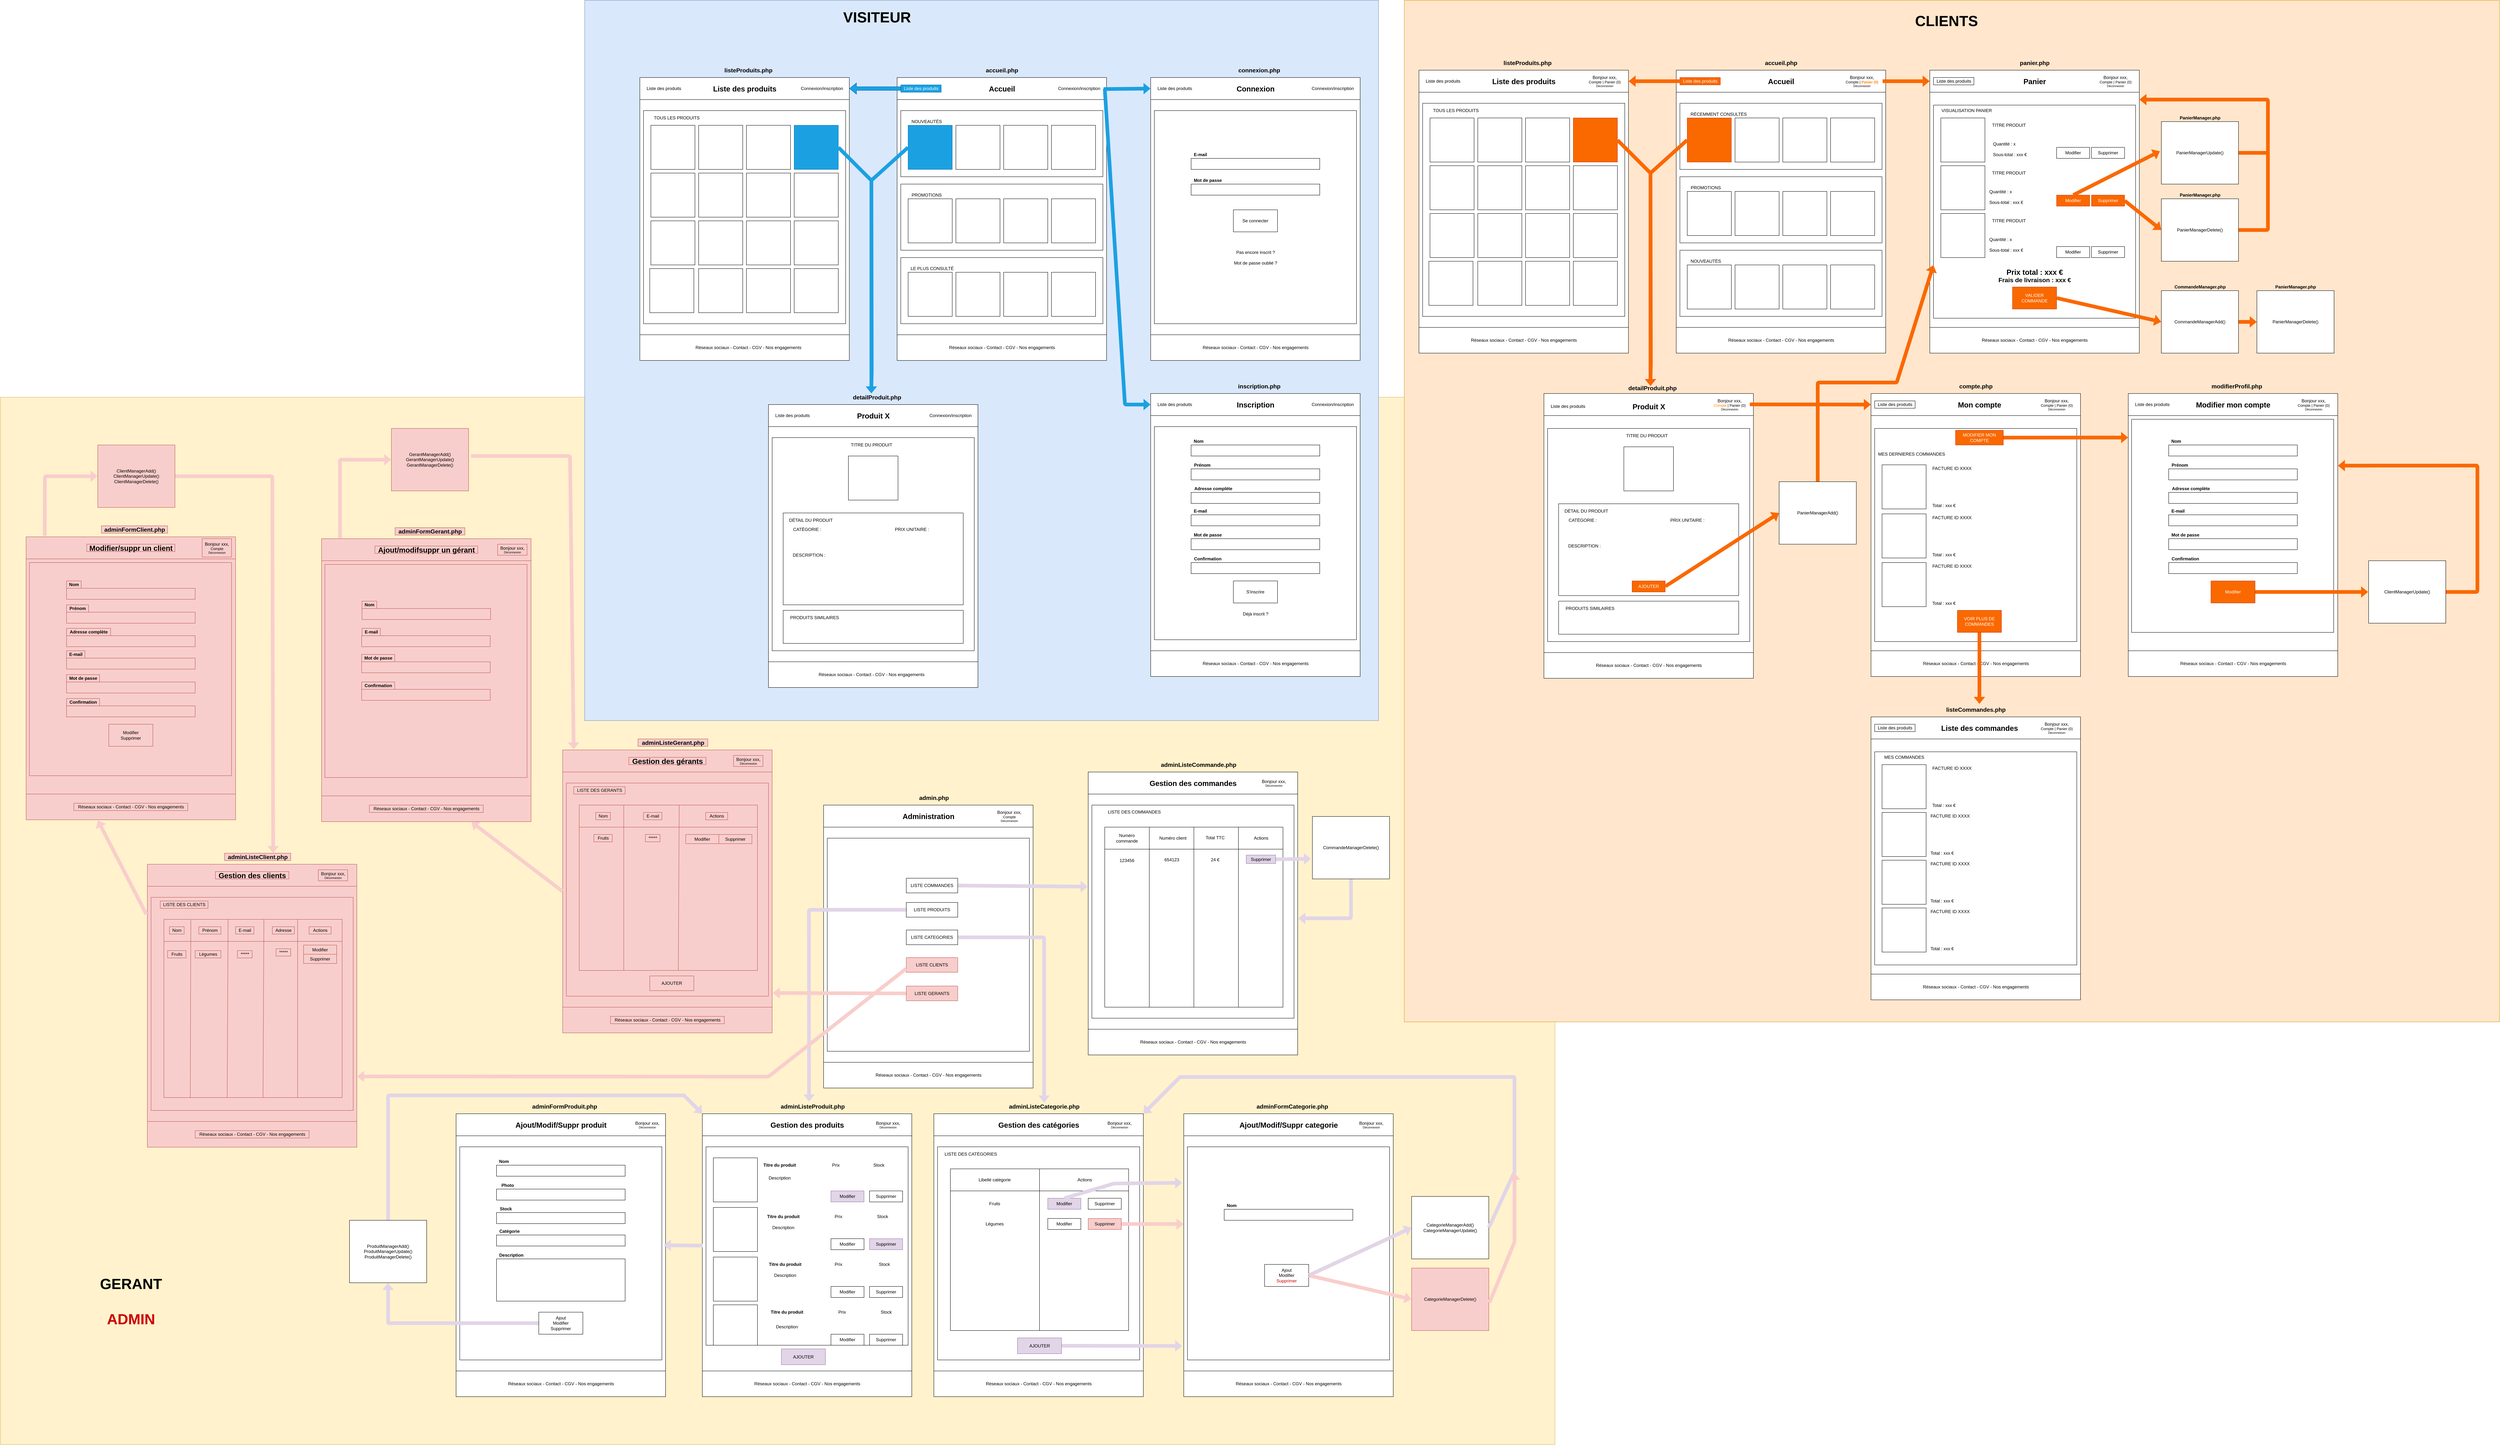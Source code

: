 <mxfile version="12.8.1" type="device"><diagram id="jSEYC_q9YwOIcWuRnyLW" name="Page-1"><mxGraphModel dx="6544" dy="3526" grid="1" gridSize="10" guides="1" tooltips="1" connect="1" arrows="1" fold="1" page="1" pageScale="1" pageWidth="827" pageHeight="1169" math="0" shadow="0"><root><mxCell id="0"/><mxCell id="1" parent="0"/><mxCell id="VBjM09TuK3RK3OrCmZtw-384" value="" style="rounded=0;whiteSpace=wrap;html=1;fillColor=#fff2cc;strokeColor=#d6b656;" vertex="1" parent="1"><mxGeometry x="-2400" y="910" width="4230" height="2850" as="geometry"/></mxCell><mxCell id="M61rWCd5y1ZZTHZeLPFv-461" value="" style="rounded=0;whiteSpace=wrap;html=1;glass=0;comic=0;strokeColor=#d79b00;fillColor=#ffe6cc;" parent="1" vertex="1"><mxGeometry x="1420" y="-170" width="2980" height="2780" as="geometry"/></mxCell><mxCell id="M61rWCd5y1ZZTHZeLPFv-371" value="" style="rounded=0;whiteSpace=wrap;html=1;glass=0;comic=0;strokeColor=#6c8ebf;fillColor=#dae8fc;" parent="1" vertex="1"><mxGeometry x="-810" y="-170" width="2160" height="1960" as="geometry"/></mxCell><mxCell id="M61rWCd5y1ZZTHZeLPFv-1" value="" style="rounded=0;whiteSpace=wrap;html=1;" parent="1" vertex="1"><mxGeometry x="40" y="40" width="570" height="770" as="geometry"/></mxCell><mxCell id="M61rWCd5y1ZZTHZeLPFv-2" value="" style="rounded=0;whiteSpace=wrap;html=1;" parent="1" vertex="1"><mxGeometry x="40" y="40" width="570" height="60" as="geometry"/></mxCell><mxCell id="M61rWCd5y1ZZTHZeLPFv-3" value="Liste des produits" style="text;html=1;align=center;verticalAlign=middle;resizable=0;points=[];autosize=1;strokeColor=#006EAF;fillColor=#1ba1e2;fontColor=#ffffff;" parent="1" vertex="1"><mxGeometry x="50" y="60" width="110" height="20" as="geometry"/></mxCell><mxCell id="M61rWCd5y1ZZTHZeLPFv-4" value="Connexion/inscription" style="text;html=1;align=center;verticalAlign=middle;resizable=0;points=[];autosize=1;" parent="1" vertex="1"><mxGeometry x="470" y="60" width="130" height="20" as="geometry"/></mxCell><mxCell id="M61rWCd5y1ZZTHZeLPFv-7" value="" style="rounded=0;whiteSpace=wrap;html=1;" parent="1" vertex="1"><mxGeometry x="50" y="130" width="550" height="180" as="geometry"/></mxCell><mxCell id="M61rWCd5y1ZZTHZeLPFv-9" value="" style="rounded=0;whiteSpace=wrap;html=1;fillColor=#1ba1e2;strokeColor=#006EAF;fontColor=#ffffff;" parent="1" vertex="1"><mxGeometry x="70" y="170" width="120" height="120" as="geometry"/></mxCell><mxCell id="M61rWCd5y1ZZTHZeLPFv-10" value="" style="rounded=0;whiteSpace=wrap;html=1;" parent="1" vertex="1"><mxGeometry x="200" y="170" width="120" height="120" as="geometry"/></mxCell><mxCell id="M61rWCd5y1ZZTHZeLPFv-11" value="" style="rounded=0;whiteSpace=wrap;html=1;" parent="1" vertex="1"><mxGeometry x="330" y="170" width="120" height="120" as="geometry"/></mxCell><mxCell id="M61rWCd5y1ZZTHZeLPFv-12" value="" style="rounded=0;whiteSpace=wrap;html=1;" parent="1" vertex="1"><mxGeometry x="460" y="170" width="120" height="120" as="geometry"/></mxCell><mxCell id="M61rWCd5y1ZZTHZeLPFv-13" value="" style="rounded=0;whiteSpace=wrap;html=1;" parent="1" vertex="1"><mxGeometry x="50" y="330" width="550" height="180" as="geometry"/></mxCell><mxCell id="M61rWCd5y1ZZTHZeLPFv-14" value="PROMOTIONS" style="text;html=1;align=center;verticalAlign=middle;resizable=0;points=[];autosize=1;" parent="1" vertex="1"><mxGeometry x="70" y="350" width="100" height="20" as="geometry"/></mxCell><mxCell id="M61rWCd5y1ZZTHZeLPFv-15" value="" style="rounded=0;whiteSpace=wrap;html=1;" parent="1" vertex="1"><mxGeometry x="70" y="370" width="120" height="120" as="geometry"/></mxCell><mxCell id="M61rWCd5y1ZZTHZeLPFv-16" value="" style="rounded=0;whiteSpace=wrap;html=1;" parent="1" vertex="1"><mxGeometry x="200" y="370" width="120" height="120" as="geometry"/></mxCell><mxCell id="M61rWCd5y1ZZTHZeLPFv-17" value="" style="rounded=0;whiteSpace=wrap;html=1;" parent="1" vertex="1"><mxGeometry x="330" y="370" width="120" height="120" as="geometry"/></mxCell><mxCell id="M61rWCd5y1ZZTHZeLPFv-18" value="" style="rounded=0;whiteSpace=wrap;html=1;" parent="1" vertex="1"><mxGeometry x="460" y="370" width="120" height="120" as="geometry"/></mxCell><mxCell id="M61rWCd5y1ZZTHZeLPFv-19" value="" style="rounded=0;whiteSpace=wrap;html=1;" parent="1" vertex="1"><mxGeometry x="50" y="530" width="550" height="180" as="geometry"/></mxCell><mxCell id="M61rWCd5y1ZZTHZeLPFv-21" value="" style="rounded=0;whiteSpace=wrap;html=1;" parent="1" vertex="1"><mxGeometry x="70" y="570" width="120" height="120" as="geometry"/></mxCell><mxCell id="M61rWCd5y1ZZTHZeLPFv-22" value="" style="rounded=0;whiteSpace=wrap;html=1;" parent="1" vertex="1"><mxGeometry x="200" y="570" width="120" height="120" as="geometry"/></mxCell><mxCell id="M61rWCd5y1ZZTHZeLPFv-23" value="" style="rounded=0;whiteSpace=wrap;html=1;" parent="1" vertex="1"><mxGeometry x="330" y="570" width="120" height="120" as="geometry"/></mxCell><mxCell id="M61rWCd5y1ZZTHZeLPFv-24" value="" style="rounded=0;whiteSpace=wrap;html=1;" parent="1" vertex="1"><mxGeometry x="460" y="570" width="120" height="120" as="geometry"/></mxCell><mxCell id="M61rWCd5y1ZZTHZeLPFv-25" value="&lt;b&gt;&lt;font style=&quot;font-size: 20px&quot;&gt;Accueil&lt;/font&gt;&lt;/b&gt;" style="text;html=1;align=center;verticalAlign=middle;resizable=0;points=[];autosize=1;" parent="1" vertex="1"><mxGeometry x="280" y="60" width="90" height="20" as="geometry"/></mxCell><mxCell id="M61rWCd5y1ZZTHZeLPFv-26" value="" style="rounded=0;whiteSpace=wrap;html=1;" parent="1" vertex="1"><mxGeometry x="40" y="740" width="570" height="70" as="geometry"/></mxCell><mxCell id="M61rWCd5y1ZZTHZeLPFv-27" value="Réseaux sociaux - Contact - CGV - Nos engagements" style="text;html=1;align=center;verticalAlign=middle;resizable=0;points=[];autosize=1;" parent="1" vertex="1"><mxGeometry x="170" y="765" width="310" height="20" as="geometry"/></mxCell><mxCell id="M61rWCd5y1ZZTHZeLPFv-29" value="&lt;font style=&quot;font-size: 16px&quot;&gt;&lt;b&gt;accueil.php&lt;/b&gt;&lt;/font&gt;" style="text;html=1;align=center;verticalAlign=middle;resizable=0;points=[];autosize=1;" parent="1" vertex="1"><mxGeometry x="275" y="10" width="100" height="20" as="geometry"/></mxCell><mxCell id="M61rWCd5y1ZZTHZeLPFv-65" value="" style="rounded=0;whiteSpace=wrap;html=1;" parent="1" vertex="1"><mxGeometry x="-660" y="45" width="570" height="765" as="geometry"/></mxCell><mxCell id="M61rWCd5y1ZZTHZeLPFv-66" value="" style="rounded=0;whiteSpace=wrap;html=1;" parent="1" vertex="1"><mxGeometry x="-660" y="40" width="570" height="60" as="geometry"/></mxCell><mxCell id="M61rWCd5y1ZZTHZeLPFv-67" value="Liste des produits" style="text;html=1;align=center;verticalAlign=middle;resizable=0;points=[];autosize=1;" parent="1" vertex="1"><mxGeometry x="-650" y="60" width="110" height="20" as="geometry"/></mxCell><mxCell id="M61rWCd5y1ZZTHZeLPFv-68" value="Connexion/inscription" style="text;html=1;align=center;verticalAlign=middle;resizable=0;points=[];autosize=1;" parent="1" vertex="1"><mxGeometry x="-230" y="60" width="130" height="20" as="geometry"/></mxCell><mxCell id="M61rWCd5y1ZZTHZeLPFv-69" value="" style="rounded=0;whiteSpace=wrap;html=1;" parent="1" vertex="1"><mxGeometry x="-650" y="130" width="550" height="580" as="geometry"/></mxCell><mxCell id="M61rWCd5y1ZZTHZeLPFv-70" value="TOUS LES PRODUITS" style="text;html=1;align=center;verticalAlign=middle;resizable=0;points=[];autosize=1;" parent="1" vertex="1"><mxGeometry x="-630" y="140" width="140" height="20" as="geometry"/></mxCell><mxCell id="M61rWCd5y1ZZTHZeLPFv-71" value="" style="rounded=0;whiteSpace=wrap;html=1;" parent="1" vertex="1"><mxGeometry x="-630" y="170" width="120" height="120" as="geometry"/></mxCell><mxCell id="M61rWCd5y1ZZTHZeLPFv-72" value="" style="rounded=0;whiteSpace=wrap;html=1;" parent="1" vertex="1"><mxGeometry x="-500" y="170" width="120" height="120" as="geometry"/></mxCell><mxCell id="M61rWCd5y1ZZTHZeLPFv-73" value="" style="rounded=0;whiteSpace=wrap;html=1;" parent="1" vertex="1"><mxGeometry x="-370" y="170" width="120" height="120" as="geometry"/></mxCell><mxCell id="M61rWCd5y1ZZTHZeLPFv-74" value="" style="rounded=0;whiteSpace=wrap;html=1;fillColor=#1ba1e2;strokeColor=#006EAF;fontColor=#ffffff;" parent="1" vertex="1"><mxGeometry x="-240" y="170" width="120" height="120" as="geometry"/></mxCell><mxCell id="M61rWCd5y1ZZTHZeLPFv-75" value="" style="rounded=0;whiteSpace=wrap;html=1;" parent="1" vertex="1"><mxGeometry x="-630" y="300" width="120" height="120" as="geometry"/></mxCell><mxCell id="M61rWCd5y1ZZTHZeLPFv-76" value="" style="rounded=0;whiteSpace=wrap;html=1;" parent="1" vertex="1"><mxGeometry x="-500" y="300" width="120" height="120" as="geometry"/></mxCell><mxCell id="M61rWCd5y1ZZTHZeLPFv-77" value="" style="rounded=0;whiteSpace=wrap;html=1;" parent="1" vertex="1"><mxGeometry x="-370" y="300" width="120" height="120" as="geometry"/></mxCell><mxCell id="M61rWCd5y1ZZTHZeLPFv-78" value="" style="rounded=0;whiteSpace=wrap;html=1;" parent="1" vertex="1"><mxGeometry x="-240" y="300" width="120" height="120" as="geometry"/></mxCell><mxCell id="M61rWCd5y1ZZTHZeLPFv-79" value="" style="rounded=0;whiteSpace=wrap;html=1;" parent="1" vertex="1"><mxGeometry x="-630" y="430" width="120" height="120" as="geometry"/></mxCell><mxCell id="M61rWCd5y1ZZTHZeLPFv-80" value="" style="rounded=0;whiteSpace=wrap;html=1;" parent="1" vertex="1"><mxGeometry x="-500" y="430" width="120" height="120" as="geometry"/></mxCell><mxCell id="M61rWCd5y1ZZTHZeLPFv-81" value="" style="rounded=0;whiteSpace=wrap;html=1;" parent="1" vertex="1"><mxGeometry x="-370" y="430" width="120" height="120" as="geometry"/></mxCell><mxCell id="M61rWCd5y1ZZTHZeLPFv-82" value="" style="rounded=0;whiteSpace=wrap;html=1;" parent="1" vertex="1"><mxGeometry x="-240" y="430" width="120" height="120" as="geometry"/></mxCell><mxCell id="M61rWCd5y1ZZTHZeLPFv-83" value="&lt;b&gt;&lt;font style=&quot;font-size: 20px&quot;&gt;Liste des produits&lt;br&gt;&lt;/font&gt;&lt;/b&gt;" style="text;html=1;align=center;verticalAlign=middle;resizable=0;points=[];autosize=1;" parent="1" vertex="1"><mxGeometry x="-470" y="60" width="190" height="20" as="geometry"/></mxCell><mxCell id="M61rWCd5y1ZZTHZeLPFv-84" value="" style="rounded=0;whiteSpace=wrap;html=1;" parent="1" vertex="1"><mxGeometry x="-660" y="740" width="570" height="70" as="geometry"/></mxCell><mxCell id="M61rWCd5y1ZZTHZeLPFv-87" value="&lt;font style=&quot;font-size: 16px&quot;&gt;&lt;b&gt;listeProduits.php&lt;/b&gt;&lt;/font&gt;" style="text;html=1;align=center;verticalAlign=middle;resizable=0;points=[];autosize=1;" parent="1" vertex="1"><mxGeometry x="-440" y="10" width="150" height="20" as="geometry"/></mxCell><mxCell id="M61rWCd5y1ZZTHZeLPFv-88" value="" style="rounded=0;whiteSpace=wrap;html=1;" parent="1" vertex="1"><mxGeometry x="-633" y="560" width="120" height="120" as="geometry"/></mxCell><mxCell id="M61rWCd5y1ZZTHZeLPFv-89" value="" style="rounded=0;whiteSpace=wrap;html=1;" parent="1" vertex="1"><mxGeometry x="-500" y="560" width="120" height="120" as="geometry"/></mxCell><mxCell id="M61rWCd5y1ZZTHZeLPFv-90" value="" style="rounded=0;whiteSpace=wrap;html=1;" parent="1" vertex="1"><mxGeometry x="-370" y="560" width="120" height="120" as="geometry"/></mxCell><mxCell id="M61rWCd5y1ZZTHZeLPFv-91" value="" style="rounded=0;whiteSpace=wrap;html=1;" parent="1" vertex="1"><mxGeometry x="-240" y="560" width="120" height="120" as="geometry"/></mxCell><mxCell id="M61rWCd5y1ZZTHZeLPFv-94" value="" style="shape=flexArrow;endArrow=classic;html=1;exitX=0.009;exitY=0.5;exitDx=0;exitDy=0;exitPerimeter=0;entryX=1;entryY=0.5;entryDx=0;entryDy=0;fillColor=#1ba1e2;strokeColor=#006EAF;" parent="1" source="M61rWCd5y1ZZTHZeLPFv-3" target="M61rWCd5y1ZZTHZeLPFv-66" edge="1"><mxGeometry width="50" height="50" relative="1" as="geometry"><mxPoint x="-440" y="400" as="sourcePoint"/><mxPoint x="-390" y="350" as="targetPoint"/></mxGeometry></mxCell><mxCell id="M61rWCd5y1ZZTHZeLPFv-95" value="" style="rounded=0;whiteSpace=wrap;html=1;" parent="1" vertex="1"><mxGeometry x="-310" y="935" width="570" height="765" as="geometry"/></mxCell><mxCell id="M61rWCd5y1ZZTHZeLPFv-96" value="" style="rounded=0;whiteSpace=wrap;html=1;" parent="1" vertex="1"><mxGeometry x="-310" y="930" width="570" height="60" as="geometry"/></mxCell><mxCell id="M61rWCd5y1ZZTHZeLPFv-97" value="Liste des produits" style="text;html=1;align=center;verticalAlign=middle;resizable=0;points=[];autosize=1;" parent="1" vertex="1"><mxGeometry x="-300" y="950" width="110" height="20" as="geometry"/></mxCell><mxCell id="M61rWCd5y1ZZTHZeLPFv-98" value="Connexion/inscription" style="text;html=1;align=center;verticalAlign=middle;resizable=0;points=[];autosize=1;" parent="1" vertex="1"><mxGeometry x="120" y="950" width="130" height="20" as="geometry"/></mxCell><mxCell id="M61rWCd5y1ZZTHZeLPFv-99" value="" style="rounded=0;whiteSpace=wrap;html=1;" parent="1" vertex="1"><mxGeometry x="-300" y="1020" width="550" height="580" as="geometry"/></mxCell><mxCell id="M61rWCd5y1ZZTHZeLPFv-100" value="TITRE DU PRODUIT" style="text;html=1;align=center;verticalAlign=middle;resizable=0;points=[];autosize=1;" parent="1" vertex="1"><mxGeometry x="-95" y="1030" width="130" height="20" as="geometry"/></mxCell><mxCell id="M61rWCd5y1ZZTHZeLPFv-111" value="" style="rounded=0;whiteSpace=wrap;html=1;" parent="1" vertex="1"><mxGeometry x="-92.5" y="1070" width="135" height="120" as="geometry"/></mxCell><mxCell id="M61rWCd5y1ZZTHZeLPFv-113" value="&lt;b&gt;&lt;font style=&quot;font-size: 20px&quot;&gt;Produit X&lt;br&gt;&lt;/font&gt;&lt;/b&gt;" style="text;html=1;align=center;verticalAlign=middle;resizable=0;points=[];autosize=1;" parent="1" vertex="1"><mxGeometry x="-75" y="950" width="100" height="20" as="geometry"/></mxCell><mxCell id="M61rWCd5y1ZZTHZeLPFv-114" value="" style="rounded=0;whiteSpace=wrap;html=1;" parent="1" vertex="1"><mxGeometry x="-310" y="1630" width="570" height="70" as="geometry"/></mxCell><mxCell id="M61rWCd5y1ZZTHZeLPFv-117" value="&lt;font style=&quot;font-size: 16px&quot;&gt;&lt;b&gt;detailProduit.php&lt;/b&gt;&lt;/font&gt;" style="text;html=1;align=center;verticalAlign=middle;resizable=0;points=[];autosize=1;" parent="1" vertex="1"><mxGeometry x="-90" y="900" width="150" height="20" as="geometry"/></mxCell><mxCell id="M61rWCd5y1ZZTHZeLPFv-125" value="" style="shape=flexArrow;endArrow=classic;html=1;exitX=1;exitY=0.5;exitDx=0;exitDy=0;fillColor=#1ba1e2;strokeColor=none;" parent="1" source="M61rWCd5y1ZZTHZeLPFv-74" edge="1"><mxGeometry width="50" height="50" relative="1" as="geometry"><mxPoint x="140" y="550" as="sourcePoint"/><mxPoint x="-30" y="900" as="targetPoint"/><Array as="points"><mxPoint x="-30" y="320"/></Array></mxGeometry></mxCell><mxCell id="M61rWCd5y1ZZTHZeLPFv-126" value="" style="shape=flexArrow;endArrow=classic;html=1;exitX=0;exitY=0.5;exitDx=0;exitDy=0;fillColor=#1ba1e2;strokeColor=none;" parent="1" source="M61rWCd5y1ZZTHZeLPFv-9" edge="1"><mxGeometry width="50" height="50" relative="1" as="geometry"><mxPoint x="140" y="550" as="sourcePoint"/><mxPoint x="-30" y="900" as="targetPoint"/><Array as="points"><mxPoint x="-30" y="320"/><mxPoint x="-29" y="840"/><mxPoint x="-30" y="880"/></Array></mxGeometry></mxCell><mxCell id="M61rWCd5y1ZZTHZeLPFv-127" value="" style="rounded=0;whiteSpace=wrap;html=1;" parent="1" vertex="1"><mxGeometry x="-270" y="1225" width="490" height="250" as="geometry"/></mxCell><mxCell id="M61rWCd5y1ZZTHZeLPFv-128" value="DÉTAIL DU PRODUIT" style="text;html=1;align=center;verticalAlign=middle;resizable=0;points=[];autosize=1;" parent="1" vertex="1"><mxGeometry x="-260" y="1235" width="130" height="20" as="geometry"/></mxCell><mxCell id="M61rWCd5y1ZZTHZeLPFv-129" value="&lt;div&gt;CATÉGORIE :&lt;br&gt;&lt;/div&gt;" style="text;html=1;align=center;verticalAlign=middle;resizable=0;points=[];autosize=1;" parent="1" vertex="1"><mxGeometry x="-250" y="1260" width="90" height="20" as="geometry"/></mxCell><mxCell id="M61rWCd5y1ZZTHZeLPFv-130" value="PRIX UNITAIRE :" style="text;html=1;align=center;verticalAlign=middle;resizable=0;points=[];autosize=1;" parent="1" vertex="1"><mxGeometry x="25" y="1260" width="110" height="20" as="geometry"/></mxCell><mxCell id="M61rWCd5y1ZZTHZeLPFv-132" value="DESCRIPTION :" style="text;html=1;align=center;verticalAlign=middle;resizable=0;points=[];autosize=1;" parent="1" vertex="1"><mxGeometry x="-250" y="1330" width="100" height="20" as="geometry"/></mxCell><mxCell id="M61rWCd5y1ZZTHZeLPFv-133" value="&lt;font style=&quot;font-size: 40px&quot;&gt;&lt;b&gt;VISITEUR&lt;/b&gt;&lt;/font&gt;" style="text;html=1;align=center;verticalAlign=middle;resizable=0;points=[];autosize=1;" parent="1" vertex="1"><mxGeometry x="-115" y="-140" width="200" height="30" as="geometry"/></mxCell><mxCell id="M61rWCd5y1ZZTHZeLPFv-136" value="" style="rounded=0;whiteSpace=wrap;html=1;" parent="1" vertex="1"><mxGeometry x="2160" y="20" width="570" height="770" as="geometry"/></mxCell><mxCell id="M61rWCd5y1ZZTHZeLPFv-137" value="" style="rounded=0;whiteSpace=wrap;html=1;" parent="1" vertex="1"><mxGeometry x="2160" y="20" width="570" height="60" as="geometry"/></mxCell><mxCell id="M61rWCd5y1ZZTHZeLPFv-138" value="Liste des produits" style="text;html=1;align=center;verticalAlign=middle;resizable=0;points=[];autosize=1;strokeColor=#C73500;fillColor=#fa6800;fontColor=#ffffff;" parent="1" vertex="1"><mxGeometry x="2170" y="40" width="110" height="20" as="geometry"/></mxCell><mxCell id="M61rWCd5y1ZZTHZeLPFv-140" value="" style="rounded=0;whiteSpace=wrap;html=1;" parent="1" vertex="1"><mxGeometry x="2170" y="110" width="550" height="180" as="geometry"/></mxCell><mxCell id="M61rWCd5y1ZZTHZeLPFv-142" value="" style="rounded=0;whiteSpace=wrap;html=1;fillColor=#fa6800;strokeColor=#C73500;fontColor=#ffffff;" parent="1" vertex="1"><mxGeometry x="2190" y="150" width="120" height="120" as="geometry"/></mxCell><mxCell id="M61rWCd5y1ZZTHZeLPFv-143" value="" style="rounded=0;whiteSpace=wrap;html=1;" parent="1" vertex="1"><mxGeometry x="2320" y="150" width="120" height="120" as="geometry"/></mxCell><mxCell id="M61rWCd5y1ZZTHZeLPFv-144" value="" style="rounded=0;whiteSpace=wrap;html=1;" parent="1" vertex="1"><mxGeometry x="2450" y="150" width="120" height="120" as="geometry"/></mxCell><mxCell id="M61rWCd5y1ZZTHZeLPFv-145" value="" style="rounded=0;whiteSpace=wrap;html=1;" parent="1" vertex="1"><mxGeometry x="2580" y="150" width="120" height="120" as="geometry"/></mxCell><mxCell id="M61rWCd5y1ZZTHZeLPFv-146" value="" style="rounded=0;whiteSpace=wrap;html=1;" parent="1" vertex="1"><mxGeometry x="2170" y="310" width="550" height="180" as="geometry"/></mxCell><mxCell id="M61rWCd5y1ZZTHZeLPFv-147" value="PROMOTIONS" style="text;html=1;align=center;verticalAlign=middle;resizable=0;points=[];autosize=1;" parent="1" vertex="1"><mxGeometry x="2190" y="330" width="100" height="20" as="geometry"/></mxCell><mxCell id="M61rWCd5y1ZZTHZeLPFv-148" value="" style="rounded=0;whiteSpace=wrap;html=1;" parent="1" vertex="1"><mxGeometry x="2190" y="350" width="120" height="120" as="geometry"/></mxCell><mxCell id="M61rWCd5y1ZZTHZeLPFv-149" value="" style="rounded=0;whiteSpace=wrap;html=1;" parent="1" vertex="1"><mxGeometry x="2320" y="350" width="120" height="120" as="geometry"/></mxCell><mxCell id="M61rWCd5y1ZZTHZeLPFv-150" value="" style="rounded=0;whiteSpace=wrap;html=1;" parent="1" vertex="1"><mxGeometry x="2450" y="350" width="120" height="120" as="geometry"/></mxCell><mxCell id="M61rWCd5y1ZZTHZeLPFv-151" value="" style="rounded=0;whiteSpace=wrap;html=1;" parent="1" vertex="1"><mxGeometry x="2580" y="350" width="120" height="120" as="geometry"/></mxCell><mxCell id="M61rWCd5y1ZZTHZeLPFv-152" value="" style="rounded=0;whiteSpace=wrap;html=1;" parent="1" vertex="1"><mxGeometry x="2170" y="510" width="550" height="180" as="geometry"/></mxCell><mxCell id="M61rWCd5y1ZZTHZeLPFv-153" value="RÉCEMMENT CONSULTÉS " style="text;html=1;align=center;verticalAlign=middle;resizable=0;points=[];autosize=1;" parent="1" vertex="1"><mxGeometry x="2190" y="130" width="170" height="20" as="geometry"/></mxCell><mxCell id="M61rWCd5y1ZZTHZeLPFv-154" value="" style="rounded=0;whiteSpace=wrap;html=1;" parent="1" vertex="1"><mxGeometry x="2190" y="550" width="120" height="120" as="geometry"/></mxCell><mxCell id="M61rWCd5y1ZZTHZeLPFv-155" value="" style="rounded=0;whiteSpace=wrap;html=1;" parent="1" vertex="1"><mxGeometry x="2320" y="550" width="120" height="120" as="geometry"/></mxCell><mxCell id="M61rWCd5y1ZZTHZeLPFv-156" value="" style="rounded=0;whiteSpace=wrap;html=1;" parent="1" vertex="1"><mxGeometry x="2450" y="550" width="120" height="120" as="geometry"/></mxCell><mxCell id="M61rWCd5y1ZZTHZeLPFv-157" value="" style="rounded=0;whiteSpace=wrap;html=1;" parent="1" vertex="1"><mxGeometry x="2580" y="550" width="120" height="120" as="geometry"/></mxCell><mxCell id="M61rWCd5y1ZZTHZeLPFv-158" value="&lt;b&gt;&lt;font style=&quot;font-size: 20px&quot;&gt;Accueil&lt;/font&gt;&lt;/b&gt;" style="text;html=1;align=center;verticalAlign=middle;resizable=0;points=[];autosize=1;" parent="1" vertex="1"><mxGeometry x="2400" y="40" width="90" height="20" as="geometry"/></mxCell><mxCell id="M61rWCd5y1ZZTHZeLPFv-159" value="" style="rounded=0;whiteSpace=wrap;html=1;" parent="1" vertex="1"><mxGeometry x="2160" y="720" width="570" height="70" as="geometry"/></mxCell><mxCell id="M61rWCd5y1ZZTHZeLPFv-162" value="&lt;font style=&quot;font-size: 16px&quot;&gt;&lt;b&gt;accueil.php&lt;/b&gt;&lt;/font&gt;" style="text;html=1;align=center;verticalAlign=middle;resizable=0;points=[];autosize=1;" parent="1" vertex="1"><mxGeometry x="2395" y="-10" width="100" height="20" as="geometry"/></mxCell><mxCell id="M61rWCd5y1ZZTHZeLPFv-163" value="" style="rounded=0;whiteSpace=wrap;html=1;" parent="1" vertex="1"><mxGeometry x="1460" y="25" width="570" height="765" as="geometry"/></mxCell><mxCell id="M61rWCd5y1ZZTHZeLPFv-164" value="" style="rounded=0;whiteSpace=wrap;html=1;" parent="1" vertex="1"><mxGeometry x="1460" y="20" width="570" height="60" as="geometry"/></mxCell><mxCell id="M61rWCd5y1ZZTHZeLPFv-165" value="Liste des produits" style="text;html=1;align=center;verticalAlign=middle;resizable=0;points=[];autosize=1;" parent="1" vertex="1"><mxGeometry x="1470" y="40" width="110" height="20" as="geometry"/></mxCell><mxCell id="M61rWCd5y1ZZTHZeLPFv-167" value="" style="rounded=0;whiteSpace=wrap;html=1;" parent="1" vertex="1"><mxGeometry x="1470" y="110" width="550" height="580" as="geometry"/></mxCell><mxCell id="M61rWCd5y1ZZTHZeLPFv-168" value="TOUS LES PRODUITS" style="text;html=1;align=center;verticalAlign=middle;resizable=0;points=[];autosize=1;" parent="1" vertex="1"><mxGeometry x="1490" y="120" width="140" height="20" as="geometry"/></mxCell><mxCell id="M61rWCd5y1ZZTHZeLPFv-169" value="" style="rounded=0;whiteSpace=wrap;html=1;" parent="1" vertex="1"><mxGeometry x="1490" y="150" width="120" height="120" as="geometry"/></mxCell><mxCell id="M61rWCd5y1ZZTHZeLPFv-170" value="" style="rounded=0;whiteSpace=wrap;html=1;" parent="1" vertex="1"><mxGeometry x="1620" y="150" width="120" height="120" as="geometry"/></mxCell><mxCell id="M61rWCd5y1ZZTHZeLPFv-171" value="" style="rounded=0;whiteSpace=wrap;html=1;" parent="1" vertex="1"><mxGeometry x="1750" y="150" width="120" height="120" as="geometry"/></mxCell><mxCell id="M61rWCd5y1ZZTHZeLPFv-172" value="" style="rounded=0;whiteSpace=wrap;html=1;fillColor=#fa6800;strokeColor=#C73500;fontColor=#ffffff;" parent="1" vertex="1"><mxGeometry x="1880" y="150" width="120" height="120" as="geometry"/></mxCell><mxCell id="M61rWCd5y1ZZTHZeLPFv-173" value="" style="rounded=0;whiteSpace=wrap;html=1;" parent="1" vertex="1"><mxGeometry x="1490" y="280" width="120" height="120" as="geometry"/></mxCell><mxCell id="M61rWCd5y1ZZTHZeLPFv-174" value="" style="rounded=0;whiteSpace=wrap;html=1;" parent="1" vertex="1"><mxGeometry x="1620" y="280" width="120" height="120" as="geometry"/></mxCell><mxCell id="M61rWCd5y1ZZTHZeLPFv-175" value="" style="rounded=0;whiteSpace=wrap;html=1;" parent="1" vertex="1"><mxGeometry x="1750" y="280" width="120" height="120" as="geometry"/></mxCell><mxCell id="M61rWCd5y1ZZTHZeLPFv-176" value="" style="rounded=0;whiteSpace=wrap;html=1;" parent="1" vertex="1"><mxGeometry x="1880" y="280" width="120" height="120" as="geometry"/></mxCell><mxCell id="M61rWCd5y1ZZTHZeLPFv-177" value="" style="rounded=0;whiteSpace=wrap;html=1;" parent="1" vertex="1"><mxGeometry x="1490" y="410" width="120" height="120" as="geometry"/></mxCell><mxCell id="M61rWCd5y1ZZTHZeLPFv-178" value="" style="rounded=0;whiteSpace=wrap;html=1;" parent="1" vertex="1"><mxGeometry x="1620" y="410" width="120" height="120" as="geometry"/></mxCell><mxCell id="M61rWCd5y1ZZTHZeLPFv-179" value="" style="rounded=0;whiteSpace=wrap;html=1;" parent="1" vertex="1"><mxGeometry x="1750" y="410" width="120" height="120" as="geometry"/></mxCell><mxCell id="M61rWCd5y1ZZTHZeLPFv-180" value="" style="rounded=0;whiteSpace=wrap;html=1;" parent="1" vertex="1"><mxGeometry x="1880" y="410" width="120" height="120" as="geometry"/></mxCell><mxCell id="M61rWCd5y1ZZTHZeLPFv-181" value="&lt;b&gt;&lt;font style=&quot;font-size: 20px&quot;&gt;Liste des produits&lt;br&gt;&lt;/font&gt;&lt;/b&gt;" style="text;html=1;align=center;verticalAlign=middle;resizable=0;points=[];autosize=1;" parent="1" vertex="1"><mxGeometry x="1650" y="40" width="190" height="20" as="geometry"/></mxCell><mxCell id="M61rWCd5y1ZZTHZeLPFv-182" value="" style="rounded=0;whiteSpace=wrap;html=1;" parent="1" vertex="1"><mxGeometry x="1460" y="720" width="570" height="70" as="geometry"/></mxCell><mxCell id="M61rWCd5y1ZZTHZeLPFv-185" value="&lt;font style=&quot;font-size: 16px&quot;&gt;&lt;b&gt;listeProduits.php&lt;/b&gt;&lt;/font&gt;" style="text;html=1;align=center;verticalAlign=middle;resizable=0;points=[];autosize=1;" parent="1" vertex="1"><mxGeometry x="1680" y="-10" width="150" height="20" as="geometry"/></mxCell><mxCell id="M61rWCd5y1ZZTHZeLPFv-186" value="" style="rounded=0;whiteSpace=wrap;html=1;" parent="1" vertex="1"><mxGeometry x="1487" y="540" width="120" height="120" as="geometry"/></mxCell><mxCell id="M61rWCd5y1ZZTHZeLPFv-187" value="" style="rounded=0;whiteSpace=wrap;html=1;" parent="1" vertex="1"><mxGeometry x="1620" y="540" width="120" height="120" as="geometry"/></mxCell><mxCell id="M61rWCd5y1ZZTHZeLPFv-188" value="" style="rounded=0;whiteSpace=wrap;html=1;" parent="1" vertex="1"><mxGeometry x="1750" y="540" width="120" height="120" as="geometry"/></mxCell><mxCell id="M61rWCd5y1ZZTHZeLPFv-189" value="" style="rounded=0;whiteSpace=wrap;html=1;" parent="1" vertex="1"><mxGeometry x="1880" y="540" width="120" height="120" as="geometry"/></mxCell><mxCell id="M61rWCd5y1ZZTHZeLPFv-190" value="" style="shape=flexArrow;endArrow=classic;html=1;exitX=0.009;exitY=0.5;exitDx=0;exitDy=0;exitPerimeter=0;entryX=1;entryY=0.5;entryDx=0;entryDy=0;fillColor=#fa6800;strokeColor=none;" parent="1" source="M61rWCd5y1ZZTHZeLPFv-138" target="M61rWCd5y1ZZTHZeLPFv-164" edge="1"><mxGeometry width="50" height="50" relative="1" as="geometry"><mxPoint x="1680" y="380" as="sourcePoint"/><mxPoint x="1730" y="330" as="targetPoint"/></mxGeometry></mxCell><mxCell id="M61rWCd5y1ZZTHZeLPFv-203" value="" style="shape=flexArrow;endArrow=classic;html=1;exitX=1;exitY=0.5;exitDx=0;exitDy=0;fillColor=#fa6800;strokeColor=none;" parent="1" source="M61rWCd5y1ZZTHZeLPFv-172" edge="1"><mxGeometry width="50" height="50" relative="1" as="geometry"><mxPoint x="2260" y="530" as="sourcePoint"/><mxPoint x="2090" y="880.0" as="targetPoint"/><Array as="points"><mxPoint x="2090" y="300"/></Array></mxGeometry></mxCell><mxCell id="M61rWCd5y1ZZTHZeLPFv-204" value="" style="shape=flexArrow;endArrow=classic;html=1;exitX=0;exitY=0.5;exitDx=0;exitDy=0;fillColor=#fa6800;strokeColor=none;" parent="1" source="M61rWCd5y1ZZTHZeLPFv-142" edge="1"><mxGeometry width="50" height="50" relative="1" as="geometry"><mxPoint x="2260" y="530" as="sourcePoint"/><mxPoint x="2090" y="880.0" as="targetPoint"/><Array as="points"><mxPoint x="2090" y="300"/><mxPoint x="2091" y="820"/><mxPoint x="2090" y="860"/></Array></mxGeometry></mxCell><mxCell id="M61rWCd5y1ZZTHZeLPFv-211" value="&lt;font style=&quot;font-size: 40px&quot;&gt;&lt;b&gt;CLIENTS&lt;/b&gt;&lt;/font&gt;" style="text;html=1;align=center;verticalAlign=middle;resizable=0;points=[];autosize=1;" parent="1" vertex="1"><mxGeometry x="2800" y="-130" width="190" height="30" as="geometry"/></mxCell><mxCell id="M61rWCd5y1ZZTHZeLPFv-212" value="&lt;div&gt;Bonjour xxx,&lt;/div&gt;&lt;div style=&quot;font-size: 10px&quot;&gt;Compte | Panier (0)&lt;/div&gt;&lt;div style=&quot;font-size: 8px&quot;&gt;Déconnexion&lt;br&gt;&lt;/div&gt;" style="text;html=1;align=center;verticalAlign=middle;resizable=0;points=[];autosize=1;" parent="1" vertex="1"><mxGeometry x="1910" y="25" width="110" height="50" as="geometry"/></mxCell><mxCell id="M61rWCd5y1ZZTHZeLPFv-216" value="&lt;div&gt;Bonjour xxx,&lt;/div&gt;&lt;div style=&quot;font-size: 10px&quot;&gt;Compte | &lt;b&gt;&lt;font color=&quot;#FF8000&quot;&gt;Panier (0)&lt;/font&gt;&lt;/b&gt;&lt;/div&gt;&lt;div style=&quot;font-size: 8px&quot;&gt;Déconnexion&lt;br&gt;&lt;/div&gt;" style="text;html=1;align=center;verticalAlign=middle;resizable=0;points=[];autosize=1;" parent="1" vertex="1"><mxGeometry x="2610" y="25" width="110" height="50" as="geometry"/></mxCell><mxCell id="M61rWCd5y1ZZTHZeLPFv-218" value="" style="rounded=0;whiteSpace=wrap;html=1;" parent="1" vertex="1"><mxGeometry x="2850" y="20" width="570" height="770" as="geometry"/></mxCell><mxCell id="M61rWCd5y1ZZTHZeLPFv-219" value="" style="rounded=0;whiteSpace=wrap;html=1;" parent="1" vertex="1"><mxGeometry x="2850" y="20" width="570" height="60" as="geometry"/></mxCell><mxCell id="M61rWCd5y1ZZTHZeLPFv-220" value="Liste des produits" style="text;html=1;align=center;verticalAlign=middle;resizable=0;points=[];autosize=1;strokeColor=#000000;" parent="1" vertex="1"><mxGeometry x="2860" y="40" width="110" height="20" as="geometry"/></mxCell><mxCell id="M61rWCd5y1ZZTHZeLPFv-221" value="" style="rounded=0;whiteSpace=wrap;html=1;" parent="1" vertex="1"><mxGeometry x="2860" y="115" width="550" height="580" as="geometry"/></mxCell><mxCell id="M61rWCd5y1ZZTHZeLPFv-222" value="VISUALISATION PANIER" style="text;html=1;align=center;verticalAlign=middle;resizable=0;points=[];autosize=1;" parent="1" vertex="1"><mxGeometry x="2875" y="120" width="150" height="20" as="geometry"/></mxCell><mxCell id="M61rWCd5y1ZZTHZeLPFv-229" value="" style="rounded=0;whiteSpace=wrap;html=1;" parent="1" vertex="1"><mxGeometry x="2880" y="150" width="120" height="120" as="geometry"/></mxCell><mxCell id="M61rWCd5y1ZZTHZeLPFv-230" value="" style="rounded=0;whiteSpace=wrap;html=1;" parent="1" vertex="1"><mxGeometry x="2880" y="280" width="120" height="120" as="geometry"/></mxCell><mxCell id="M61rWCd5y1ZZTHZeLPFv-231" value="" style="rounded=0;whiteSpace=wrap;html=1;" parent="1" vertex="1"><mxGeometry x="2880" y="410" width="120" height="120" as="geometry"/></mxCell><mxCell id="M61rWCd5y1ZZTHZeLPFv-239" value="&lt;b&gt;&lt;font style=&quot;font-size: 20px&quot;&gt;Panier&lt;/font&gt;&lt;/b&gt;" style="text;html=1;align=center;verticalAlign=middle;resizable=0;points=[];autosize=1;" parent="1" vertex="1"><mxGeometry x="3095" y="40" width="80" height="20" as="geometry"/></mxCell><mxCell id="M61rWCd5y1ZZTHZeLPFv-240" value="" style="rounded=0;whiteSpace=wrap;html=1;" parent="1" vertex="1"><mxGeometry x="2850" y="720" width="570" height="70" as="geometry"/></mxCell><mxCell id="M61rWCd5y1ZZTHZeLPFv-243" value="&lt;font style=&quot;font-size: 16px&quot;&gt;&lt;b&gt;panier.php&lt;/b&gt;&lt;/font&gt;" style="text;html=1;align=center;verticalAlign=middle;resizable=0;points=[];autosize=1;" parent="1" vertex="1"><mxGeometry x="3085" y="-10" width="100" height="20" as="geometry"/></mxCell><mxCell id="M61rWCd5y1ZZTHZeLPFv-244" value="&lt;div&gt;Bonjour xxx,&lt;/div&gt;&lt;div style=&quot;font-size: 10px&quot;&gt;Compte | Panier (0)&lt;/div&gt;&lt;div style=&quot;font-size: 8px&quot;&gt;Déconnexion&lt;br&gt;&lt;/div&gt;" style="text;html=1;align=center;verticalAlign=middle;resizable=0;points=[];autosize=1;" parent="1" vertex="1"><mxGeometry x="3300" y="25" width="110" height="50" as="geometry"/></mxCell><mxCell id="M61rWCd5y1ZZTHZeLPFv-245" value="&lt;div&gt;&lt;b style=&quot;font-size: 20px&quot;&gt;&lt;font style=&quot;font-size: 20px&quot;&gt;Prix total : xxx €&lt;/font&gt;&lt;/b&gt;&lt;/div&gt;&lt;div style=&quot;font-size: 17px&quot;&gt;&lt;b&gt;&lt;font style=&quot;font-size: 17px&quot;&gt;Frais de livraison : xxx € &lt;br&gt;&lt;/font&gt;&lt;/b&gt;&lt;/div&gt;" style="text;html=1;align=center;verticalAlign=middle;resizable=0;points=[];autosize=1;" parent="1" vertex="1"><mxGeometry x="3030" y="560" width="210" height="40" as="geometry"/></mxCell><mxCell id="M61rWCd5y1ZZTHZeLPFv-246" value="VALIDER COMMANDE" style="rounded=0;whiteSpace=wrap;html=1;strokeColor=#C73500;fillColor=#fa6800;fontColor=#ffffff;" parent="1" vertex="1"><mxGeometry x="3075" y="610" width="120" height="60" as="geometry"/></mxCell><mxCell id="M61rWCd5y1ZZTHZeLPFv-247" value="" style="shape=flexArrow;endArrow=classic;html=1;entryX=0;entryY=0.5;entryDx=0;entryDy=0;fillColor=#fa6800;strokeColor=none;" parent="1" target="M61rWCd5y1ZZTHZeLPFv-219" edge="1"><mxGeometry width="50" height="50" relative="1" as="geometry"><mxPoint x="2721" y="50" as="sourcePoint"/><mxPoint x="2960" y="240" as="targetPoint"/></mxGeometry></mxCell><mxCell id="M61rWCd5y1ZZTHZeLPFv-248" value="" style="rounded=0;whiteSpace=wrap;html=1;" parent="1" vertex="1"><mxGeometry x="730" y="45" width="570" height="765" as="geometry"/></mxCell><mxCell id="M61rWCd5y1ZZTHZeLPFv-249" value="" style="rounded=0;whiteSpace=wrap;html=1;" parent="1" vertex="1"><mxGeometry x="730" y="40" width="570" height="60" as="geometry"/></mxCell><mxCell id="M61rWCd5y1ZZTHZeLPFv-250" value="Liste des produits" style="text;html=1;align=center;verticalAlign=middle;resizable=0;points=[];autosize=1;" parent="1" vertex="1"><mxGeometry x="740" y="60" width="110" height="20" as="geometry"/></mxCell><mxCell id="M61rWCd5y1ZZTHZeLPFv-251" value="" style="rounded=0;whiteSpace=wrap;html=1;" parent="1" vertex="1"><mxGeometry x="740" y="130" width="550" height="580" as="geometry"/></mxCell><mxCell id="M61rWCd5y1ZZTHZeLPFv-265" value="&lt;b&gt;&lt;font style=&quot;font-size: 20px&quot;&gt;Connexion&lt;br&gt;&lt;/font&gt;&lt;/b&gt;" style="text;html=1;align=center;verticalAlign=middle;resizable=0;points=[];autosize=1;" parent="1" vertex="1"><mxGeometry x="955" y="60" width="120" height="20" as="geometry"/></mxCell><mxCell id="M61rWCd5y1ZZTHZeLPFv-266" value="" style="rounded=0;whiteSpace=wrap;html=1;" parent="1" vertex="1"><mxGeometry x="730" y="740" width="570" height="70" as="geometry"/></mxCell><mxCell id="M61rWCd5y1ZZTHZeLPFv-269" value="&lt;font style=&quot;font-size: 16px&quot;&gt;&lt;b&gt;connexion.php&lt;/b&gt;&lt;/font&gt;" style="text;html=1;align=center;verticalAlign=middle;resizable=0;points=[];autosize=1;" parent="1" vertex="1"><mxGeometry x="960" y="10" width="130" height="20" as="geometry"/></mxCell><mxCell id="M61rWCd5y1ZZTHZeLPFv-275" value="Connexion/inscription" style="text;html=1;align=center;verticalAlign=middle;resizable=0;points=[];autosize=1;" parent="1" vertex="1"><mxGeometry x="1160" y="60" width="130" height="20" as="geometry"/></mxCell><mxCell id="M61rWCd5y1ZZTHZeLPFv-276" value="" style="rounded=0;whiteSpace=wrap;html=1;strokeColor=#000000;fillColor=none;" parent="1" vertex="1"><mxGeometry x="840" y="260" width="350" height="30" as="geometry"/></mxCell><mxCell id="M61rWCd5y1ZZTHZeLPFv-277" value="" style="rounded=0;whiteSpace=wrap;html=1;strokeColor=#000000;fillColor=none;" parent="1" vertex="1"><mxGeometry x="840" y="330" width="350" height="30" as="geometry"/></mxCell><mxCell id="M61rWCd5y1ZZTHZeLPFv-278" value="Se connecter" style="rounded=0;whiteSpace=wrap;html=1;strokeColor=#000000;fillColor=none;" parent="1" vertex="1"><mxGeometry x="955" y="400" width="120" height="60" as="geometry"/></mxCell><mxCell id="M61rWCd5y1ZZTHZeLPFv-279" value="&lt;div&gt;Pas encore inscrit ?&lt;/div&gt;&lt;div&gt;&lt;br&gt;&lt;/div&gt;&lt;div&gt;Mot de passe oublié ?&lt;br&gt;&lt;/div&gt;" style="text;html=1;align=center;verticalAlign=middle;resizable=0;points=[];autosize=1;" parent="1" vertex="1"><mxGeometry x="945" y="505" width="140" height="50" as="geometry"/></mxCell><mxCell id="M61rWCd5y1ZZTHZeLPFv-280" style="edgeStyle=orthogonalEdgeStyle;rounded=0;orthogonalLoop=1;jettySize=auto;html=1;exitX=0.5;exitY=1;exitDx=0;exitDy=0;" parent="1" source="M61rWCd5y1ZZTHZeLPFv-278" target="M61rWCd5y1ZZTHZeLPFv-278" edge="1"><mxGeometry relative="1" as="geometry"/></mxCell><mxCell id="M61rWCd5y1ZZTHZeLPFv-281" value="&lt;b&gt;E-mail &lt;/b&gt;" style="text;html=1;align=center;verticalAlign=middle;resizable=0;points=[];autosize=1;" parent="1" vertex="1"><mxGeometry x="840" y="240" width="50" height="20" as="geometry"/></mxCell><mxCell id="M61rWCd5y1ZZTHZeLPFv-282" value="&lt;b&gt;Mot de passe&lt;/b&gt;" style="text;html=1;align=center;verticalAlign=middle;resizable=0;points=[];autosize=1;" parent="1" vertex="1"><mxGeometry x="840" y="310" width="90" height="20" as="geometry"/></mxCell><mxCell id="M61rWCd5y1ZZTHZeLPFv-283" value="" style="rounded=0;whiteSpace=wrap;html=1;" parent="1" vertex="1"><mxGeometry x="730" y="905" width="570" height="765" as="geometry"/></mxCell><mxCell id="M61rWCd5y1ZZTHZeLPFv-284" value="" style="rounded=0;whiteSpace=wrap;html=1;" parent="1" vertex="1"><mxGeometry x="730" y="900" width="570" height="60" as="geometry"/></mxCell><mxCell id="M61rWCd5y1ZZTHZeLPFv-285" value="Liste des produits" style="text;html=1;align=center;verticalAlign=middle;resizable=0;points=[];autosize=1;" parent="1" vertex="1"><mxGeometry x="740" y="920" width="110" height="20" as="geometry"/></mxCell><mxCell id="M61rWCd5y1ZZTHZeLPFv-286" value="" style="rounded=0;whiteSpace=wrap;html=1;" parent="1" vertex="1"><mxGeometry x="740" y="990" width="550" height="580" as="geometry"/></mxCell><mxCell id="M61rWCd5y1ZZTHZeLPFv-287" value="&lt;b&gt;&lt;font style=&quot;font-size: 20px&quot;&gt;Inscription&lt;br&gt;&lt;/font&gt;&lt;/b&gt;" style="text;html=1;align=center;verticalAlign=middle;resizable=0;points=[];autosize=1;" parent="1" vertex="1"><mxGeometry x="955" y="920" width="120" height="20" as="geometry"/></mxCell><mxCell id="M61rWCd5y1ZZTHZeLPFv-288" value="" style="rounded=0;whiteSpace=wrap;html=1;" parent="1" vertex="1"><mxGeometry x="730" y="1600" width="570" height="70" as="geometry"/></mxCell><mxCell id="M61rWCd5y1ZZTHZeLPFv-291" value="&lt;font style=&quot;font-size: 16px&quot;&gt;&lt;b&gt;inscription.php&lt;/b&gt;&lt;/font&gt;" style="text;html=1;align=center;verticalAlign=middle;resizable=0;points=[];autosize=1;" parent="1" vertex="1"><mxGeometry x="960" y="870" width="130" height="20" as="geometry"/></mxCell><mxCell id="M61rWCd5y1ZZTHZeLPFv-292" value="Connexion/inscription" style="text;html=1;align=center;verticalAlign=middle;resizable=0;points=[];autosize=1;" parent="1" vertex="1"><mxGeometry x="1160" y="920" width="130" height="20" as="geometry"/></mxCell><mxCell id="M61rWCd5y1ZZTHZeLPFv-293" value="" style="rounded=0;whiteSpace=wrap;html=1;strokeColor=#000000;fillColor=none;" parent="1" vertex="1"><mxGeometry x="840" y="1169" width="350" height="30" as="geometry"/></mxCell><mxCell id="M61rWCd5y1ZZTHZeLPFv-294" value="" style="rounded=0;whiteSpace=wrap;html=1;strokeColor=#000000;fillColor=none;" parent="1" vertex="1"><mxGeometry x="840" y="1360" width="350" height="30" as="geometry"/></mxCell><mxCell id="M61rWCd5y1ZZTHZeLPFv-295" value="S'inscrire" style="rounded=0;whiteSpace=wrap;html=1;strokeColor=#000000;fillColor=none;" parent="1" vertex="1"><mxGeometry x="955" y="1410" width="120" height="60" as="geometry"/></mxCell><mxCell id="M61rWCd5y1ZZTHZeLPFv-296" value="Déjà inscrit ?" style="text;html=1;align=center;verticalAlign=middle;resizable=0;points=[];autosize=1;" parent="1" vertex="1"><mxGeometry x="970" y="1490" width="90" height="20" as="geometry"/></mxCell><mxCell id="M61rWCd5y1ZZTHZeLPFv-297" style="edgeStyle=orthogonalEdgeStyle;rounded=0;orthogonalLoop=1;jettySize=auto;html=1;exitX=0.5;exitY=1;exitDx=0;exitDy=0;" parent="1" source="M61rWCd5y1ZZTHZeLPFv-295" target="M61rWCd5y1ZZTHZeLPFv-295" edge="1"><mxGeometry relative="1" as="geometry"/></mxCell><mxCell id="M61rWCd5y1ZZTHZeLPFv-298" value="&lt;b&gt;Nom&lt;/b&gt;" style="text;html=1;align=center;verticalAlign=middle;resizable=0;points=[];autosize=1;" parent="1" vertex="1"><mxGeometry x="840" y="1020" width="40" height="20" as="geometry"/></mxCell><mxCell id="M61rWCd5y1ZZTHZeLPFv-299" value="&lt;b&gt;Confirmation&lt;/b&gt;" style="text;html=1;align=center;verticalAlign=middle;resizable=0;points=[];autosize=1;" parent="1" vertex="1"><mxGeometry x="840" y="1340" width="90" height="20" as="geometry"/></mxCell><mxCell id="M61rWCd5y1ZZTHZeLPFv-300" value="" style="rounded=0;whiteSpace=wrap;html=1;strokeColor=#000000;fillColor=none;" parent="1" vertex="1"><mxGeometry x="840" y="1040" width="350" height="30" as="geometry"/></mxCell><mxCell id="M61rWCd5y1ZZTHZeLPFv-301" value="" style="rounded=0;whiteSpace=wrap;html=1;strokeColor=#000000;fillColor=none;" parent="1" vertex="1"><mxGeometry x="840" y="1105" width="350" height="30" as="geometry"/></mxCell><mxCell id="M61rWCd5y1ZZTHZeLPFv-302" value="" style="rounded=0;whiteSpace=wrap;html=1;strokeColor=#000000;fillColor=none;" parent="1" vertex="1"><mxGeometry x="840" y="1295" width="350" height="30" as="geometry"/></mxCell><mxCell id="M61rWCd5y1ZZTHZeLPFv-303" value="&lt;b&gt;Mot de passe&lt;/b&gt;" style="text;html=1;align=center;verticalAlign=middle;resizable=0;points=[];autosize=1;" parent="1" vertex="1"><mxGeometry x="840" y="1275" width="90" height="20" as="geometry"/></mxCell><mxCell id="M61rWCd5y1ZZTHZeLPFv-304" value="&lt;b&gt;Prénom&lt;/b&gt;" style="text;html=1;align=center;verticalAlign=middle;resizable=0;points=[];autosize=1;" parent="1" vertex="1"><mxGeometry x="840" y="1085" width="60" height="20" as="geometry"/></mxCell><mxCell id="M61rWCd5y1ZZTHZeLPFv-305" value="&lt;b&gt;Adresse complète &lt;/b&gt;" style="text;html=1;align=center;verticalAlign=middle;resizable=0;points=[];autosize=1;" parent="1" vertex="1"><mxGeometry x="840" y="1149" width="120" height="20" as="geometry"/></mxCell><mxCell id="M61rWCd5y1ZZTHZeLPFv-306" value="" style="rounded=0;whiteSpace=wrap;html=1;strokeColor=#000000;fillColor=none;" parent="1" vertex="1"><mxGeometry x="840" y="1230" width="350" height="30" as="geometry"/></mxCell><mxCell id="M61rWCd5y1ZZTHZeLPFv-307" value="&lt;b&gt;E-mail&lt;/b&gt;" style="text;html=1;align=center;verticalAlign=middle;resizable=0;points=[];autosize=1;" parent="1" vertex="1"><mxGeometry x="840" y="1210" width="50" height="20" as="geometry"/></mxCell><mxCell id="M61rWCd5y1ZZTHZeLPFv-308" value="" style="shape=flexArrow;endArrow=classic;html=1;exitX=1.01;exitY=0.567;exitDx=0;exitDy=0;exitPerimeter=0;entryX=0;entryY=0.5;entryDx=0;entryDy=0;fillColor=#1ba1e2;strokeColor=none;" parent="1" source="M61rWCd5y1ZZTHZeLPFv-4" target="M61rWCd5y1ZZTHZeLPFv-249" edge="1"><mxGeometry width="50" height="50" relative="1" as="geometry"><mxPoint x="700" y="390" as="sourcePoint"/><mxPoint x="750" y="340" as="targetPoint"/></mxGeometry></mxCell><mxCell id="M61rWCd5y1ZZTHZeLPFv-309" value="" style="shape=flexArrow;endArrow=classic;html=1;entryX=0;entryY=0.5;entryDx=0;entryDy=0;fillColor=#1ba1e2;strokeColor=none;" parent="1" target="M61rWCd5y1ZZTHZeLPFv-284" edge="1"><mxGeometry width="50" height="50" relative="1" as="geometry"><mxPoint x="605" y="70" as="sourcePoint"/><mxPoint x="750" y="340" as="targetPoint"/><Array as="points"><mxPoint x="660" y="930"/></Array></mxGeometry></mxCell><mxCell id="M61rWCd5y1ZZTHZeLPFv-310" value="" style="rounded=0;whiteSpace=wrap;html=1;strokeColor=#000000;fillColor=none;" parent="1" vertex="1"><mxGeometry x="-270" y="1490" width="490" height="90" as="geometry"/></mxCell><mxCell id="M61rWCd5y1ZZTHZeLPFv-311" value="PRODUITS SIMILAIRES" style="text;html=1;align=center;verticalAlign=middle;resizable=0;points=[];autosize=1;" parent="1" vertex="1"><mxGeometry x="-260" y="1500" width="150" height="20" as="geometry"/></mxCell><mxCell id="M61rWCd5y1ZZTHZeLPFv-312" value="" style="rounded=0;whiteSpace=wrap;html=1;" parent="1" vertex="1"><mxGeometry x="1800" y="910" width="570" height="765" as="geometry"/></mxCell><mxCell id="M61rWCd5y1ZZTHZeLPFv-313" value="" style="rounded=0;whiteSpace=wrap;html=1;" parent="1" vertex="1"><mxGeometry x="1800" y="900" width="570" height="60" as="geometry"/></mxCell><mxCell id="M61rWCd5y1ZZTHZeLPFv-314" value="Liste des produits" style="text;html=1;align=center;verticalAlign=middle;resizable=0;points=[];autosize=1;" parent="1" vertex="1"><mxGeometry x="1810" y="925" width="110" height="20" as="geometry"/></mxCell><mxCell id="M61rWCd5y1ZZTHZeLPFv-316" value="" style="rounded=0;whiteSpace=wrap;html=1;" parent="1" vertex="1"><mxGeometry x="1810" y="995" width="550" height="580" as="geometry"/></mxCell><mxCell id="M61rWCd5y1ZZTHZeLPFv-317" value="TITRE DU PRODUIT" style="text;html=1;align=center;verticalAlign=middle;resizable=0;points=[];autosize=1;" parent="1" vertex="1"><mxGeometry x="2015" y="1005" width="130" height="20" as="geometry"/></mxCell><mxCell id="M61rWCd5y1ZZTHZeLPFv-318" value="" style="rounded=0;whiteSpace=wrap;html=1;" parent="1" vertex="1"><mxGeometry x="2017.5" y="1045" width="135" height="120" as="geometry"/></mxCell><mxCell id="M61rWCd5y1ZZTHZeLPFv-319" value="&lt;b&gt;&lt;font style=&quot;font-size: 20px&quot;&gt;Produit X&lt;br&gt;&lt;/font&gt;&lt;/b&gt;" style="text;html=1;align=center;verticalAlign=middle;resizable=0;points=[];autosize=1;" parent="1" vertex="1"><mxGeometry x="2035" y="925" width="100" height="20" as="geometry"/></mxCell><mxCell id="M61rWCd5y1ZZTHZeLPFv-320" value="" style="rounded=0;whiteSpace=wrap;html=1;" parent="1" vertex="1"><mxGeometry x="1800" y="1605" width="570" height="70" as="geometry"/></mxCell><mxCell id="M61rWCd5y1ZZTHZeLPFv-323" value="&lt;font style=&quot;font-size: 16px&quot;&gt;&lt;b&gt;detailProduit.php&lt;/b&gt;&lt;/font&gt;" style="text;html=1;align=center;verticalAlign=middle;resizable=0;points=[];autosize=1;" parent="1" vertex="1"><mxGeometry x="2020" y="875" width="150" height="20" as="geometry"/></mxCell><mxCell id="M61rWCd5y1ZZTHZeLPFv-324" value="" style="rounded=0;whiteSpace=wrap;html=1;" parent="1" vertex="1"><mxGeometry x="1840" y="1200" width="490" height="250" as="geometry"/></mxCell><mxCell id="M61rWCd5y1ZZTHZeLPFv-325" value="DÉTAIL DU PRODUIT" style="text;html=1;align=center;verticalAlign=middle;resizable=0;points=[];autosize=1;" parent="1" vertex="1"><mxGeometry x="1850" y="1210" width="130" height="20" as="geometry"/></mxCell><mxCell id="M61rWCd5y1ZZTHZeLPFv-326" value="&lt;div&gt;CATÉGORIE :&lt;br&gt;&lt;/div&gt;" style="text;html=1;align=center;verticalAlign=middle;resizable=0;points=[];autosize=1;" parent="1" vertex="1"><mxGeometry x="1860" y="1235" width="90" height="20" as="geometry"/></mxCell><mxCell id="M61rWCd5y1ZZTHZeLPFv-327" value="PRIX UNITAIRE :" style="text;html=1;align=center;verticalAlign=middle;resizable=0;points=[];autosize=1;" parent="1" vertex="1"><mxGeometry x="2135" y="1235" width="110" height="20" as="geometry"/></mxCell><mxCell id="M61rWCd5y1ZZTHZeLPFv-329" value="DESCRIPTION :" style="text;html=1;align=center;verticalAlign=middle;resizable=0;points=[];autosize=1;" parent="1" vertex="1"><mxGeometry x="1860" y="1305" width="100" height="20" as="geometry"/></mxCell><mxCell id="M61rWCd5y1ZZTHZeLPFv-330" value="" style="rounded=0;whiteSpace=wrap;html=1;strokeColor=#000000;fillColor=none;" parent="1" vertex="1"><mxGeometry x="1840" y="1465" width="490" height="90" as="geometry"/></mxCell><mxCell id="M61rWCd5y1ZZTHZeLPFv-331" value="PRODUITS SIMILAIRES" style="text;html=1;align=center;verticalAlign=middle;resizable=0;points=[];autosize=1;" parent="1" vertex="1"><mxGeometry x="1850" y="1475" width="150" height="20" as="geometry"/></mxCell><mxCell id="M61rWCd5y1ZZTHZeLPFv-332" value="&lt;div&gt;Bonjour xxx,&lt;/div&gt;&lt;div style=&quot;font-size: 10px&quot;&gt;&lt;font color=&quot;#FF8000&quot;&gt;Compte &lt;/font&gt;| Panier (0)&lt;/div&gt;&lt;div style=&quot;font-size: 8px&quot;&gt;Déconnexion&lt;br&gt;&lt;/div&gt;" style="text;html=1;align=center;verticalAlign=middle;resizable=0;points=[];autosize=1;" parent="1" vertex="1"><mxGeometry x="2250" y="905" width="110" height="50" as="geometry"/></mxCell><mxCell id="M61rWCd5y1ZZTHZeLPFv-333" value="AJOUTER" style="rounded=0;whiteSpace=wrap;html=1;strokeColor=#C73500;fillColor=#fa6800;fontColor=#ffffff;" parent="1" vertex="1"><mxGeometry x="2040" y="1410" width="90" height="30" as="geometry"/></mxCell><mxCell id="M61rWCd5y1ZZTHZeLPFv-8" value="NOUVEAUTÉS" style="text;html=1;align=center;verticalAlign=middle;resizable=0;points=[];autosize=1;" parent="1" vertex="1"><mxGeometry x="70" y="150" width="100" height="20" as="geometry"/></mxCell><mxCell id="M61rWCd5y1ZZTHZeLPFv-141" value="NOUVEAUTÉS" style="text;html=1;align=center;verticalAlign=middle;resizable=0;points=[];autosize=1;" parent="1" vertex="1"><mxGeometry x="2190" y="530" width="100" height="20" as="geometry"/></mxCell><mxCell id="M61rWCd5y1ZZTHZeLPFv-334" value="Réseaux sociaux - Contact - CGV - Nos engagements" style="text;html=1;align=center;verticalAlign=middle;resizable=0;points=[];autosize=1;" parent="1" vertex="1"><mxGeometry x="-520" y="765" width="310" height="20" as="geometry"/></mxCell><mxCell id="M61rWCd5y1ZZTHZeLPFv-335" value="Réseaux sociaux - Contact - CGV - Nos engagements" style="text;html=1;align=center;verticalAlign=middle;resizable=0;points=[];autosize=1;" parent="1" vertex="1"><mxGeometry x="-185" y="1655" width="310" height="20" as="geometry"/></mxCell><mxCell id="M61rWCd5y1ZZTHZeLPFv-336" value="Réseaux sociaux - Contact - CGV - Nos engagements" style="text;html=1;align=center;verticalAlign=middle;resizable=0;points=[];autosize=1;" parent="1" vertex="1"><mxGeometry x="860" y="1625" width="310" height="20" as="geometry"/></mxCell><mxCell id="M61rWCd5y1ZZTHZeLPFv-337" value="Réseaux sociaux - Contact - CGV - Nos engagements" style="text;html=1;align=center;verticalAlign=middle;resizable=0;points=[];autosize=1;" parent="1" vertex="1"><mxGeometry x="860" y="765" width="310" height="20" as="geometry"/></mxCell><mxCell id="M61rWCd5y1ZZTHZeLPFv-338" value="Réseaux sociaux - Contact - CGV - Nos engagements" style="text;html=1;align=center;verticalAlign=middle;resizable=0;points=[];autosize=1;" parent="1" vertex="1"><mxGeometry x="1590" y="745" width="310" height="20" as="geometry"/></mxCell><mxCell id="M61rWCd5y1ZZTHZeLPFv-339" value="Réseaux sociaux - Contact - CGV - Nos engagements" style="text;html=1;align=center;verticalAlign=middle;resizable=0;points=[];autosize=1;" parent="1" vertex="1"><mxGeometry x="1930" y="1630" width="310" height="20" as="geometry"/></mxCell><mxCell id="M61rWCd5y1ZZTHZeLPFv-340" value="Réseaux sociaux - Contact - CGV - Nos engagements" style="text;html=1;align=center;verticalAlign=middle;resizable=0;points=[];autosize=1;" parent="1" vertex="1"><mxGeometry x="2290" y="745" width="310" height="20" as="geometry"/></mxCell><mxCell id="M61rWCd5y1ZZTHZeLPFv-341" value="Réseaux sociaux - Contact - CGV - Nos engagements" style="text;html=1;align=center;verticalAlign=middle;resizable=0;points=[];autosize=1;" parent="1" vertex="1"><mxGeometry x="2980" y="745" width="310" height="20" as="geometry"/></mxCell><mxCell id="M61rWCd5y1ZZTHZeLPFv-342" value="Modifier" style="rounded=0;whiteSpace=wrap;html=1;strokeColor=#000000;fillColor=none;" parent="1" vertex="1"><mxGeometry x="3195" y="230" width="90" height="30" as="geometry"/></mxCell><mxCell id="M61rWCd5y1ZZTHZeLPFv-343" value="Supprimer" style="rounded=0;whiteSpace=wrap;html=1;strokeColor=#000000;fillColor=none;" parent="1" vertex="1"><mxGeometry x="3290" y="230" width="90" height="30" as="geometry"/></mxCell><mxCell id="M61rWCd5y1ZZTHZeLPFv-344" value="&lt;div align=&quot;left&quot;&gt;Quantité : x&lt;/div&gt;&lt;div align=&quot;left&quot;&gt;&lt;br&gt;&lt;/div&gt;&lt;div align=&quot;left&quot;&gt;Sous-total : xxx €&lt;br&gt;&lt;/div&gt;" style="text;html=1;align=left;verticalAlign=middle;resizable=0;points=[];autosize=1;" parent="1" vertex="1"><mxGeometry x="3020" y="210" width="110" height="50" as="geometry"/></mxCell><mxCell id="M61rWCd5y1ZZTHZeLPFv-345" value="&lt;div align=&quot;left&quot;&gt;Quantité : x&lt;/div&gt;&lt;div align=&quot;left&quot;&gt;&lt;br&gt;&lt;/div&gt;&lt;div align=&quot;left&quot;&gt;Sous-total : xxx €&lt;br&gt;&lt;/div&gt;" style="text;html=1;align=left;verticalAlign=middle;resizable=0;points=[];autosize=1;" parent="1" vertex="1"><mxGeometry x="3010" y="340" width="110" height="50" as="geometry"/></mxCell><mxCell id="M61rWCd5y1ZZTHZeLPFv-346" value="&lt;div align=&quot;left&quot;&gt;Quantité : x&lt;/div&gt;&lt;div align=&quot;left&quot;&gt;&lt;br&gt;&lt;/div&gt;&lt;div align=&quot;left&quot;&gt;Sous-total : xxx €&lt;br&gt;&lt;/div&gt;" style="text;html=1;align=left;verticalAlign=middle;resizable=0;points=[];autosize=1;" parent="1" vertex="1"><mxGeometry x="3010" y="470" width="110" height="50" as="geometry"/></mxCell><mxCell id="M61rWCd5y1ZZTHZeLPFv-347" value="Supprimer" style="rounded=0;whiteSpace=wrap;html=1;strokeColor=#C73500;fillColor=#fa6800;fontColor=#ffffff;" parent="1" vertex="1"><mxGeometry x="3290" y="360" width="90" height="30" as="geometry"/></mxCell><mxCell id="M61rWCd5y1ZZTHZeLPFv-348" value="Modifier" style="rounded=0;whiteSpace=wrap;html=1;strokeColor=#C73500;fillColor=#fa6800;fontColor=#ffffff;" parent="1" vertex="1"><mxGeometry x="3195" y="360" width="90" height="30" as="geometry"/></mxCell><mxCell id="M61rWCd5y1ZZTHZeLPFv-349" value="Modifier" style="rounded=0;whiteSpace=wrap;html=1;strokeColor=#000000;fillColor=none;" parent="1" vertex="1"><mxGeometry x="3195" y="500" width="90" height="30" as="geometry"/></mxCell><mxCell id="M61rWCd5y1ZZTHZeLPFv-350" value="Supprimer" style="rounded=0;whiteSpace=wrap;html=1;strokeColor=#000000;fillColor=none;" parent="1" vertex="1"><mxGeometry x="3290" y="500" width="90" height="30" as="geometry"/></mxCell><mxCell id="M61rWCd5y1ZZTHZeLPFv-351" value="TITRE PRODUIT" style="text;html=1;align=center;verticalAlign=middle;resizable=0;points=[];autosize=1;" parent="1" vertex="1"><mxGeometry x="3010" y="160" width="110" height="20" as="geometry"/></mxCell><mxCell id="M61rWCd5y1ZZTHZeLPFv-352" value="TITRE PRODUIT" style="text;html=1;align=center;verticalAlign=middle;resizable=0;points=[];autosize=1;" parent="1" vertex="1"><mxGeometry x="3010" y="290" width="110" height="20" as="geometry"/></mxCell><mxCell id="M61rWCd5y1ZZTHZeLPFv-353" value="TITRE PRODUIT" style="text;html=1;align=center;verticalAlign=middle;resizable=0;points=[];autosize=1;" parent="1" vertex="1"><mxGeometry x="3010" y="420" width="110" height="20" as="geometry"/></mxCell><mxCell id="M61rWCd5y1ZZTHZeLPFv-355" value="&lt;div&gt;CommandeManagerAdd()&lt;/div&gt;" style="rounded=0;whiteSpace=wrap;html=1;strokeColor=#000000;fillColor=#ffffff;" parent="1" vertex="1"><mxGeometry x="3480" y="620" width="210" height="170" as="geometry"/></mxCell><mxCell id="M61rWCd5y1ZZTHZeLPFv-356" value="PanierManagerDelete()" style="rounded=0;whiteSpace=wrap;html=1;strokeColor=#000000;fillColor=#ffffff;glass=0;comic=0;" parent="1" vertex="1"><mxGeometry x="3740" y="620" width="210" height="170" as="geometry"/></mxCell><mxCell id="M61rWCd5y1ZZTHZeLPFv-357" value="" style="shape=flexArrow;endArrow=classic;html=1;exitX=1;exitY=0.5;exitDx=0;exitDy=0;entryX=0;entryY=0.5;entryDx=0;entryDy=0;fillColor=#fa6800;strokeColor=none;comic=0;" parent="1" source="M61rWCd5y1ZZTHZeLPFv-246" target="M61rWCd5y1ZZTHZeLPFv-355" edge="1"><mxGeometry width="50" height="50" relative="1" as="geometry"><mxPoint x="3430" y="600" as="sourcePoint"/><mxPoint x="3480" y="550" as="targetPoint"/></mxGeometry></mxCell><mxCell id="M61rWCd5y1ZZTHZeLPFv-358" value="" style="shape=flexArrow;endArrow=classic;html=1;exitX=1;exitY=0.5;exitDx=0;exitDy=0;fillColor=#fa6800;strokeColor=none;entryX=0;entryY=0.5;entryDx=0;entryDy=0;shadow=0;comic=0;" parent="1" source="M61rWCd5y1ZZTHZeLPFv-355" target="M61rWCd5y1ZZTHZeLPFv-356" edge="1"><mxGeometry width="50" height="50" relative="1" as="geometry"><mxPoint x="3430" y="600" as="sourcePoint"/><mxPoint x="3720" y="705" as="targetPoint"/></mxGeometry></mxCell><mxCell id="M61rWCd5y1ZZTHZeLPFv-360" value="&lt;div&gt;PanierManagerDelete()&lt;/div&gt;" style="rounded=0;whiteSpace=wrap;html=1;strokeColor=#000000;fillColor=#ffffff;" parent="1" vertex="1"><mxGeometry x="3480" y="370" width="210" height="170" as="geometry"/></mxCell><mxCell id="M61rWCd5y1ZZTHZeLPFv-361" value="&lt;div&gt;PanierManagerUpdate()&lt;/div&gt;" style="rounded=0;whiteSpace=wrap;html=1;strokeColor=#000000;fillColor=#ffffff;" parent="1" vertex="1"><mxGeometry x="3480" y="160" width="210" height="170" as="geometry"/></mxCell><mxCell id="M61rWCd5y1ZZTHZeLPFv-362" value="" style="shape=flexArrow;endArrow=classic;html=1;exitX=0.5;exitY=0;exitDx=0;exitDy=0;entryX=-0.017;entryY=0.473;entryDx=0;entryDy=0;entryPerimeter=0;fillColor=#fa6800;strokeColor=none;" parent="1" source="M61rWCd5y1ZZTHZeLPFv-348" target="M61rWCd5y1ZZTHZeLPFv-361" edge="1"><mxGeometry width="50" height="50" relative="1" as="geometry"><mxPoint x="3430" y="410" as="sourcePoint"/><mxPoint x="3480" y="360" as="targetPoint"/></mxGeometry></mxCell><mxCell id="M61rWCd5y1ZZTHZeLPFv-364" value="" style="shape=flexArrow;endArrow=classic;html=1;entryX=0;entryY=0.5;entryDx=0;entryDy=0;fillColor=#fa6800;strokeColor=none;exitX=1;exitY=0.5;exitDx=0;exitDy=0;" parent="1" source="M61rWCd5y1ZZTHZeLPFv-347" target="M61rWCd5y1ZZTHZeLPFv-360" edge="1"><mxGeometry width="50" height="50" relative="1" as="geometry"><mxPoint x="3430" y="410" as="sourcePoint"/><mxPoint x="3480" y="360" as="targetPoint"/></mxGeometry></mxCell><mxCell id="M61rWCd5y1ZZTHZeLPFv-366" value="&lt;b&gt;PanierManager.php&lt;/b&gt;" style="text;html=1;align=center;verticalAlign=middle;resizable=0;points=[];autosize=1;" parent="1" vertex="1"><mxGeometry x="3520" y="350" width="130" height="20" as="geometry"/></mxCell><mxCell id="M61rWCd5y1ZZTHZeLPFv-367" value="&lt;b&gt;PanierManager.php&lt;/b&gt;" style="text;html=1;align=center;verticalAlign=middle;resizable=0;points=[];autosize=1;" parent="1" vertex="1"><mxGeometry x="3520" y="140" width="130" height="20" as="geometry"/></mxCell><mxCell id="M61rWCd5y1ZZTHZeLPFv-368" value="&lt;b&gt;CommandeManager.php&lt;/b&gt;" style="text;html=1;align=center;verticalAlign=middle;resizable=0;points=[];autosize=1;" parent="1" vertex="1"><mxGeometry x="3510" y="600" width="150" height="20" as="geometry"/></mxCell><mxCell id="M61rWCd5y1ZZTHZeLPFv-369" value="&lt;b&gt;PanierManager.php&lt;/b&gt;" style="text;html=1;align=center;verticalAlign=middle;resizable=0;points=[];autosize=1;" parent="1" vertex="1"><mxGeometry x="3780" y="600" width="130" height="20" as="geometry"/></mxCell><mxCell id="M61rWCd5y1ZZTHZeLPFv-373" value="" style="rounded=0;whiteSpace=wrap;html=1;" parent="1" vertex="1"><mxGeometry x="3390" y="905" width="570" height="765" as="geometry"/></mxCell><mxCell id="M61rWCd5y1ZZTHZeLPFv-374" value="" style="rounded=0;whiteSpace=wrap;html=1;" parent="1" vertex="1"><mxGeometry x="3390" y="900" width="570" height="60" as="geometry"/></mxCell><mxCell id="M61rWCd5y1ZZTHZeLPFv-375" value="Liste des produits" style="text;html=1;align=center;verticalAlign=middle;resizable=0;points=[];autosize=1;" parent="1" vertex="1"><mxGeometry x="3400" y="920" width="110" height="20" as="geometry"/></mxCell><mxCell id="M61rWCd5y1ZZTHZeLPFv-376" value="" style="rounded=0;whiteSpace=wrap;html=1;" parent="1" vertex="1"><mxGeometry x="3399" y="970" width="550" height="580" as="geometry"/></mxCell><mxCell id="M61rWCd5y1ZZTHZeLPFv-377" value="&lt;b&gt;&lt;font style=&quot;font-size: 20px&quot;&gt;Modifier mon compte&lt;br&gt;&lt;/font&gt;&lt;/b&gt;" style="text;html=1;align=center;verticalAlign=middle;resizable=0;points=[];autosize=1;" parent="1" vertex="1"><mxGeometry x="3565" y="920" width="220" height="20" as="geometry"/></mxCell><mxCell id="M61rWCd5y1ZZTHZeLPFv-378" value="" style="rounded=0;whiteSpace=wrap;html=1;" parent="1" vertex="1"><mxGeometry x="3390" y="1600" width="570" height="70" as="geometry"/></mxCell><mxCell id="M61rWCd5y1ZZTHZeLPFv-379" value="&lt;font style=&quot;font-size: 16px&quot;&gt;&lt;b&gt;modifierProfil.php&lt;/b&gt;&lt;/font&gt;" style="text;html=1;align=center;verticalAlign=middle;resizable=0;points=[];autosize=1;" parent="1" vertex="1"><mxGeometry x="3610" y="870" width="150" height="20" as="geometry"/></mxCell><mxCell id="M61rWCd5y1ZZTHZeLPFv-381" value="" style="rounded=0;whiteSpace=wrap;html=1;strokeColor=#000000;fillColor=none;" parent="1" vertex="1"><mxGeometry x="3500" y="1169" width="350" height="30" as="geometry"/></mxCell><mxCell id="M61rWCd5y1ZZTHZeLPFv-382" value="" style="rounded=0;whiteSpace=wrap;html=1;strokeColor=#000000;fillColor=none;" parent="1" vertex="1"><mxGeometry x="3500" y="1360" width="350" height="30" as="geometry"/></mxCell><mxCell id="M61rWCd5y1ZZTHZeLPFv-383" value="Modifier" style="rounded=0;whiteSpace=wrap;html=1;strokeColor=#C73500;fillColor=#fa6800;fontColor=#ffffff;" parent="1" vertex="1"><mxGeometry x="3615" y="1410" width="120" height="60" as="geometry"/></mxCell><mxCell id="M61rWCd5y1ZZTHZeLPFv-385" style="edgeStyle=orthogonalEdgeStyle;rounded=0;orthogonalLoop=1;jettySize=auto;html=1;exitX=0.5;exitY=1;exitDx=0;exitDy=0;" parent="1" source="M61rWCd5y1ZZTHZeLPFv-383" target="M61rWCd5y1ZZTHZeLPFv-383" edge="1"><mxGeometry relative="1" as="geometry"/></mxCell><mxCell id="M61rWCd5y1ZZTHZeLPFv-386" value="&lt;b&gt;Nom&lt;/b&gt;" style="text;html=1;align=center;verticalAlign=middle;resizable=0;points=[];autosize=1;" parent="1" vertex="1"><mxGeometry x="3500" y="1020" width="40" height="20" as="geometry"/></mxCell><mxCell id="M61rWCd5y1ZZTHZeLPFv-387" value="&lt;b&gt;Confirmation&lt;/b&gt;" style="text;html=1;align=center;verticalAlign=middle;resizable=0;points=[];autosize=1;" parent="1" vertex="1"><mxGeometry x="3500" y="1340" width="90" height="20" as="geometry"/></mxCell><mxCell id="M61rWCd5y1ZZTHZeLPFv-388" value="" style="rounded=0;whiteSpace=wrap;html=1;strokeColor=#000000;fillColor=none;" parent="1" vertex="1"><mxGeometry x="3500" y="1040" width="350" height="30" as="geometry"/></mxCell><mxCell id="M61rWCd5y1ZZTHZeLPFv-389" value="" style="rounded=0;whiteSpace=wrap;html=1;strokeColor=#000000;fillColor=none;" parent="1" vertex="1"><mxGeometry x="3500" y="1105" width="350" height="30" as="geometry"/></mxCell><mxCell id="M61rWCd5y1ZZTHZeLPFv-390" value="" style="rounded=0;whiteSpace=wrap;html=1;strokeColor=#000000;fillColor=none;" parent="1" vertex="1"><mxGeometry x="3500" y="1295" width="350" height="30" as="geometry"/></mxCell><mxCell id="M61rWCd5y1ZZTHZeLPFv-391" value="&lt;b&gt;Mot de passe&lt;/b&gt;" style="text;html=1;align=center;verticalAlign=middle;resizable=0;points=[];autosize=1;" parent="1" vertex="1"><mxGeometry x="3500" y="1275" width="90" height="20" as="geometry"/></mxCell><mxCell id="M61rWCd5y1ZZTHZeLPFv-392" value="&lt;b&gt;Prénom&lt;/b&gt;" style="text;html=1;align=center;verticalAlign=middle;resizable=0;points=[];autosize=1;" parent="1" vertex="1"><mxGeometry x="3500" y="1085" width="60" height="20" as="geometry"/></mxCell><mxCell id="M61rWCd5y1ZZTHZeLPFv-393" value="&lt;b&gt;Adresse complète &lt;/b&gt;" style="text;html=1;align=center;verticalAlign=middle;resizable=0;points=[];autosize=1;" parent="1" vertex="1"><mxGeometry x="3500" y="1149" width="120" height="20" as="geometry"/></mxCell><mxCell id="M61rWCd5y1ZZTHZeLPFv-394" value="" style="rounded=0;whiteSpace=wrap;html=1;strokeColor=#000000;fillColor=none;" parent="1" vertex="1"><mxGeometry x="3500" y="1230" width="350" height="30" as="geometry"/></mxCell><mxCell id="M61rWCd5y1ZZTHZeLPFv-395" value="&lt;b&gt;E-mail&lt;/b&gt;" style="text;html=1;align=center;verticalAlign=middle;resizable=0;points=[];autosize=1;" parent="1" vertex="1"><mxGeometry x="3500" y="1210" width="50" height="20" as="geometry"/></mxCell><mxCell id="M61rWCd5y1ZZTHZeLPFv-396" value="Réseaux sociaux - Contact - CGV - Nos engagements" style="text;html=1;align=center;verticalAlign=middle;resizable=0;points=[];autosize=1;" parent="1" vertex="1"><mxGeometry x="3520" y="1625" width="310" height="20" as="geometry"/></mxCell><mxCell id="M61rWCd5y1ZZTHZeLPFv-397" value="&lt;div&gt;Bonjour xxx,&lt;/div&gt;&lt;div style=&quot;font-size: 10px&quot;&gt;Compte | Panier (0)&lt;/div&gt;&lt;div style=&quot;font-size: 8px&quot;&gt;Déconnexion&lt;br&gt;&lt;/div&gt;" style="text;html=1;align=center;verticalAlign=middle;resizable=0;points=[];autosize=1;" parent="1" vertex="1"><mxGeometry x="3839" y="905" width="110" height="50" as="geometry"/></mxCell><mxCell id="M61rWCd5y1ZZTHZeLPFv-398" value="" style="shape=flexArrow;endArrow=classic;html=1;shadow=0;strokeColor=none;exitX=0.997;exitY=0.49;exitDx=0;exitDy=0;exitPerimeter=0;fillColor=#fa6800;entryX=0;entryY=0.5;entryDx=0;entryDy=0;" parent="1" source="M61rWCd5y1ZZTHZeLPFv-332" target="M61rWCd5y1ZZTHZeLPFv-406" edge="1"><mxGeometry width="50" height="50" relative="1" as="geometry"><mxPoint x="2650" y="1170" as="sourcePoint"/><mxPoint x="2650" y="930" as="targetPoint"/></mxGeometry></mxCell><mxCell id="M61rWCd5y1ZZTHZeLPFv-399" value="&lt;div&gt;ClientManagerUpdate()&lt;br&gt;&lt;/div&gt;" style="rounded=0;whiteSpace=wrap;html=1;strokeColor=#000000;fillColor=#ffffff;" parent="1" vertex="1"><mxGeometry x="4044" y="1355" width="210" height="170" as="geometry"/></mxCell><mxCell id="M61rWCd5y1ZZTHZeLPFv-400" value="" style="shape=flexArrow;endArrow=classic;html=1;shadow=0;strokeColor=none;exitX=1;exitY=0.5;exitDx=0;exitDy=0;fillColor=#fa6800;" parent="1" source="M61rWCd5y1ZZTHZeLPFv-383" edge="1"><mxGeometry width="50" height="50" relative="1" as="geometry"><mxPoint x="3999" y="1360" as="sourcePoint"/><mxPoint x="4043" y="1440" as="targetPoint"/></mxGeometry></mxCell><mxCell id="M61rWCd5y1ZZTHZeLPFv-402" value="&lt;div&gt;PanierManagerAdd()&lt;br&gt;&lt;/div&gt;" style="rounded=0;whiteSpace=wrap;html=1;strokeColor=#000000;fillColor=#ffffff;" parent="1" vertex="1"><mxGeometry x="2440" y="1140" width="210" height="170" as="geometry"/></mxCell><mxCell id="M61rWCd5y1ZZTHZeLPFv-403" value="" style="shape=flexArrow;endArrow=classic;html=1;shadow=0;strokeColor=none;exitX=1;exitY=0.5;exitDx=0;exitDy=0;entryX=0;entryY=0.5;entryDx=0;entryDy=0;fillColor=#fa6800;" parent="1" source="M61rWCd5y1ZZTHZeLPFv-333" target="M61rWCd5y1ZZTHZeLPFv-402" edge="1"><mxGeometry width="50" height="50" relative="1" as="geometry"><mxPoint x="2060" y="1610" as="sourcePoint"/><mxPoint x="2110" y="1560" as="targetPoint"/></mxGeometry></mxCell><mxCell id="M61rWCd5y1ZZTHZeLPFv-404" value="" style="shape=flexArrow;endArrow=classic;html=1;shadow=0;strokeColor=none;exitX=0.5;exitY=0;exitDx=0;exitDy=0;entryX=0;entryY=0.75;entryDx=0;entryDy=0;fillColor=#fa6800;" parent="1" source="M61rWCd5y1ZZTHZeLPFv-402" target="M61rWCd5y1ZZTHZeLPFv-221" edge="1"><mxGeometry width="50" height="50" relative="1" as="geometry"><mxPoint x="2390" y="1060" as="sourcePoint"/><mxPoint x="2440" y="1010" as="targetPoint"/><Array as="points"><mxPoint x="2545" y="870"/><mxPoint x="2760" y="870"/></Array></mxGeometry></mxCell><mxCell id="M61rWCd5y1ZZTHZeLPFv-405" value="" style="rounded=0;whiteSpace=wrap;html=1;" parent="1" vertex="1"><mxGeometry x="2690" y="900" width="570" height="770" as="geometry"/></mxCell><mxCell id="M61rWCd5y1ZZTHZeLPFv-406" value="" style="rounded=0;whiteSpace=wrap;html=1;" parent="1" vertex="1"><mxGeometry x="2690" y="900" width="570" height="60" as="geometry"/></mxCell><mxCell id="M61rWCd5y1ZZTHZeLPFv-407" value="Liste des produits" style="text;html=1;align=center;verticalAlign=middle;resizable=0;points=[];autosize=1;strokeColor=#000000;" parent="1" vertex="1"><mxGeometry x="2700" y="920" width="110" height="20" as="geometry"/></mxCell><mxCell id="M61rWCd5y1ZZTHZeLPFv-408" value="" style="rounded=0;whiteSpace=wrap;html=1;" parent="1" vertex="1"><mxGeometry x="2700" y="995" width="550" height="580" as="geometry"/></mxCell><mxCell id="M61rWCd5y1ZZTHZeLPFv-409" value="MES DERNIERES COMMANDES " style="text;html=1;align=center;verticalAlign=middle;resizable=0;points=[];autosize=1;" parent="1" vertex="1"><mxGeometry x="2705" y="1055" width="190" height="20" as="geometry"/></mxCell><mxCell id="M61rWCd5y1ZZTHZeLPFv-410" value="" style="rounded=0;whiteSpace=wrap;html=1;" parent="1" vertex="1"><mxGeometry x="2720" y="1094" width="120" height="120" as="geometry"/></mxCell><mxCell id="M61rWCd5y1ZZTHZeLPFv-411" value="" style="rounded=0;whiteSpace=wrap;html=1;" parent="1" vertex="1"><mxGeometry x="2720" y="1227.5" width="120" height="120" as="geometry"/></mxCell><mxCell id="M61rWCd5y1ZZTHZeLPFv-412" value="" style="rounded=0;whiteSpace=wrap;html=1;" parent="1" vertex="1"><mxGeometry x="2720" y="1360" width="120" height="120" as="geometry"/></mxCell><mxCell id="M61rWCd5y1ZZTHZeLPFv-413" value="&lt;b&gt;&lt;font style=&quot;font-size: 20px&quot;&gt;Mon compte&lt;br&gt;&lt;/font&gt;&lt;/b&gt;" style="text;html=1;align=center;verticalAlign=middle;resizable=0;points=[];autosize=1;" parent="1" vertex="1"><mxGeometry x="2920" y="920" width="130" height="20" as="geometry"/></mxCell><mxCell id="M61rWCd5y1ZZTHZeLPFv-414" value="" style="rounded=0;whiteSpace=wrap;html=1;" parent="1" vertex="1"><mxGeometry x="2690" y="1600" width="570" height="70" as="geometry"/></mxCell><mxCell id="M61rWCd5y1ZZTHZeLPFv-415" value="&lt;font style=&quot;font-size: 16px&quot;&gt;&lt;b&gt;compte.php&lt;/b&gt;&lt;/font&gt;" style="text;html=1;align=center;verticalAlign=middle;resizable=0;points=[];autosize=1;" parent="1" vertex="1"><mxGeometry x="2920" y="870" width="110" height="20" as="geometry"/></mxCell><mxCell id="M61rWCd5y1ZZTHZeLPFv-416" value="&lt;div&gt;Bonjour xxx,&lt;/div&gt;&lt;div style=&quot;font-size: 10px&quot;&gt;Compte | Panier (0)&lt;/div&gt;&lt;div style=&quot;font-size: 8px&quot;&gt;Déconnexion&lt;br&gt;&lt;/div&gt;" style="text;html=1;align=center;verticalAlign=middle;resizable=0;points=[];autosize=1;" parent="1" vertex="1"><mxGeometry x="3140" y="905" width="110" height="50" as="geometry"/></mxCell><mxCell id="M61rWCd5y1ZZTHZeLPFv-418" value="VOIR PLUS DE COMMANDES" style="rounded=0;whiteSpace=wrap;html=1;strokeColor=#C73500;fillColor=#fa6800;fontColor=#ffffff;" parent="1" vertex="1"><mxGeometry x="2925" y="1490" width="120" height="60" as="geometry"/></mxCell><mxCell id="M61rWCd5y1ZZTHZeLPFv-419" value="Réseaux sociaux - Contact - CGV - Nos engagements" style="text;html=1;align=center;verticalAlign=middle;resizable=0;points=[];autosize=1;" parent="1" vertex="1"><mxGeometry x="2820" y="1625" width="310" height="20" as="geometry"/></mxCell><mxCell id="M61rWCd5y1ZZTHZeLPFv-422" value="&lt;div&gt;FACTURE ID XXXX&lt;br&gt;&lt;/div&gt;&lt;div&gt;&lt;br&gt;&lt;/div&gt;&lt;div&gt;&lt;br&gt;&lt;/div&gt;&lt;div&gt;&lt;br&gt;&lt;/div&gt;&lt;div&gt;&lt;br&gt;&lt;/div&gt;&lt;div&gt;&lt;br&gt;&lt;/div&gt;&lt;div&gt;&lt;br&gt;&lt;/div&gt;&lt;div align=&quot;left&quot;&gt;Total : xxx €&lt;br&gt;&lt;/div&gt;" style="text;html=1;align=left;verticalAlign=middle;resizable=0;points=[];autosize=1;" parent="1" vertex="1"><mxGeometry x="2855" y="1094" width="120" height="120" as="geometry"/></mxCell><mxCell id="M61rWCd5y1ZZTHZeLPFv-432" value="&lt;div&gt;FACTURE ID XXXX&lt;br&gt;&lt;/div&gt;&lt;div&gt;&lt;br&gt;&lt;/div&gt;&lt;div&gt;&lt;br&gt;&lt;/div&gt;&lt;div&gt;&lt;br&gt;&lt;/div&gt;&lt;div&gt;&lt;br&gt;&lt;/div&gt;&lt;div&gt;&lt;br&gt;&lt;/div&gt;&lt;div&gt;&lt;br&gt;&lt;/div&gt;&lt;div align=&quot;left&quot;&gt;Total : xxx €&lt;br&gt;&lt;/div&gt;" style="text;html=1;align=left;verticalAlign=middle;resizable=0;points=[];autosize=1;" parent="1" vertex="1"><mxGeometry x="2855" y="1227.5" width="120" height="120" as="geometry"/></mxCell><mxCell id="M61rWCd5y1ZZTHZeLPFv-433" value="&lt;div&gt;FACTURE ID XXXX&lt;br&gt;&lt;/div&gt;&lt;div&gt;&lt;br&gt;&lt;/div&gt;&lt;div&gt;&lt;br&gt;&lt;/div&gt;&lt;div&gt;&lt;br&gt;&lt;/div&gt;&lt;div&gt;&lt;br&gt;&lt;/div&gt;&lt;div&gt;&lt;br&gt;&lt;/div&gt;&lt;div&gt;&lt;br&gt;&lt;/div&gt;&lt;div align=&quot;left&quot;&gt;Total : xxx €&lt;br&gt;&lt;/div&gt;" style="text;html=1;align=left;verticalAlign=middle;resizable=0;points=[];autosize=1;" parent="1" vertex="1"><mxGeometry x="2855" y="1360" width="120" height="120" as="geometry"/></mxCell><mxCell id="M61rWCd5y1ZZTHZeLPFv-434" value="MODIFIER MON COMPTE" style="rounded=0;whiteSpace=wrap;html=1;strokeColor=#C73500;fillColor=#fa6800;fontColor=#ffffff;" parent="1" vertex="1"><mxGeometry x="2920" y="1000" width="130" height="40" as="geometry"/></mxCell><mxCell id="M61rWCd5y1ZZTHZeLPFv-435" value="" style="shape=flexArrow;endArrow=classic;html=1;shadow=0;strokeColor=none;exitX=1;exitY=0.5;exitDx=0;exitDy=0;entryX=0;entryY=0.15;entryDx=0;entryDy=0;entryPerimeter=0;fillColor=#fa6800;" parent="1" source="M61rWCd5y1ZZTHZeLPFv-434" target="M61rWCd5y1ZZTHZeLPFv-373" edge="1"><mxGeometry width="50" height="50" relative="1" as="geometry"><mxPoint x="3300" y="1000" as="sourcePoint"/><mxPoint x="3350" y="950" as="targetPoint"/></mxGeometry></mxCell><mxCell id="M61rWCd5y1ZZTHZeLPFv-436" value="" style="shape=flexArrow;endArrow=classic;html=1;shadow=0;strokeColor=none;exitX=1;exitY=0.5;exitDx=0;exitDy=0;entryX=1;entryY=0.25;entryDx=0;entryDy=0;fillColor=#fa6800;" parent="1" source="M61rWCd5y1ZZTHZeLPFv-399" target="M61rWCd5y1ZZTHZeLPFv-373" edge="1"><mxGeometry width="50" height="50" relative="1" as="geometry"><mxPoint x="3520" y="1300" as="sourcePoint"/><mxPoint x="3570" y="1250" as="targetPoint"/><Array as="points"><mxPoint x="4340" y="1440"/><mxPoint x="4340" y="1096"/></Array></mxGeometry></mxCell><mxCell id="M61rWCd5y1ZZTHZeLPFv-437" value="" style="shape=flexArrow;endArrow=classic;html=1;shadow=0;strokeColor=none;exitX=1;exitY=0.5;exitDx=0;exitDy=0;entryX=1;entryY=0.104;entryDx=0;entryDy=0;entryPerimeter=0;fillColor=#fa6800;" parent="1" source="M61rWCd5y1ZZTHZeLPFv-361" target="M61rWCd5y1ZZTHZeLPFv-218" edge="1"><mxGeometry width="50" height="50" relative="1" as="geometry"><mxPoint x="3080" y="520" as="sourcePoint"/><mxPoint x="3130" y="470" as="targetPoint"/><Array as="points"><mxPoint x="3770" y="245"/><mxPoint x="3770" y="100"/></Array></mxGeometry></mxCell><mxCell id="M61rWCd5y1ZZTHZeLPFv-438" value="" style="shape=flexArrow;endArrow=classic;html=1;shadow=0;strokeColor=none;exitX=1;exitY=0.5;exitDx=0;exitDy=0;fillColor=#fa6800;" parent="1" source="M61rWCd5y1ZZTHZeLPFv-360" edge="1"><mxGeometry width="50" height="50" relative="1" as="geometry"><mxPoint x="3080" y="520" as="sourcePoint"/><mxPoint x="3420" y="100" as="targetPoint"/><Array as="points"><mxPoint x="3770" y="455"/><mxPoint x="3770" y="100"/></Array></mxGeometry></mxCell><mxCell id="M61rWCd5y1ZZTHZeLPFv-440" value="" style="rounded=0;whiteSpace=wrap;html=1;" parent="1" vertex="1"><mxGeometry x="2690" y="1780" width="570" height="770" as="geometry"/></mxCell><mxCell id="M61rWCd5y1ZZTHZeLPFv-441" value="" style="rounded=0;whiteSpace=wrap;html=1;" parent="1" vertex="1"><mxGeometry x="2690" y="1780" width="570" height="60" as="geometry"/></mxCell><mxCell id="M61rWCd5y1ZZTHZeLPFv-442" value="Liste des produits" style="text;html=1;align=center;verticalAlign=middle;resizable=0;points=[];autosize=1;strokeColor=#000000;" parent="1" vertex="1"><mxGeometry x="2700" y="1800" width="110" height="20" as="geometry"/></mxCell><mxCell id="M61rWCd5y1ZZTHZeLPFv-443" value="" style="rounded=0;whiteSpace=wrap;html=1;" parent="1" vertex="1"><mxGeometry x="2700" y="1875" width="550" height="580" as="geometry"/></mxCell><mxCell id="M61rWCd5y1ZZTHZeLPFv-444" value="MES COMMANDES " style="text;html=1;align=center;verticalAlign=middle;resizable=0;points=[];autosize=1;" parent="1" vertex="1"><mxGeometry x="2720" y="1880" width="120" height="20" as="geometry"/></mxCell><mxCell id="M61rWCd5y1ZZTHZeLPFv-445" value="" style="rounded=0;whiteSpace=wrap;html=1;" parent="1" vertex="1"><mxGeometry x="2720" y="1910" width="120" height="120" as="geometry"/></mxCell><mxCell id="M61rWCd5y1ZZTHZeLPFv-446" value="" style="rounded=0;whiteSpace=wrap;html=1;" parent="1" vertex="1"><mxGeometry x="2720" y="2040" width="120" height="120" as="geometry"/></mxCell><mxCell id="M61rWCd5y1ZZTHZeLPFv-447" value="" style="rounded=0;whiteSpace=wrap;html=1;" parent="1" vertex="1"><mxGeometry x="2720" y="2170" width="120" height="120" as="geometry"/></mxCell><mxCell id="M61rWCd5y1ZZTHZeLPFv-448" value="&lt;b&gt;&lt;font style=&quot;font-size: 20px&quot;&gt;Liste des commandes&lt;br&gt;&lt;/font&gt;&lt;/b&gt;" style="text;html=1;align=center;verticalAlign=middle;resizable=0;points=[];autosize=1;" parent="1" vertex="1"><mxGeometry x="2875" y="1800" width="220" height="20" as="geometry"/></mxCell><mxCell id="M61rWCd5y1ZZTHZeLPFv-449" value="" style="rounded=0;whiteSpace=wrap;html=1;" parent="1" vertex="1"><mxGeometry x="2690" y="2480" width="570" height="70" as="geometry"/></mxCell><mxCell id="M61rWCd5y1ZZTHZeLPFv-450" value="&lt;font style=&quot;font-size: 16px&quot;&gt;&lt;b&gt;listeCommandes.php&lt;/b&gt;&lt;/font&gt;" style="text;html=1;align=center;verticalAlign=middle;resizable=0;points=[];autosize=1;" parent="1" vertex="1"><mxGeometry x="2885" y="1750" width="180" height="20" as="geometry"/></mxCell><mxCell id="M61rWCd5y1ZZTHZeLPFv-451" value="&lt;div&gt;Bonjour xxx,&lt;/div&gt;&lt;div style=&quot;font-size: 10px&quot;&gt;Compte | Panier (0)&lt;/div&gt;&lt;div style=&quot;font-size: 8px&quot;&gt;Déconnexion&lt;br&gt;&lt;/div&gt;" style="text;html=1;align=center;verticalAlign=middle;resizable=0;points=[];autosize=1;" parent="1" vertex="1"><mxGeometry x="3140" y="1785" width="110" height="50" as="geometry"/></mxCell><mxCell id="M61rWCd5y1ZZTHZeLPFv-453" value="Réseaux sociaux - Contact - CGV - Nos engagements" style="text;html=1;align=center;verticalAlign=middle;resizable=0;points=[];autosize=1;" parent="1" vertex="1"><mxGeometry x="2820" y="2505" width="310" height="20" as="geometry"/></mxCell><mxCell id="M61rWCd5y1ZZTHZeLPFv-454" value="&lt;div&gt;FACTURE ID XXXX&lt;br&gt;&lt;/div&gt;&lt;div&gt;&lt;br&gt;&lt;/div&gt;&lt;div&gt;&lt;br&gt;&lt;/div&gt;&lt;div&gt;&lt;br&gt;&lt;/div&gt;&lt;div&gt;&lt;br&gt;&lt;/div&gt;&lt;div&gt;&lt;br&gt;&lt;/div&gt;&lt;div&gt;&lt;br&gt;&lt;/div&gt;&lt;div align=&quot;left&quot;&gt;Total : xxx €&lt;br&gt;&lt;/div&gt;" style="text;html=1;align=left;verticalAlign=middle;resizable=0;points=[];autosize=1;" parent="1" vertex="1"><mxGeometry x="2855" y="1910" width="120" height="120" as="geometry"/></mxCell><mxCell id="M61rWCd5y1ZZTHZeLPFv-455" value="&lt;div&gt;FACTURE ID XXXX&lt;br&gt;&lt;/div&gt;&lt;div&gt;&lt;br&gt;&lt;/div&gt;&lt;div&gt;&lt;br&gt;&lt;/div&gt;&lt;div&gt;&lt;br&gt;&lt;/div&gt;&lt;div&gt;&lt;br&gt;&lt;/div&gt;&lt;div&gt;&lt;br&gt;&lt;/div&gt;&lt;div&gt;&lt;br&gt;&lt;/div&gt;&lt;div align=&quot;left&quot;&gt;Total : xxx €&lt;br&gt;&lt;/div&gt;" style="text;html=1;align=left;verticalAlign=middle;resizable=0;points=[];autosize=1;" parent="1" vertex="1"><mxGeometry x="2850" y="2040" width="120" height="120" as="geometry"/></mxCell><mxCell id="M61rWCd5y1ZZTHZeLPFv-456" value="&lt;div&gt;FACTURE ID XXXX&lt;br&gt;&lt;/div&gt;&lt;div&gt;&lt;br&gt;&lt;/div&gt;&lt;div&gt;&lt;br&gt;&lt;/div&gt;&lt;div&gt;&lt;br&gt;&lt;/div&gt;&lt;div&gt;&lt;br&gt;&lt;/div&gt;&lt;div&gt;&lt;br&gt;&lt;/div&gt;&lt;div&gt;&lt;br&gt;&lt;/div&gt;&lt;div align=&quot;left&quot;&gt;Total : xxx €&lt;br&gt;&lt;/div&gt;" style="text;html=1;align=left;verticalAlign=middle;resizable=0;points=[];autosize=1;" parent="1" vertex="1"><mxGeometry x="2850" y="2170" width="120" height="120" as="geometry"/></mxCell><mxCell id="M61rWCd5y1ZZTHZeLPFv-458" value="" style="rounded=0;whiteSpace=wrap;html=1;" parent="1" vertex="1"><mxGeometry x="2720" y="2300" width="120" height="120" as="geometry"/></mxCell><mxCell id="M61rWCd5y1ZZTHZeLPFv-459" value="&lt;div&gt;FACTURE ID XXXX&lt;br&gt;&lt;/div&gt;&lt;div&gt;&lt;br&gt;&lt;/div&gt;&lt;div&gt;&lt;br&gt;&lt;/div&gt;&lt;div&gt;&lt;br&gt;&lt;/div&gt;&lt;div&gt;&lt;br&gt;&lt;/div&gt;&lt;div&gt;&lt;br&gt;&lt;/div&gt;&lt;div&gt;&lt;br&gt;&lt;/div&gt;&lt;div align=&quot;left&quot;&gt;Total : xxx €&lt;br&gt;&lt;/div&gt;" style="text;html=1;align=left;verticalAlign=middle;resizable=0;points=[];autosize=1;" parent="1" vertex="1"><mxGeometry x="2850" y="2300" width="120" height="120" as="geometry"/></mxCell><mxCell id="M61rWCd5y1ZZTHZeLPFv-460" value="" style="shape=flexArrow;endArrow=classic;html=1;shadow=0;strokeColor=none;exitX=0.5;exitY=1;exitDx=0;exitDy=0;fillColor=#fa6800;" parent="1" source="M61rWCd5y1ZZTHZeLPFv-418" edge="1"><mxGeometry width="50" height="50" relative="1" as="geometry"><mxPoint x="2600" y="1830" as="sourcePoint"/><mxPoint x="2985" y="1745" as="targetPoint"/></mxGeometry></mxCell><mxCell id="VBjM09TuK3RK3OrCmZtw-1" value="LE PLUS CONSULTÉ" style="text;html=1;align=center;verticalAlign=middle;resizable=0;points=[];autosize=1;" vertex="1" parent="1"><mxGeometry x="70" y="550" width="130" height="20" as="geometry"/></mxCell><mxCell id="VBjM09TuK3RK3OrCmZtw-3" value="" style="rounded=0;whiteSpace=wrap;html=1;" vertex="1" parent="1"><mxGeometry x="-490" y="2860" width="570" height="770" as="geometry"/></mxCell><mxCell id="VBjM09TuK3RK3OrCmZtw-4" value="" style="rounded=0;whiteSpace=wrap;html=1;" vertex="1" parent="1"><mxGeometry x="-490" y="2860" width="570" height="60" as="geometry"/></mxCell><mxCell id="VBjM09TuK3RK3OrCmZtw-5" value="Administration" style="text;html=1;align=center;verticalAlign=middle;resizable=0;points=[];autosize=1;fillColor=#f8cecc;strokeColor=#b85450;" vertex="1" parent="1"><mxGeometry x="-1930" y="1640" width="90" height="20" as="geometry"/></mxCell><mxCell id="VBjM09TuK3RK3OrCmZtw-6" value="" style="rounded=0;whiteSpace=wrap;html=1;" vertex="1" parent="1"><mxGeometry x="-480" y="2950" width="550" height="540" as="geometry"/></mxCell><mxCell id="VBjM09TuK3RK3OrCmZtw-7" value="" style="rounded=0;whiteSpace=wrap;html=1;fillColor=#f8cecc;strokeColor=#b85450;" vertex="1" parent="1"><mxGeometry x="-1920" y="1750" width="120" height="120" as="geometry"/></mxCell><mxCell id="VBjM09TuK3RK3OrCmZtw-8" value="" style="rounded=0;whiteSpace=wrap;html=1;fillColor=#f8cecc;strokeColor=#b85450;" vertex="1" parent="1"><mxGeometry x="-1920" y="1880" width="120" height="120" as="geometry"/></mxCell><mxCell id="VBjM09TuK3RK3OrCmZtw-9" value="" style="rounded=0;whiteSpace=wrap;html=1;" vertex="1" parent="1"><mxGeometry x="-460" y="3250" width="120" height="120" as="geometry"/></mxCell><mxCell id="VBjM09TuK3RK3OrCmZtw-10" value="" style="rounded=0;whiteSpace=wrap;html=1;" vertex="1" parent="1"><mxGeometry x="-460" y="3380" width="120" height="110" as="geometry"/></mxCell><mxCell id="VBjM09TuK3RK3OrCmZtw-18" value="LISTE DES PRODUITS" style="text;html=1;align=center;verticalAlign=middle;resizable=0;points=[];autosize=1;fillColor=#f8cecc;strokeColor=#b85450;" vertex="1" parent="1"><mxGeometry x="-1920" y="1720" width="140" height="20" as="geometry"/></mxCell><mxCell id="VBjM09TuK3RK3OrCmZtw-23" value="&lt;b&gt;&lt;font style=&quot;font-size: 20px&quot;&gt;Gestion des produits&lt;br&gt;&lt;/font&gt;&lt;/b&gt;" style="text;html=1;align=center;verticalAlign=middle;resizable=0;points=[];autosize=1;" vertex="1" parent="1"><mxGeometry x="-315" y="2880" width="220" height="20" as="geometry"/></mxCell><mxCell id="VBjM09TuK3RK3OrCmZtw-24" value="" style="rounded=0;whiteSpace=wrap;html=1;" vertex="1" parent="1"><mxGeometry x="-490" y="3560" width="570" height="70" as="geometry"/></mxCell><mxCell id="VBjM09TuK3RK3OrCmZtw-25" value="&lt;font style=&quot;font-size: 16px&quot;&gt;&lt;b&gt;adminListeProduit.php&lt;/b&gt;&lt;/font&gt;" style="text;html=1;align=center;verticalAlign=middle;resizable=0;points=[];autosize=1;" vertex="1" parent="1"><mxGeometry x="-285" y="2830" width="190" height="20" as="geometry"/></mxCell><mxCell id="VBjM09TuK3RK3OrCmZtw-26" value="&lt;div&gt;Bonjour xxx,&lt;/div&gt;&lt;div style=&quot;font-size: 8px&quot;&gt;Déconnexion&lt;br&gt;&lt;/div&gt;" style="text;html=1;align=center;verticalAlign=middle;resizable=0;points=[];autosize=1;" vertex="1" parent="1"><mxGeometry x="-25" y="2875" width="80" height="30" as="geometry"/></mxCell><mxCell id="VBjM09TuK3RK3OrCmZtw-28" value="Réseaux sociaux - Contact - CGV - Nos engagements" style="text;html=1;align=center;verticalAlign=middle;resizable=0;points=[];autosize=1;" vertex="1" parent="1"><mxGeometry x="-360" y="3585" width="310" height="20" as="geometry"/></mxCell><mxCell id="VBjM09TuK3RK3OrCmZtw-29" value="Modifier" style="rounded=0;whiteSpace=wrap;html=1;strokeColor=#9673a6;fillColor=#e1d5e7;" vertex="1" parent="1"><mxGeometry x="-140" y="3070" width="90" height="30" as="geometry"/></mxCell><mxCell id="VBjM09TuK3RK3OrCmZtw-30" value="Supprimer" style="rounded=0;whiteSpace=wrap;html=1;strokeColor=#000000;fillColor=none;" vertex="1" parent="1"><mxGeometry x="-35" y="3070" width="90" height="30" as="geometry"/></mxCell><mxCell id="VBjM09TuK3RK3OrCmZtw-31" value="&lt;b&gt;Titre du produit&lt;/b&gt;" style="text;html=1;align=center;verticalAlign=middle;resizable=0;points=[];autosize=1;" vertex="1" parent="1"><mxGeometry x="-330" y="2990" width="100" height="20" as="geometry"/></mxCell><mxCell id="VBjM09TuK3RK3OrCmZtw-32" value="Prix" style="text;html=1;align=center;verticalAlign=middle;resizable=0;points=[];autosize=1;" vertex="1" parent="1"><mxGeometry x="-147.5" y="2990" width="40" height="20" as="geometry"/></mxCell><mxCell id="VBjM09TuK3RK3OrCmZtw-35" value="Stock" style="text;html=1;align=center;verticalAlign=middle;resizable=0;points=[];autosize=1;" vertex="1" parent="1"><mxGeometry x="-35" y="2990" width="50" height="20" as="geometry"/></mxCell><mxCell id="VBjM09TuK3RK3OrCmZtw-36" value="Description" style="text;html=1;align=center;verticalAlign=middle;resizable=0;points=[];autosize=1;" vertex="1" parent="1"><mxGeometry x="-320" y="3025" width="80" height="20" as="geometry"/></mxCell><mxCell id="VBjM09TuK3RK3OrCmZtw-37" value="&lt;b&gt;Titre du produit&lt;/b&gt;" style="text;html=1;align=center;verticalAlign=middle;resizable=0;points=[];autosize=1;" vertex="1" parent="1"><mxGeometry x="-320" y="3130" width="100" height="20" as="geometry"/></mxCell><mxCell id="VBjM09TuK3RK3OrCmZtw-38" value="Description" style="text;html=1;align=center;verticalAlign=middle;resizable=0;points=[];autosize=1;" vertex="1" parent="1"><mxGeometry x="-310" y="3160" width="80" height="20" as="geometry"/></mxCell><mxCell id="VBjM09TuK3RK3OrCmZtw-39" value="Prix" style="text;html=1;align=center;verticalAlign=middle;resizable=0;points=[];autosize=1;" vertex="1" parent="1"><mxGeometry x="-140" y="3130" width="40" height="20" as="geometry"/></mxCell><mxCell id="VBjM09TuK3RK3OrCmZtw-40" value="Stock" style="text;html=1;align=center;verticalAlign=middle;resizable=0;points=[];autosize=1;" vertex="1" parent="1"><mxGeometry x="-25" y="3130" width="50" height="20" as="geometry"/></mxCell><mxCell id="VBjM09TuK3RK3OrCmZtw-41" value="Modifier" style="rounded=0;whiteSpace=wrap;html=1;strokeColor=#000000;fillColor=none;" vertex="1" parent="1"><mxGeometry x="-140" y="3200" width="90" height="30" as="geometry"/></mxCell><mxCell id="VBjM09TuK3RK3OrCmZtw-42" value="Supprimer" style="rounded=0;whiteSpace=wrap;html=1;strokeColor=#9673a6;fillColor=#e1d5e7;" vertex="1" parent="1"><mxGeometry x="-35" y="3200" width="90" height="30" as="geometry"/></mxCell><mxCell id="VBjM09TuK3RK3OrCmZtw-43" value="&lt;b&gt;Titre du produit&lt;/b&gt;" style="text;html=1;align=center;verticalAlign=middle;resizable=0;points=[];autosize=1;" vertex="1" parent="1"><mxGeometry x="-315" y="3260" width="100" height="20" as="geometry"/></mxCell><mxCell id="VBjM09TuK3RK3OrCmZtw-44" value="Description" style="text;html=1;align=center;verticalAlign=middle;resizable=0;points=[];autosize=1;" vertex="1" parent="1"><mxGeometry x="-305" y="3290" width="80" height="20" as="geometry"/></mxCell><mxCell id="VBjM09TuK3RK3OrCmZtw-45" value="Prix" style="text;html=1;align=center;verticalAlign=middle;resizable=0;points=[];autosize=1;" vertex="1" parent="1"><mxGeometry x="-140" y="3260" width="40" height="20" as="geometry"/></mxCell><mxCell id="VBjM09TuK3RK3OrCmZtw-46" value="Stock" style="text;html=1;align=center;verticalAlign=middle;resizable=0;points=[];autosize=1;" vertex="1" parent="1"><mxGeometry x="-20" y="3260" width="50" height="20" as="geometry"/></mxCell><mxCell id="VBjM09TuK3RK3OrCmZtw-47" value="Modifier" style="rounded=0;whiteSpace=wrap;html=1;strokeColor=#000000;fillColor=none;" vertex="1" parent="1"><mxGeometry x="-140" y="3330" width="90" height="30" as="geometry"/></mxCell><mxCell id="VBjM09TuK3RK3OrCmZtw-48" value="Supprimer" style="rounded=0;whiteSpace=wrap;html=1;strokeColor=#000000;fillColor=none;" vertex="1" parent="1"><mxGeometry x="-35" y="3330" width="90" height="30" as="geometry"/></mxCell><mxCell id="VBjM09TuK3RK3OrCmZtw-49" value="&lt;b&gt;Titre du produit&lt;/b&gt;" style="text;html=1;align=center;verticalAlign=middle;resizable=0;points=[];autosize=1;" vertex="1" parent="1"><mxGeometry x="-310" y="3390" width="100" height="20" as="geometry"/></mxCell><mxCell id="VBjM09TuK3RK3OrCmZtw-50" value="Description" style="text;html=1;align=center;verticalAlign=middle;resizable=0;points=[];autosize=1;" vertex="1" parent="1"><mxGeometry x="-300" y="3430" width="80" height="20" as="geometry"/></mxCell><mxCell id="VBjM09TuK3RK3OrCmZtw-51" value="Modifier" style="rounded=0;whiteSpace=wrap;html=1;strokeColor=#000000;fillColor=none;" vertex="1" parent="1"><mxGeometry x="-140" y="3460" width="90" height="30" as="geometry"/></mxCell><mxCell id="VBjM09TuK3RK3OrCmZtw-52" value="Supprimer" style="rounded=0;whiteSpace=wrap;html=1;strokeColor=#000000;fillColor=none;" vertex="1" parent="1"><mxGeometry x="-35" y="3460" width="90" height="30" as="geometry"/></mxCell><mxCell id="VBjM09TuK3RK3OrCmZtw-53" value="Prix" style="text;html=1;align=center;verticalAlign=middle;resizable=0;points=[];autosize=1;" vertex="1" parent="1"><mxGeometry x="-130" y="3390" width="40" height="20" as="geometry"/></mxCell><mxCell id="VBjM09TuK3RK3OrCmZtw-54" value="Stock" style="text;html=1;align=center;verticalAlign=middle;resizable=0;points=[];autosize=1;" vertex="1" parent="1"><mxGeometry x="-15" y="3390" width="50" height="20" as="geometry"/></mxCell><mxCell id="VBjM09TuK3RK3OrCmZtw-55" value="" style="rounded=0;whiteSpace=wrap;html=1;" vertex="1" parent="1"><mxGeometry x="140" y="2860" width="570" height="770" as="geometry"/></mxCell><mxCell id="VBjM09TuK3RK3OrCmZtw-56" value="" style="rounded=0;whiteSpace=wrap;html=1;" vertex="1" parent="1"><mxGeometry x="140" y="2860" width="570" height="60" as="geometry"/></mxCell><mxCell id="VBjM09TuK3RK3OrCmZtw-58" value="" style="rounded=0;whiteSpace=wrap;html=1;" vertex="1" parent="1"><mxGeometry x="150" y="2950" width="550" height="580" as="geometry"/></mxCell><mxCell id="VBjM09TuK3RK3OrCmZtw-63" value="LISTE DES CATÉGORIES" style="text;html=1;align=center;verticalAlign=middle;resizable=0;points=[];autosize=1;" vertex="1" parent="1"><mxGeometry x="160" y="2960" width="160" height="20" as="geometry"/></mxCell><mxCell id="VBjM09TuK3RK3OrCmZtw-64" value="&lt;b&gt;&lt;font style=&quot;font-size: 20px&quot;&gt;Gestion des catégories&lt;br&gt;&lt;/font&gt;&lt;/b&gt;" style="text;html=1;align=center;verticalAlign=middle;resizable=0;points=[];autosize=1;" vertex="1" parent="1"><mxGeometry x="305" y="2880" width="240" height="20" as="geometry"/></mxCell><mxCell id="VBjM09TuK3RK3OrCmZtw-65" value="" style="rounded=0;whiteSpace=wrap;html=1;" vertex="1" parent="1"><mxGeometry x="140" y="3560" width="570" height="70" as="geometry"/></mxCell><mxCell id="VBjM09TuK3RK3OrCmZtw-66" value="&lt;font style=&quot;font-size: 16px&quot;&gt;&lt;b&gt;adminListeCategorie.php&lt;/b&gt;&lt;/font&gt;" style="text;html=1;align=center;verticalAlign=middle;resizable=0;points=[];autosize=1;" vertex="1" parent="1"><mxGeometry x="335" y="2830" width="210" height="20" as="geometry"/></mxCell><mxCell id="VBjM09TuK3RK3OrCmZtw-67" value="&lt;div&gt;Bonjour xxx,&lt;/div&gt;&lt;div style=&quot;font-size: 8px&quot;&gt;Déconnexion&lt;br&gt;&lt;/div&gt;" style="text;html=1;align=center;verticalAlign=middle;resizable=0;points=[];autosize=1;" vertex="1" parent="1"><mxGeometry x="605" y="2875" width="80" height="30" as="geometry"/></mxCell><mxCell id="VBjM09TuK3RK3OrCmZtw-68" value="Réseaux sociaux - Contact - CGV - Nos engagements" style="text;html=1;align=center;verticalAlign=middle;resizable=0;points=[];autosize=1;" vertex="1" parent="1"><mxGeometry x="270" y="3585" width="310" height="20" as="geometry"/></mxCell><mxCell id="VBjM09TuK3RK3OrCmZtw-93" value="" style="rounded=0;whiteSpace=wrap;html=1;" vertex="1" parent="1"><mxGeometry x="185" y="3010" width="485" height="440" as="geometry"/></mxCell><mxCell id="VBjM09TuK3RK3OrCmZtw-94" value="" style="rounded=0;whiteSpace=wrap;html=1;" vertex="1" parent="1"><mxGeometry x="185" y="3010" width="485" height="60" as="geometry"/></mxCell><mxCell id="VBjM09TuK3RK3OrCmZtw-95" value="Libellé catégorie" style="text;html=1;align=center;verticalAlign=middle;resizable=0;points=[];autosize=1;" vertex="1" parent="1"><mxGeometry x="250" y="3030" width="110" height="20" as="geometry"/></mxCell><mxCell id="VBjM09TuK3RK3OrCmZtw-96" value="Actions" style="text;html=1;align=center;verticalAlign=middle;resizable=0;points=[];autosize=1;" vertex="1" parent="1"><mxGeometry x="520" y="3030" width="60" height="20" as="geometry"/></mxCell><mxCell id="VBjM09TuK3RK3OrCmZtw-97" value="" style="endArrow=none;html=1;entryX=0.5;entryY=0;entryDx=0;entryDy=0;exitX=0.5;exitY=1;exitDx=0;exitDy=0;" edge="1" parent="1" source="VBjM09TuK3RK3OrCmZtw-93" target="VBjM09TuK3RK3OrCmZtw-94"><mxGeometry width="50" height="50" relative="1" as="geometry"><mxPoint x="280" y="3150" as="sourcePoint"/><mxPoint x="330" y="3100" as="targetPoint"/></mxGeometry></mxCell><mxCell id="VBjM09TuK3RK3OrCmZtw-98" value="Modifier" style="rounded=0;whiteSpace=wrap;html=1;strokeColor=#9673a6;fillColor=#e1d5e7;" vertex="1" parent="1"><mxGeometry x="450" y="3090" width="90" height="30" as="geometry"/></mxCell><mxCell id="VBjM09TuK3RK3OrCmZtw-99" value="Supprimer" style="rounded=0;whiteSpace=wrap;html=1;" vertex="1" parent="1"><mxGeometry x="560" y="3090" width="90" height="30" as="geometry"/></mxCell><mxCell id="VBjM09TuK3RK3OrCmZtw-100" value="Fruits" style="text;html=1;align=center;verticalAlign=middle;resizable=0;points=[];autosize=1;" vertex="1" parent="1"><mxGeometry x="280" y="3095" width="50" height="20" as="geometry"/></mxCell><mxCell id="VBjM09TuK3RK3OrCmZtw-101" value="Légumes" style="text;html=1;align=center;verticalAlign=middle;resizable=0;points=[];autosize=1;" vertex="1" parent="1"><mxGeometry x="270" y="3150" width="70" height="20" as="geometry"/></mxCell><mxCell id="VBjM09TuK3RK3OrCmZtw-102" value="Modifier" style="rounded=0;whiteSpace=wrap;html=1;strokeColor=#000000;fillColor=none;" vertex="1" parent="1"><mxGeometry x="450" y="3145" width="90" height="30" as="geometry"/></mxCell><mxCell id="VBjM09TuK3RK3OrCmZtw-103" value="Supprimer" style="rounded=0;whiteSpace=wrap;html=1;strokeColor=#b85450;fillColor=#f8cecc;" vertex="1" parent="1"><mxGeometry x="560" y="3145" width="90" height="30" as="geometry"/></mxCell><mxCell id="VBjM09TuK3RK3OrCmZtw-104" value="AJOUTER" style="rounded=0;whiteSpace=wrap;html=1;fillColor=#e1d5e7;strokeColor=#9673a6;" vertex="1" parent="1"><mxGeometry x="367.5" y="3470" width="120" height="43" as="geometry"/></mxCell><mxCell id="VBjM09TuK3RK3OrCmZtw-105" value="AJOUTER" style="rounded=0;whiteSpace=wrap;html=1;fillColor=#e1d5e7;strokeColor=#9673a6;" vertex="1" parent="1"><mxGeometry x="-275" y="3500" width="120" height="43" as="geometry"/></mxCell><mxCell id="VBjM09TuK3RK3OrCmZtw-106" value="" style="rounded=0;whiteSpace=wrap;html=1;" vertex="1" parent="1"><mxGeometry x="-160" y="2020" width="570" height="770" as="geometry"/></mxCell><mxCell id="VBjM09TuK3RK3OrCmZtw-107" value="" style="rounded=0;whiteSpace=wrap;html=1;" vertex="1" parent="1"><mxGeometry x="-160" y="2020" width="570" height="60" as="geometry"/></mxCell><mxCell id="VBjM09TuK3RK3OrCmZtw-109" value="" style="rounded=0;whiteSpace=wrap;html=1;" vertex="1" parent="1"><mxGeometry x="-150" y="2110" width="550" height="580" as="geometry"/></mxCell><mxCell id="VBjM09TuK3RK3OrCmZtw-111" value="&lt;b&gt;&lt;font style=&quot;font-size: 20px&quot;&gt;Administration&lt;br&gt;&lt;/font&gt;&lt;/b&gt;" style="text;html=1;align=center;verticalAlign=middle;resizable=0;points=[];autosize=1;" vertex="1" parent="1"><mxGeometry x="45" y="2040" width="160" height="20" as="geometry"/></mxCell><mxCell id="VBjM09TuK3RK3OrCmZtw-112" value="" style="rounded=0;whiteSpace=wrap;html=1;" vertex="1" parent="1"><mxGeometry x="-160" y="2720" width="570" height="70" as="geometry"/></mxCell><mxCell id="VBjM09TuK3RK3OrCmZtw-113" value="&lt;font style=&quot;font-size: 16px&quot;&gt;&lt;b&gt;admin.php&lt;/b&gt;&lt;/font&gt;" style="text;html=1;align=center;verticalAlign=middle;resizable=0;points=[];autosize=1;" vertex="1" parent="1"><mxGeometry x="90" y="1990" width="100" height="20" as="geometry"/></mxCell><mxCell id="VBjM09TuK3RK3OrCmZtw-114" value="&lt;div&gt;Bonjour xxx,&lt;/div&gt;&lt;div style=&quot;font-size: 10px&quot;&gt;Compte&lt;b&gt;&lt;font color=&quot;#FF8000&quot;&gt;&lt;br&gt;&lt;/font&gt;&lt;/b&gt;&lt;/div&gt;&lt;div style=&quot;font-size: 8px&quot;&gt;Déconnexion&lt;br&gt;&lt;/div&gt;" style="text;html=1;align=center;verticalAlign=middle;resizable=0;points=[];autosize=1;" vertex="1" parent="1"><mxGeometry x="305" y="2025" width="80" height="50" as="geometry"/></mxCell><mxCell id="VBjM09TuK3RK3OrCmZtw-115" value="Réseaux sociaux - Contact - CGV - Nos engagements" style="text;html=1;align=center;verticalAlign=middle;resizable=0;points=[];autosize=1;" vertex="1" parent="1"><mxGeometry x="-30" y="2745" width="310" height="20" as="geometry"/></mxCell><mxCell id="VBjM09TuK3RK3OrCmZtw-129" value="LISTE PRODUITS" style="rounded=0;whiteSpace=wrap;html=1;" vertex="1" parent="1"><mxGeometry x="65" y="2285" width="140" height="40" as="geometry"/></mxCell><mxCell id="VBjM09TuK3RK3OrCmZtw-130" value="LISTE CATEGORIES" style="rounded=0;whiteSpace=wrap;html=1;" vertex="1" parent="1"><mxGeometry x="65" y="2360" width="140" height="40" as="geometry"/></mxCell><mxCell id="VBjM09TuK3RK3OrCmZtw-131" value="" style="shape=flexArrow;endArrow=classic;html=1;exitX=0;exitY=0.5;exitDx=0;exitDy=0;entryX=0.45;entryY=-0.147;entryDx=0;entryDy=0;entryPerimeter=0;fillColor=#e1d5e7;strokeColor=none;" edge="1" parent="1" source="VBjM09TuK3RK3OrCmZtw-129" target="VBjM09TuK3RK3OrCmZtw-25"><mxGeometry width="50" height="50" relative="1" as="geometry"><mxPoint x="130" y="2540" as="sourcePoint"/><mxPoint x="180" y="2490" as="targetPoint"/><Array as="points"><mxPoint x="-200" y="2305"/></Array></mxGeometry></mxCell><mxCell id="VBjM09TuK3RK3OrCmZtw-132" value="" style="shape=flexArrow;endArrow=classic;html=1;exitX=1;exitY=0.5;exitDx=0;exitDy=0;fillColor=#e1d5e7;strokeColor=none;" edge="1" parent="1" source="VBjM09TuK3RK3OrCmZtw-130" target="VBjM09TuK3RK3OrCmZtw-66"><mxGeometry width="50" height="50" relative="1" as="geometry"><mxPoint x="130" y="2540" as="sourcePoint"/><mxPoint x="180" y="2490" as="targetPoint"/><Array as="points"><mxPoint x="440" y="2380"/></Array></mxGeometry></mxCell><mxCell id="VBjM09TuK3RK3OrCmZtw-135" value="&lt;div&gt;CategorieManagerAdd()&lt;br&gt;&lt;/div&gt;&lt;div&gt;CategorieManagerUpdate()&lt;br&gt;&lt;/div&gt;" style="rounded=0;whiteSpace=wrap;html=1;strokeColor=#000000;fillColor=#ffffff;" vertex="1" parent="1"><mxGeometry x="1440" y="3085" width="210" height="170" as="geometry"/></mxCell><mxCell id="VBjM09TuK3RK3OrCmZtw-136" value="&lt;div&gt;CategorieManagerDelete()&lt;br&gt;&lt;/div&gt;" style="rounded=0;whiteSpace=wrap;html=1;strokeColor=#b85450;fillColor=#f8cecc;" vertex="1" parent="1"><mxGeometry x="1440" y="3280" width="210" height="170" as="geometry"/></mxCell><mxCell id="VBjM09TuK3RK3OrCmZtw-138" value="" style="shape=flexArrow;endArrow=classic;html=1;exitX=1;exitY=0.5;exitDx=0;exitDy=0;fillColor=#e1d5e7;strokeColor=none;" edge="1" parent="1" source="VBjM09TuK3RK3OrCmZtw-104"><mxGeometry width="50" height="50" relative="1" as="geometry"><mxPoint x="780" y="3240" as="sourcePoint"/><mxPoint x="816" y="3492" as="targetPoint"/></mxGeometry></mxCell><mxCell id="VBjM09TuK3RK3OrCmZtw-139" value="" style="shape=flexArrow;endArrow=classic;html=1;exitX=0.5;exitY=0;exitDx=0;exitDy=0;entryX=-0.007;entryY=0.239;entryDx=0;entryDy=0;fillColor=#e1d5e7;strokeColor=none;entryPerimeter=0;" edge="1" parent="1" source="VBjM09TuK3RK3OrCmZtw-98" target="VBjM09TuK3RK3OrCmZtw-148"><mxGeometry width="50" height="50" relative="1" as="geometry"><mxPoint x="780" y="3240" as="sourcePoint"/><mxPoint x="830" y="3190" as="targetPoint"/><Array as="points"><mxPoint x="630" y="3050"/></Array></mxGeometry></mxCell><mxCell id="VBjM09TuK3RK3OrCmZtw-140" value="" style="shape=flexArrow;endArrow=classic;html=1;exitX=1;exitY=0.5;exitDx=0;exitDy=0;entryX=0;entryY=0.386;entryDx=0;entryDy=0;fillColor=#f8cecc;strokeColor=none;entryPerimeter=0;" edge="1" parent="1" source="VBjM09TuK3RK3OrCmZtw-103" target="VBjM09TuK3RK3OrCmZtw-148"><mxGeometry width="50" height="50" relative="1" as="geometry"><mxPoint x="780" y="3240" as="sourcePoint"/><mxPoint x="830" y="3190" as="targetPoint"/></mxGeometry></mxCell><mxCell id="VBjM09TuK3RK3OrCmZtw-141" value="" style="shape=flexArrow;endArrow=classic;html=1;exitX=1;exitY=0.5;exitDx=0;exitDy=0;entryX=1;entryY=0;entryDx=0;entryDy=0;fillColor=#e1d5e7;strokeColor=none;" edge="1" parent="1" source="VBjM09TuK3RK3OrCmZtw-135" target="VBjM09TuK3RK3OrCmZtw-56"><mxGeometry width="50" height="50" relative="1" as="geometry"><mxPoint x="780" y="3240" as="sourcePoint"/><mxPoint x="830" y="3190" as="targetPoint"/><Array as="points"><mxPoint x="1720" y="3018"/><mxPoint x="1720" y="2890"/><mxPoint x="1720" y="2760"/><mxPoint x="810" y="2760"/></Array></mxGeometry></mxCell><mxCell id="VBjM09TuK3RK3OrCmZtw-142" value="" style="shape=flexArrow;endArrow=classic;html=1;exitX=1.008;exitY=0.555;exitDx=0;exitDy=0;exitPerimeter=0;fillColor=#f8cecc;strokeColor=none;" edge="1" parent="1" source="VBjM09TuK3RK3OrCmZtw-136"><mxGeometry width="50" height="50" relative="1" as="geometry"><mxPoint x="780" y="3240" as="sourcePoint"/><mxPoint x="1720" y="3020" as="targetPoint"/><Array as="points"><mxPoint x="1720" y="3209"/><mxPoint x="1720" y="3080"/></Array></mxGeometry></mxCell><mxCell id="VBjM09TuK3RK3OrCmZtw-148" value="" style="rounded=0;whiteSpace=wrap;html=1;" vertex="1" parent="1"><mxGeometry x="820" y="2865" width="570" height="765" as="geometry"/></mxCell><mxCell id="VBjM09TuK3RK3OrCmZtw-149" value="" style="rounded=0;whiteSpace=wrap;html=1;" vertex="1" parent="1"><mxGeometry x="820" y="2860" width="570" height="60" as="geometry"/></mxCell><mxCell id="VBjM09TuK3RK3OrCmZtw-151" value="" style="rounded=0;whiteSpace=wrap;html=1;" vertex="1" parent="1"><mxGeometry x="830" y="2950" width="550" height="580" as="geometry"/></mxCell><mxCell id="VBjM09TuK3RK3OrCmZtw-152" value="&lt;b&gt;&lt;font style=&quot;font-size: 20px&quot;&gt;Ajout/Modif/Suppr categorie&lt;br&gt;&lt;/font&gt;&lt;/b&gt;" style="text;html=1;align=center;verticalAlign=middle;resizable=0;points=[];autosize=1;" vertex="1" parent="1"><mxGeometry x="965" y="2880" width="280" height="20" as="geometry"/></mxCell><mxCell id="VBjM09TuK3RK3OrCmZtw-153" value="" style="rounded=0;whiteSpace=wrap;html=1;" vertex="1" parent="1"><mxGeometry x="820" y="3560" width="570" height="70" as="geometry"/></mxCell><mxCell id="VBjM09TuK3RK3OrCmZtw-154" value="&lt;font style=&quot;font-size: 16px&quot;&gt;&lt;b&gt;adminFormCategorie.php&lt;/b&gt;&lt;/font&gt;" style="text;html=1;align=center;verticalAlign=middle;resizable=0;points=[];autosize=1;" vertex="1" parent="1"><mxGeometry x="1010" y="2830" width="210" height="20" as="geometry"/></mxCell><mxCell id="VBjM09TuK3RK3OrCmZtw-158" value="&lt;div&gt;Ajout&lt;/div&gt;&lt;div&gt;Modifier&lt;/div&gt;&lt;div&gt;&lt;font color=&quot;#CC0000&quot;&gt;Supprimer&lt;/font&gt;&lt;br&gt;&lt;/div&gt;" style="rounded=0;whiteSpace=wrap;html=1;strokeColor=#000000;fillColor=none;" vertex="1" parent="1"><mxGeometry x="1040" y="3270" width="120" height="60" as="geometry"/></mxCell><mxCell id="VBjM09TuK3RK3OrCmZtw-160" style="edgeStyle=orthogonalEdgeStyle;rounded=0;orthogonalLoop=1;jettySize=auto;html=1;exitX=0.5;exitY=1;exitDx=0;exitDy=0;" edge="1" source="VBjM09TuK3RK3OrCmZtw-158" target="VBjM09TuK3RK3OrCmZtw-158" parent="1"><mxGeometry relative="1" as="geometry"/></mxCell><mxCell id="VBjM09TuK3RK3OrCmZtw-161" value="&lt;b&gt;Nom&lt;/b&gt;" style="text;html=1;align=center;verticalAlign=middle;resizable=0;points=[];autosize=1;" vertex="1" parent="1"><mxGeometry x="930" y="3100" width="40" height="20" as="geometry"/></mxCell><mxCell id="VBjM09TuK3RK3OrCmZtw-163" value="" style="rounded=0;whiteSpace=wrap;html=1;strokeColor=#000000;fillColor=none;" vertex="1" parent="1"><mxGeometry x="930" y="3120" width="350" height="30" as="geometry"/></mxCell><mxCell id="VBjM09TuK3RK3OrCmZtw-171" value="Réseaux sociaux - Contact - CGV - Nos engagements" style="text;html=1;align=center;verticalAlign=middle;resizable=0;points=[];autosize=1;" vertex="1" parent="1"><mxGeometry x="950" y="3585" width="310" height="20" as="geometry"/></mxCell><mxCell id="VBjM09TuK3RK3OrCmZtw-172" value="&lt;div&gt;Bonjour xxx,&lt;/div&gt;&lt;div style=&quot;font-size: 8px&quot;&gt;Déconnexion&lt;br&gt;&lt;/div&gt;" style="text;html=1;align=center;verticalAlign=middle;resizable=0;points=[];autosize=1;" vertex="1" parent="1"><mxGeometry x="1290" y="2875" width="80" height="30" as="geometry"/></mxCell><mxCell id="VBjM09TuK3RK3OrCmZtw-173" value="Administration" style="text;html=1;align=center;verticalAlign=middle;resizable=0;points=[];autosize=1;fillColor=#f8cecc;strokeColor=#b85450;" vertex="1" parent="1"><mxGeometry x="-1920" y="1650" width="90" height="20" as="geometry"/></mxCell><mxCell id="VBjM09TuK3RK3OrCmZtw-181" value="LISTE CLIENTS" style="rounded=0;whiteSpace=wrap;html=1;fillColor=#f8cecc;strokeColor=#b85450;" vertex="1" parent="1"><mxGeometry x="65" y="2435" width="140" height="40" as="geometry"/></mxCell><mxCell id="VBjM09TuK3RK3OrCmZtw-182" value="" style="rounded=0;whiteSpace=wrap;html=1;" vertex="1" parent="1"><mxGeometry x="-1160" y="2865" width="570" height="765" as="geometry"/></mxCell><mxCell id="VBjM09TuK3RK3OrCmZtw-183" value="" style="rounded=0;whiteSpace=wrap;html=1;" vertex="1" parent="1"><mxGeometry x="-1160" y="2860" width="570" height="60" as="geometry"/></mxCell><mxCell id="VBjM09TuK3RK3OrCmZtw-184" value="" style="rounded=0;whiteSpace=wrap;html=1;" vertex="1" parent="1"><mxGeometry x="-1150" y="2950" width="550" height="580" as="geometry"/></mxCell><mxCell id="VBjM09TuK3RK3OrCmZtw-185" value="&lt;b&gt;&lt;font style=&quot;font-size: 20px&quot;&gt;Ajout/Modif/Suppr produit&lt;br&gt;&lt;/font&gt;&lt;/b&gt;" style="text;html=1;align=center;verticalAlign=middle;resizable=0;points=[];autosize=1;" vertex="1" parent="1"><mxGeometry x="-1005" y="2880" width="260" height="20" as="geometry"/></mxCell><mxCell id="VBjM09TuK3RK3OrCmZtw-186" value="" style="rounded=0;whiteSpace=wrap;html=1;" vertex="1" parent="1"><mxGeometry x="-1160" y="3560" width="570" height="70" as="geometry"/></mxCell><mxCell id="VBjM09TuK3RK3OrCmZtw-187" value="&lt;font style=&quot;font-size: 16px&quot;&gt;&lt;b&gt;adminFormProduit.php&lt;/b&gt;&lt;/font&gt;" style="text;html=1;align=center;verticalAlign=middle;resizable=0;points=[];autosize=1;" vertex="1" parent="1"><mxGeometry x="-960" y="2830" width="190" height="20" as="geometry"/></mxCell><mxCell id="VBjM09TuK3RK3OrCmZtw-188" value="" style="rounded=0;whiteSpace=wrap;html=1;strokeColor=#000000;fillColor=none;" vertex="1" parent="1"><mxGeometry x="-1050" y="3129" width="350" height="30" as="geometry"/></mxCell><mxCell id="VBjM09TuK3RK3OrCmZtw-189" value="&lt;div&gt;Ajout&lt;/div&gt;&lt;div&gt;Modifier&lt;/div&gt;&lt;div&gt;Supprimer&lt;br&gt;&lt;/div&gt;" style="rounded=0;whiteSpace=wrap;html=1;strokeColor=#000000;fillColor=none;" vertex="1" parent="1"><mxGeometry x="-935" y="3400" width="120" height="60" as="geometry"/></mxCell><mxCell id="VBjM09TuK3RK3OrCmZtw-190" style="edgeStyle=orthogonalEdgeStyle;rounded=0;orthogonalLoop=1;jettySize=auto;html=1;exitX=0.5;exitY=1;exitDx=0;exitDy=0;" edge="1" parent="1" source="VBjM09TuK3RK3OrCmZtw-189" target="VBjM09TuK3RK3OrCmZtw-189"><mxGeometry relative="1" as="geometry"/></mxCell><mxCell id="VBjM09TuK3RK3OrCmZtw-191" value="&lt;b&gt;Nom&lt;/b&gt;" style="text;html=1;align=center;verticalAlign=middle;resizable=0;points=[];autosize=1;" vertex="1" parent="1"><mxGeometry x="-1050" y="2980" width="40" height="20" as="geometry"/></mxCell><mxCell id="VBjM09TuK3RK3OrCmZtw-192" value="" style="rounded=0;whiteSpace=wrap;html=1;strokeColor=#000000;fillColor=none;" vertex="1" parent="1"><mxGeometry x="-1050" y="3000" width="350" height="30" as="geometry"/></mxCell><mxCell id="VBjM09TuK3RK3OrCmZtw-193" value="" style="rounded=0;whiteSpace=wrap;html=1;strokeColor=#000000;fillColor=none;" vertex="1" parent="1"><mxGeometry x="-1050" y="3065" width="350" height="30" as="geometry"/></mxCell><mxCell id="VBjM09TuK3RK3OrCmZtw-194" value="" style="rounded=0;whiteSpace=wrap;html=1;strokeColor=#000000;fillColor=none;" vertex="1" parent="1"><mxGeometry x="-1050" y="3255" width="350" height="115" as="geometry"/></mxCell><mxCell id="VBjM09TuK3RK3OrCmZtw-195" value="&lt;b&gt;Description&lt;/b&gt;" style="text;html=1;align=center;verticalAlign=middle;resizable=0;points=[];autosize=1;" vertex="1" parent="1"><mxGeometry x="-1050" y="3235" width="80" height="20" as="geometry"/></mxCell><mxCell id="VBjM09TuK3RK3OrCmZtw-196" value="&lt;b&gt;Photo&lt;/b&gt;" style="text;html=1;align=center;verticalAlign=middle;resizable=0;points=[];autosize=1;" vertex="1" parent="1"><mxGeometry x="-1045" y="3045" width="50" height="20" as="geometry"/></mxCell><mxCell id="VBjM09TuK3RK3OrCmZtw-197" value="&lt;b&gt;Stock &lt;/b&gt;" style="text;html=1;align=center;verticalAlign=middle;resizable=0;points=[];autosize=1;" vertex="1" parent="1"><mxGeometry x="-1050" y="3109" width="50" height="20" as="geometry"/></mxCell><mxCell id="VBjM09TuK3RK3OrCmZtw-198" value="" style="rounded=0;whiteSpace=wrap;html=1;strokeColor=#000000;fillColor=none;" vertex="1" parent="1"><mxGeometry x="-1050" y="3190" width="350" height="30" as="geometry"/></mxCell><mxCell id="VBjM09TuK3RK3OrCmZtw-199" value="&lt;b&gt;Catégorie&lt;/b&gt;" style="text;html=1;align=center;verticalAlign=middle;resizable=0;points=[];autosize=1;" vertex="1" parent="1"><mxGeometry x="-1050" y="3170" width="70" height="20" as="geometry"/></mxCell><mxCell id="VBjM09TuK3RK3OrCmZtw-200" value="Réseaux sociaux - Contact - CGV - Nos engagements" style="text;html=1;align=center;verticalAlign=middle;resizable=0;points=[];autosize=1;" vertex="1" parent="1"><mxGeometry x="-1030" y="3585" width="310" height="20" as="geometry"/></mxCell><mxCell id="VBjM09TuK3RK3OrCmZtw-201" value="&lt;div&gt;Bonjour xxx,&lt;/div&gt;&lt;div style=&quot;font-size: 8px&quot;&gt;Déconnexion&lt;br&gt;&lt;/div&gt;" style="text;html=1;align=center;verticalAlign=middle;resizable=0;points=[];autosize=1;fillColor=#f8cecc;strokeColor=#b85450;" vertex="1" parent="1"><mxGeometry x="-2150" y="1635" width="80" height="30" as="geometry"/></mxCell><mxCell id="VBjM09TuK3RK3OrCmZtw-202" value="x" style="whiteSpace=wrap;html=1;aspect=fixed;fillColor=#f8cecc;strokeColor=#b85450;" vertex="1" parent="1"><mxGeometry x="-2190" y="1950" width="30" height="30" as="geometry"/></mxCell><mxCell id="VBjM09TuK3RK3OrCmZtw-203" value="x" style="whiteSpace=wrap;html=1;aspect=fixed;fillColor=#f8cecc;strokeColor=#b85450;" vertex="1" parent="1"><mxGeometry x="-2190" y="1825" width="30" height="30" as="geometry"/></mxCell><mxCell id="VBjM09TuK3RK3OrCmZtw-205" value="" style="shape=flexArrow;endArrow=classic;html=1;exitX=1;exitY=0.5;exitDx=0;exitDy=0;entryX=0;entryY=0.5;entryDx=0;entryDy=0;fillColor=#e1d5e7;strokeColor=none;" edge="1" parent="1" source="VBjM09TuK3RK3OrCmZtw-158" target="VBjM09TuK3RK3OrCmZtw-135"><mxGeometry width="50" height="50" relative="1" as="geometry"><mxPoint x="1180" y="3220" as="sourcePoint"/><mxPoint x="1230" y="3170" as="targetPoint"/></mxGeometry></mxCell><mxCell id="VBjM09TuK3RK3OrCmZtw-206" value="" style="shape=flexArrow;endArrow=classic;html=1;strokeColor=none;entryX=0;entryY=0.5;entryDx=0;entryDy=0;fillColor=#f8cecc;exitX=1;exitY=0.5;exitDx=0;exitDy=0;" edge="1" parent="1" source="VBjM09TuK3RK3OrCmZtw-158" target="VBjM09TuK3RK3OrCmZtw-136"><mxGeometry width="50" height="50" relative="1" as="geometry"><mxPoint x="1166" y="3430" as="sourcePoint"/><mxPoint x="1230" y="3170" as="targetPoint"/></mxGeometry></mxCell><mxCell id="VBjM09TuK3RK3OrCmZtw-210" value="&lt;div&gt;ProduitManagerAdd()&lt;/div&gt;&lt;div&gt;ProduitManagerUpdate()&lt;/div&gt;&lt;div&gt;ProduitManagerDelete()&lt;br&gt;&lt;/div&gt;" style="rounded=0;whiteSpace=wrap;html=1;strokeColor=#000000;fillColor=#ffffff;" vertex="1" parent="1"><mxGeometry x="-1450" y="3150" width="210" height="170" as="geometry"/></mxCell><mxCell id="VBjM09TuK3RK3OrCmZtw-211" value="" style="shape=flexArrow;endArrow=classic;html=1;strokeColor=none;exitX=0;exitY=0.5;exitDx=0;exitDy=0;entryX=0.5;entryY=1;entryDx=0;entryDy=0;fillColor=#e1d5e7;" edge="1" parent="1" source="VBjM09TuK3RK3OrCmZtw-189" target="VBjM09TuK3RK3OrCmZtw-210"><mxGeometry width="50" height="50" relative="1" as="geometry"><mxPoint x="-1150" y="3260" as="sourcePoint"/><mxPoint x="-1100" y="3210" as="targetPoint"/><Array as="points"><mxPoint x="-1345" y="3430"/></Array></mxGeometry></mxCell><mxCell id="VBjM09TuK3RK3OrCmZtw-212" value="" style="shape=flexArrow;endArrow=classic;html=1;strokeColor=none;fillColor=#e1d5e7;entryX=0;entryY=0;entryDx=0;entryDy=0;" edge="1" parent="1" target="VBjM09TuK3RK3OrCmZtw-4"><mxGeometry width="50" height="50" relative="1" as="geometry"><mxPoint x="-1345" y="3150" as="sourcePoint"/><mxPoint x="-460" y="2810" as="targetPoint"/><Array as="points"><mxPoint x="-1345" y="2810"/><mxPoint x="-540" y="2810"/></Array></mxGeometry></mxCell><mxCell id="VBjM09TuK3RK3OrCmZtw-213" value="LISTE GERANTS" style="rounded=0;whiteSpace=wrap;html=1;fillColor=#f8cecc;strokeColor=#b85450;" vertex="1" parent="1"><mxGeometry x="65" y="2512.5" width="140" height="40" as="geometry"/></mxCell><mxCell id="VBjM09TuK3RK3OrCmZtw-214" value="" style="rounded=0;whiteSpace=wrap;html=1;fillColor=#f8cecc;strokeColor=#b85450;" vertex="1" parent="1"><mxGeometry x="-2330" y="1295" width="570" height="765" as="geometry"/></mxCell><mxCell id="VBjM09TuK3RK3OrCmZtw-215" value="" style="rounded=0;whiteSpace=wrap;html=1;fillColor=#f8cecc;strokeColor=#b85450;" vertex="1" parent="1"><mxGeometry x="-2330" y="1290" width="570" height="60" as="geometry"/></mxCell><mxCell id="VBjM09TuK3RK3OrCmZtw-217" value="" style="rounded=0;whiteSpace=wrap;html=1;fillColor=#f8cecc;strokeColor=#b85450;" vertex="1" parent="1"><mxGeometry x="-2321" y="1360" width="550" height="580" as="geometry"/></mxCell><mxCell id="VBjM09TuK3RK3OrCmZtw-218" value="&lt;b&gt;&lt;font style=&quot;font-size: 20px&quot;&gt;Modifier/suppr un client&lt;br&gt;&lt;/font&gt;&lt;/b&gt;" style="text;html=1;align=center;verticalAlign=middle;resizable=0;points=[];autosize=1;fillColor=#f8cecc;strokeColor=#b85450;" vertex="1" parent="1"><mxGeometry x="-2165" y="1310" width="240" height="20" as="geometry"/></mxCell><mxCell id="VBjM09TuK3RK3OrCmZtw-219" value="" style="rounded=0;whiteSpace=wrap;html=1;fillColor=#f8cecc;strokeColor=#b85450;" vertex="1" parent="1"><mxGeometry x="-2330" y="1990" width="570" height="70" as="geometry"/></mxCell><mxCell id="VBjM09TuK3RK3OrCmZtw-220" value="&lt;font style=&quot;font-size: 16px&quot;&gt;&lt;b&gt;adminFormClient.php&lt;/b&gt;&lt;/font&gt;" style="text;html=1;align=center;verticalAlign=middle;resizable=0;points=[];autosize=1;fillColor=#f8cecc;strokeColor=#b85450;" vertex="1" parent="1"><mxGeometry x="-2125" y="1260" width="180" height="20" as="geometry"/></mxCell><mxCell id="VBjM09TuK3RK3OrCmZtw-221" value="" style="rounded=0;whiteSpace=wrap;html=1;strokeColor=#b85450;fillColor=#f8cecc;" vertex="1" parent="1"><mxGeometry x="-2220" y="1559" width="350" height="30" as="geometry"/></mxCell><mxCell id="VBjM09TuK3RK3OrCmZtw-222" value="" style="rounded=0;whiteSpace=wrap;html=1;strokeColor=#b85450;fillColor=#f8cecc;" vertex="1" parent="1"><mxGeometry x="-2220" y="1750" width="350" height="30" as="geometry"/></mxCell><mxCell id="VBjM09TuK3RK3OrCmZtw-223" value="&lt;div&gt;Modifier&lt;/div&gt;Supprimer" style="rounded=0;whiteSpace=wrap;html=1;fillColor=#f8cecc;strokeColor=#b85450;" vertex="1" parent="1"><mxGeometry x="-2105" y="1800" width="120" height="60" as="geometry"/></mxCell><mxCell id="VBjM09TuK3RK3OrCmZtw-224" style="edgeStyle=orthogonalEdgeStyle;rounded=0;orthogonalLoop=1;jettySize=auto;html=1;exitX=0.5;exitY=1;exitDx=0;exitDy=0;fillColor=#f8cecc;strokeColor=#b85450;" edge="1" source="VBjM09TuK3RK3OrCmZtw-223" target="VBjM09TuK3RK3OrCmZtw-223" parent="1"><mxGeometry relative="1" as="geometry"/></mxCell><mxCell id="VBjM09TuK3RK3OrCmZtw-225" value="&lt;b&gt;Nom&lt;/b&gt;" style="text;html=1;align=center;verticalAlign=middle;resizable=0;points=[];autosize=1;fillColor=#f8cecc;strokeColor=#b85450;" vertex="1" parent="1"><mxGeometry x="-2220" y="1410" width="40" height="20" as="geometry"/></mxCell><mxCell id="VBjM09TuK3RK3OrCmZtw-226" value="&lt;b&gt;Confirmation&lt;/b&gt;" style="text;html=1;align=center;verticalAlign=middle;resizable=0;points=[];autosize=1;fillColor=#f8cecc;strokeColor=#b85450;" vertex="1" parent="1"><mxGeometry x="-2220" y="1730" width="90" height="20" as="geometry"/></mxCell><mxCell id="VBjM09TuK3RK3OrCmZtw-227" value="" style="rounded=0;whiteSpace=wrap;html=1;strokeColor=#b85450;fillColor=#f8cecc;" vertex="1" parent="1"><mxGeometry x="-2220" y="1430" width="350" height="30" as="geometry"/></mxCell><mxCell id="VBjM09TuK3RK3OrCmZtw-228" value="" style="rounded=0;whiteSpace=wrap;html=1;strokeColor=#b85450;fillColor=#f8cecc;" vertex="1" parent="1"><mxGeometry x="-2220" y="1495" width="350" height="30" as="geometry"/></mxCell><mxCell id="VBjM09TuK3RK3OrCmZtw-229" value="" style="rounded=0;whiteSpace=wrap;html=1;strokeColor=#b85450;fillColor=#f8cecc;" vertex="1" parent="1"><mxGeometry x="-2220" y="1685" width="350" height="30" as="geometry"/></mxCell><mxCell id="VBjM09TuK3RK3OrCmZtw-230" value="&lt;b&gt;Mot de passe&lt;/b&gt;" style="text;html=1;align=center;verticalAlign=middle;resizable=0;points=[];autosize=1;fillColor=#f8cecc;strokeColor=#b85450;" vertex="1" parent="1"><mxGeometry x="-2220" y="1665" width="90" height="20" as="geometry"/></mxCell><mxCell id="VBjM09TuK3RK3OrCmZtw-231" value="&lt;b&gt;Prénom&lt;/b&gt;" style="text;html=1;align=center;verticalAlign=middle;resizable=0;points=[];autosize=1;fillColor=#f8cecc;strokeColor=#b85450;" vertex="1" parent="1"><mxGeometry x="-2220" y="1475" width="60" height="20" as="geometry"/></mxCell><mxCell id="VBjM09TuK3RK3OrCmZtw-232" value="&lt;b&gt;Adresse complète &lt;/b&gt;" style="text;html=1;align=center;verticalAlign=middle;resizable=0;points=[];autosize=1;fillColor=#f8cecc;strokeColor=#b85450;" vertex="1" parent="1"><mxGeometry x="-2220" y="1539" width="120" height="20" as="geometry"/></mxCell><mxCell id="VBjM09TuK3RK3OrCmZtw-233" value="" style="rounded=0;whiteSpace=wrap;html=1;strokeColor=#b85450;fillColor=#f8cecc;" vertex="1" parent="1"><mxGeometry x="-2220" y="1620" width="350" height="30" as="geometry"/></mxCell><mxCell id="VBjM09TuK3RK3OrCmZtw-234" value="&lt;b&gt;E-mail&lt;/b&gt;" style="text;html=1;align=center;verticalAlign=middle;resizable=0;points=[];autosize=1;fillColor=#f8cecc;strokeColor=#b85450;" vertex="1" parent="1"><mxGeometry x="-2220" y="1600" width="50" height="20" as="geometry"/></mxCell><mxCell id="VBjM09TuK3RK3OrCmZtw-235" value="Réseaux sociaux - Contact - CGV - Nos engagements" style="text;html=1;align=center;verticalAlign=middle;resizable=0;points=[];autosize=1;fillColor=#f8cecc;strokeColor=#b85450;" vertex="1" parent="1"><mxGeometry x="-2200" y="2015" width="310" height="20" as="geometry"/></mxCell><mxCell id="VBjM09TuK3RK3OrCmZtw-237" value="&lt;div&gt;Bonjour xxx,&lt;/div&gt;&lt;div style=&quot;font-size: 8px&quot;&gt;Déconnexion&lt;br&gt;&lt;/div&gt;" style="text;html=1;align=center;verticalAlign=middle;resizable=0;points=[];autosize=1;" vertex="1" parent="1"><mxGeometry x="-680" y="2875" width="80" height="30" as="geometry"/></mxCell><mxCell id="VBjM09TuK3RK3OrCmZtw-238" value="&lt;div&gt;Bonjour xxx,&lt;/div&gt;&lt;div style=&quot;font-size: 10px&quot;&gt;Compte&lt;b&gt;&lt;font color=&quot;#FF8000&quot;&gt;&lt;br&gt;&lt;/font&gt;&lt;/b&gt;&lt;/div&gt;&lt;div style=&quot;font-size: 8px&quot;&gt;Déconnexion&lt;br&gt;&lt;/div&gt;" style="text;html=1;align=center;verticalAlign=middle;resizable=0;points=[];autosize=1;fillColor=#f8cecc;strokeColor=#b85450;" vertex="1" parent="1"><mxGeometry x="-1851" y="1295" width="80" height="50" as="geometry"/></mxCell><mxCell id="VBjM09TuK3RK3OrCmZtw-239" value="LISTE COMMANDES" style="rounded=0;whiteSpace=wrap;html=1;" vertex="1" parent="1"><mxGeometry x="65" y="2219" width="140" height="40" as="geometry"/></mxCell><mxCell id="VBjM09TuK3RK3OrCmZtw-240" value="Administration" style="text;html=1;align=center;verticalAlign=middle;resizable=0;points=[];autosize=1;fillColor=#f8cecc;strokeColor=#b85450;" vertex="1" parent="1"><mxGeometry x="-685" y="2071" width="90" height="20" as="geometry"/></mxCell><mxCell id="VBjM09TuK3RK3OrCmZtw-241" value="" style="rounded=0;whiteSpace=wrap;html=1;fillColor=#f8cecc;strokeColor=#b85450;" vertex="1" parent="1"><mxGeometry x="-675" y="2181" width="120" height="120" as="geometry"/></mxCell><mxCell id="VBjM09TuK3RK3OrCmZtw-242" value="" style="rounded=0;whiteSpace=wrap;html=1;fillColor=#f8cecc;strokeColor=#b85450;" vertex="1" parent="1"><mxGeometry x="-675" y="2311" width="120" height="120" as="geometry"/></mxCell><mxCell id="VBjM09TuK3RK3OrCmZtw-243" value="LISTE DES PRODUITS" style="text;html=1;align=center;verticalAlign=middle;resizable=0;points=[];autosize=1;fillColor=#f8cecc;strokeColor=#b85450;" vertex="1" parent="1"><mxGeometry x="-675" y="2151" width="140" height="20" as="geometry"/></mxCell><mxCell id="VBjM09TuK3RK3OrCmZtw-244" value="Administration" style="text;html=1;align=center;verticalAlign=middle;resizable=0;points=[];autosize=1;fillColor=#f8cecc;strokeColor=#b85450;" vertex="1" parent="1"><mxGeometry x="-675" y="2081" width="90" height="20" as="geometry"/></mxCell><mxCell id="VBjM09TuK3RK3OrCmZtw-247" value="x" style="whiteSpace=wrap;html=1;aspect=fixed;fillColor=#f8cecc;strokeColor=#b85450;" vertex="1" parent="1"><mxGeometry x="-1386" y="1830" width="30" height="30" as="geometry"/></mxCell><mxCell id="VBjM09TuK3RK3OrCmZtw-248" value="" style="rounded=0;whiteSpace=wrap;html=1;fillColor=#f8cecc;strokeColor=#b85450;" vertex="1" parent="1"><mxGeometry x="-1526" y="1300" width="570" height="765" as="geometry"/></mxCell><mxCell id="VBjM09TuK3RK3OrCmZtw-249" value="" style="rounded=0;whiteSpace=wrap;html=1;fillColor=#f8cecc;strokeColor=#b85450;" vertex="1" parent="1"><mxGeometry x="-1526" y="1295" width="570" height="60" as="geometry"/></mxCell><mxCell id="VBjM09TuK3RK3OrCmZtw-251" value="" style="rounded=0;whiteSpace=wrap;html=1;fillColor=#f8cecc;strokeColor=#b85450;" vertex="1" parent="1"><mxGeometry x="-1517" y="1365" width="550" height="580" as="geometry"/></mxCell><mxCell id="VBjM09TuK3RK3OrCmZtw-252" value="&lt;b&gt;&lt;font style=&quot;font-size: 20px&quot;&gt;Ajout/modifsuppr un gérant&lt;br&gt;&lt;/font&gt;&lt;/b&gt;" style="text;html=1;align=center;verticalAlign=middle;resizable=0;points=[];autosize=1;fillColor=#f8cecc;strokeColor=#b85450;" vertex="1" parent="1"><mxGeometry x="-1381" y="1315" width="280" height="20" as="geometry"/></mxCell><mxCell id="VBjM09TuK3RK3OrCmZtw-253" value="" style="rounded=0;whiteSpace=wrap;html=1;fillColor=#f8cecc;strokeColor=#b85450;" vertex="1" parent="1"><mxGeometry x="-1526" y="1995" width="570" height="70" as="geometry"/></mxCell><mxCell id="VBjM09TuK3RK3OrCmZtw-254" value="&lt;font style=&quot;font-size: 16px&quot;&gt;&lt;b&gt;adminFormGerant.php&lt;/b&gt;&lt;/font&gt;" style="text;html=1;align=center;verticalAlign=middle;resizable=0;points=[];autosize=1;fillColor=#f8cecc;strokeColor=#b85450;" vertex="1" parent="1"><mxGeometry x="-1326" y="1265" width="190" height="20" as="geometry"/></mxCell><mxCell id="VBjM09TuK3RK3OrCmZtw-256" value="" style="rounded=0;whiteSpace=wrap;html=1;strokeColor=#b85450;fillColor=#f8cecc;" vertex="1" parent="1"><mxGeometry x="-1417" y="1705" width="350" height="30" as="geometry"/></mxCell><mxCell id="VBjM09TuK3RK3OrCmZtw-257" value="&lt;div&gt;Ajouter&lt;br&gt;&lt;/div&gt;&lt;div&gt;Modifier&lt;/div&gt;Supprimer" style="rounded=0;whiteSpace=wrap;html=1;fillColor=#f8cecc;strokeColor=#b85450;" vertex="1" parent="1"><mxGeometry x="-861" y="2211" width="120" height="60" as="geometry"/></mxCell><mxCell id="VBjM09TuK3RK3OrCmZtw-258" style="edgeStyle=orthogonalEdgeStyle;rounded=0;orthogonalLoop=1;jettySize=auto;html=1;exitX=0.5;exitY=1;exitDx=0;exitDy=0;fillColor=#f8cecc;strokeColor=#b85450;" edge="1" parent="1" source="VBjM09TuK3RK3OrCmZtw-257" target="VBjM09TuK3RK3OrCmZtw-257"><mxGeometry relative="1" as="geometry"/></mxCell><mxCell id="VBjM09TuK3RK3OrCmZtw-259" value="&lt;b&gt;Nom&lt;/b&gt;" style="text;html=1;align=center;verticalAlign=middle;resizable=0;points=[];autosize=1;fillColor=#f8cecc;strokeColor=#b85450;" vertex="1" parent="1"><mxGeometry x="-1416" y="1465" width="40" height="20" as="geometry"/></mxCell><mxCell id="VBjM09TuK3RK3OrCmZtw-260" value="&lt;b&gt;Confirmation&lt;/b&gt;" style="text;html=1;align=center;verticalAlign=middle;resizable=0;points=[];autosize=1;fillColor=#f8cecc;strokeColor=#b85450;" vertex="1" parent="1"><mxGeometry x="-1417" y="1685" width="90" height="20" as="geometry"/></mxCell><mxCell id="VBjM09TuK3RK3OrCmZtw-261" value="" style="rounded=0;whiteSpace=wrap;html=1;strokeColor=#b85450;fillColor=#f8cecc;" vertex="1" parent="1"><mxGeometry x="-1416" y="1485" width="350" height="30" as="geometry"/></mxCell><mxCell id="VBjM09TuK3RK3OrCmZtw-263" value="" style="rounded=0;whiteSpace=wrap;html=1;strokeColor=#b85450;fillColor=#f8cecc;" vertex="1" parent="1"><mxGeometry x="-1417" y="1630" width="350" height="30" as="geometry"/></mxCell><mxCell id="VBjM09TuK3RK3OrCmZtw-264" value="&lt;b&gt;Mot de passe&lt;/b&gt;" style="text;html=1;align=center;verticalAlign=middle;resizable=0;points=[];autosize=1;fillColor=#f8cecc;strokeColor=#b85450;" vertex="1" parent="1"><mxGeometry x="-1417" y="1610" width="90" height="20" as="geometry"/></mxCell><mxCell id="VBjM09TuK3RK3OrCmZtw-267" value="" style="rounded=0;whiteSpace=wrap;html=1;strokeColor=#b85450;fillColor=#f8cecc;" vertex="1" parent="1"><mxGeometry x="-1417" y="1559" width="350" height="30" as="geometry"/></mxCell><mxCell id="VBjM09TuK3RK3OrCmZtw-268" value="&lt;b&gt;E-mail&lt;/b&gt;" style="text;html=1;align=center;verticalAlign=middle;resizable=0;points=[];autosize=1;fillColor=#f8cecc;strokeColor=#b85450;" vertex="1" parent="1"><mxGeometry x="-1416" y="1539" width="50" height="20" as="geometry"/></mxCell><mxCell id="VBjM09TuK3RK3OrCmZtw-269" value="Réseaux sociaux - Contact - CGV - Nos engagements" style="text;html=1;align=center;verticalAlign=middle;resizable=0;points=[];autosize=1;fillColor=#f8cecc;strokeColor=#b85450;" vertex="1" parent="1"><mxGeometry x="-1396" y="2020" width="310" height="20" as="geometry"/></mxCell><mxCell id="VBjM09TuK3RK3OrCmZtw-270" value="&lt;div&gt;Bonjour xxx,&lt;/div&gt;&lt;div style=&quot;font-size: 8px&quot;&gt;Déconnexion&lt;br&gt;&lt;/div&gt;" style="text;html=1;align=center;verticalAlign=middle;resizable=0;points=[];autosize=1;fillColor=#f8cecc;strokeColor=#b85450;" vertex="1" parent="1"><mxGeometry x="-1047" y="1310" width="80" height="30" as="geometry"/></mxCell><mxCell id="VBjM09TuK3RK3OrCmZtw-273" value="" style="rounded=0;whiteSpace=wrap;html=1;fillColor=#f8cecc;strokeColor=#b85450;" vertex="1" parent="1"><mxGeometry x="-2000" y="2181" width="570" height="770" as="geometry"/></mxCell><mxCell id="VBjM09TuK3RK3OrCmZtw-274" value="" style="rounded=0;whiteSpace=wrap;html=1;fillColor=#f8cecc;strokeColor=#b85450;" vertex="1" parent="1"><mxGeometry x="-2000" y="2181" width="570" height="60" as="geometry"/></mxCell><mxCell id="VBjM09TuK3RK3OrCmZtw-275" value="" style="rounded=0;whiteSpace=wrap;html=1;fillColor=#f8cecc;strokeColor=#b85450;" vertex="1" parent="1"><mxGeometry x="-1990" y="2271" width="550" height="580" as="geometry"/></mxCell><mxCell id="VBjM09TuK3RK3OrCmZtw-276" value="LISTE DES CLIENTS" style="text;html=1;align=center;verticalAlign=middle;resizable=0;points=[];autosize=1;fillColor=#f8cecc;strokeColor=#b85450;" vertex="1" parent="1"><mxGeometry x="-1965" y="2281" width="130" height="20" as="geometry"/></mxCell><mxCell id="VBjM09TuK3RK3OrCmZtw-277" value="&lt;b&gt;&lt;font style=&quot;font-size: 20px&quot;&gt;Gestion des clients&lt;br&gt;&lt;/font&gt;&lt;/b&gt;" style="text;html=1;align=center;verticalAlign=middle;resizable=0;points=[];autosize=1;fillColor=#f8cecc;strokeColor=#b85450;" vertex="1" parent="1"><mxGeometry x="-1815" y="2201" width="200" height="20" as="geometry"/></mxCell><mxCell id="VBjM09TuK3RK3OrCmZtw-278" value="" style="rounded=0;whiteSpace=wrap;html=1;fillColor=#f8cecc;strokeColor=#b85450;" vertex="1" parent="1"><mxGeometry x="-2000" y="2881" width="570" height="70" as="geometry"/></mxCell><mxCell id="VBjM09TuK3RK3OrCmZtw-279" value="&lt;font style=&quot;font-size: 16px&quot;&gt;&lt;b&gt;adminListeClient.php&lt;/b&gt;&lt;/font&gt;" style="text;html=1;align=center;verticalAlign=middle;resizable=0;points=[];autosize=1;fillColor=#f8cecc;strokeColor=#b85450;" vertex="1" parent="1"><mxGeometry x="-1790" y="2151" width="180" height="20" as="geometry"/></mxCell><mxCell id="VBjM09TuK3RK3OrCmZtw-280" value="&lt;div&gt;Bonjour xxx,&lt;/div&gt;&lt;div style=&quot;font-size: 8px&quot;&gt;Déconnexion&lt;br&gt;&lt;/div&gt;" style="text;html=1;align=center;verticalAlign=middle;resizable=0;points=[];autosize=1;fillColor=#f8cecc;strokeColor=#b85450;" vertex="1" parent="1"><mxGeometry x="-1535" y="2196" width="80" height="30" as="geometry"/></mxCell><mxCell id="VBjM09TuK3RK3OrCmZtw-281" value="Réseaux sociaux - Contact - CGV - Nos engagements" style="text;html=1;align=center;verticalAlign=middle;resizable=0;points=[];autosize=1;fillColor=#f8cecc;strokeColor=#b85450;" vertex="1" parent="1"><mxGeometry x="-1870" y="2906" width="310" height="20" as="geometry"/></mxCell><mxCell id="VBjM09TuK3RK3OrCmZtw-282" value="" style="rounded=0;whiteSpace=wrap;html=1;fillColor=#f8cecc;strokeColor=#b85450;" vertex="1" parent="1"><mxGeometry x="-1955" y="2331" width="485" height="485" as="geometry"/></mxCell><mxCell id="VBjM09TuK3RK3OrCmZtw-283" value="" style="rounded=0;whiteSpace=wrap;html=1;fillColor=#f8cecc;strokeColor=#b85450;" vertex="1" parent="1"><mxGeometry x="-1955" y="2331" width="485" height="60" as="geometry"/></mxCell><mxCell id="VBjM09TuK3RK3OrCmZtw-284" value="Nom" style="text;html=1;align=center;verticalAlign=middle;resizable=0;points=[];autosize=1;fillColor=#f8cecc;strokeColor=#b85450;" vertex="1" parent="1"><mxGeometry x="-1940" y="2351" width="40" height="20" as="geometry"/></mxCell><mxCell id="VBjM09TuK3RK3OrCmZtw-285" value="Actions" style="text;html=1;align=center;verticalAlign=middle;resizable=0;points=[];autosize=1;fillColor=#f8cecc;strokeColor=#b85450;" vertex="1" parent="1"><mxGeometry x="-1560" y="2351" width="60" height="20" as="geometry"/></mxCell><mxCell id="VBjM09TuK3RK3OrCmZtw-287" value="Modifier" style="rounded=0;whiteSpace=wrap;html=1;fillColor=#f8cecc;strokeColor=#b85450;" vertex="1" parent="1"><mxGeometry x="-1575" y="2401" width="90" height="25" as="geometry"/></mxCell><mxCell id="VBjM09TuK3RK3OrCmZtw-288" value="Supprimer" style="rounded=0;whiteSpace=wrap;html=1;fillColor=#f8cecc;strokeColor=#b85450;" vertex="1" parent="1"><mxGeometry x="-1575" y="2426" width="90" height="25" as="geometry"/></mxCell><mxCell id="VBjM09TuK3RK3OrCmZtw-289" value="Fruits" style="text;html=1;align=center;verticalAlign=middle;resizable=0;points=[];autosize=1;fillColor=#f8cecc;strokeColor=#b85450;" vertex="1" parent="1"><mxGeometry x="-1945" y="2416" width="50" height="20" as="geometry"/></mxCell><mxCell id="VBjM09TuK3RK3OrCmZtw-290" value="Légumes" style="text;html=1;align=center;verticalAlign=middle;resizable=0;points=[];autosize=1;fillColor=#f8cecc;strokeColor=#b85450;" vertex="1" parent="1"><mxGeometry x="-1870" y="2416" width="70" height="20" as="geometry"/></mxCell><mxCell id="VBjM09TuK3RK3OrCmZtw-295" value="Prénom" style="text;html=1;align=center;verticalAlign=middle;resizable=0;points=[];autosize=1;fillColor=#f8cecc;strokeColor=#b85450;" vertex="1" parent="1"><mxGeometry x="-1860" y="2351" width="60" height="20" as="geometry"/></mxCell><mxCell id="VBjM09TuK3RK3OrCmZtw-296" value="E-mail" style="text;html=1;align=center;verticalAlign=middle;resizable=0;points=[];autosize=1;fillColor=#f8cecc;strokeColor=#b85450;" vertex="1" parent="1"><mxGeometry x="-1760" y="2351" width="50" height="20" as="geometry"/></mxCell><mxCell id="VBjM09TuK3RK3OrCmZtw-297" value="*****" style="text;html=1;align=center;verticalAlign=middle;resizable=0;points=[];autosize=1;fillColor=#f8cecc;strokeColor=#b85450;" vertex="1" parent="1"><mxGeometry x="-1755" y="2416" width="40" height="20" as="geometry"/></mxCell><mxCell id="VBjM09TuK3RK3OrCmZtw-299" value="" style="endArrow=none;html=1;strokeColor=#b85450;exitX=0.151;exitY=0.025;exitDx=0;exitDy=0;exitPerimeter=0;entryX=0.148;entryY=1.003;entryDx=0;entryDy=0;entryPerimeter=0;fillColor=#f8cecc;" edge="1" parent="1" source="VBjM09TuK3RK3OrCmZtw-283" target="VBjM09TuK3RK3OrCmZtw-282"><mxGeometry width="50" height="50" relative="1" as="geometry"><mxPoint x="-1560" y="2506" as="sourcePoint"/><mxPoint x="-1510" y="2456" as="targetPoint"/></mxGeometry></mxCell><mxCell id="VBjM09TuK3RK3OrCmZtw-300" value="" style="endArrow=none;html=1;strokeColor=#b85450;exitX=0.36;exitY=0.013;exitDx=0;exitDy=0;exitPerimeter=0;entryX=0.355;entryY=1;entryDx=0;entryDy=0;entryPerimeter=0;fillColor=#f8cecc;" edge="1" parent="1" source="VBjM09TuK3RK3OrCmZtw-283" target="VBjM09TuK3RK3OrCmZtw-282"><mxGeometry width="50" height="50" relative="1" as="geometry"><mxPoint x="-1560" y="2566" as="sourcePoint"/><mxPoint x="-1510" y="2516" as="targetPoint"/></mxGeometry></mxCell><mxCell id="VBjM09TuK3RK3OrCmZtw-301" value="" style="endArrow=none;html=1;strokeColor=#b85450;exitX=0.561;exitY=-0.01;exitDx=0;exitDy=0;exitPerimeter=0;entryX=0.556;entryY=1;entryDx=0;entryDy=0;entryPerimeter=0;fillColor=#f8cecc;" edge="1" parent="1" source="VBjM09TuK3RK3OrCmZtw-283" target="VBjM09TuK3RK3OrCmZtw-282"><mxGeometry width="50" height="50" relative="1" as="geometry"><mxPoint x="-1560" y="2586" as="sourcePoint"/><mxPoint x="-1510" y="2536" as="targetPoint"/></mxGeometry></mxCell><mxCell id="VBjM09TuK3RK3OrCmZtw-302" value="Adresse" style="text;html=1;align=center;verticalAlign=middle;resizable=0;points=[];autosize=1;fillColor=#f8cecc;strokeColor=#b85450;" vertex="1" parent="1"><mxGeometry x="-1660" y="2351" width="60" height="20" as="geometry"/></mxCell><mxCell id="VBjM09TuK3RK3OrCmZtw-303" value="*****" style="text;html=1;align=center;verticalAlign=middle;resizable=0;points=[];autosize=1;fillColor=#f8cecc;strokeColor=#b85450;" vertex="1" parent="1"><mxGeometry x="-1650" y="2411" width="40" height="20" as="geometry"/></mxCell><mxCell id="VBjM09TuK3RK3OrCmZtw-304" value="" style="endArrow=none;html=1;strokeColor=#b85450;exitX=0.75;exitY=0;exitDx=0;exitDy=0;entryX=0.75;entryY=1;entryDx=0;entryDy=0;fillColor=#f8cecc;" edge="1" parent="1" source="VBjM09TuK3RK3OrCmZtw-283" target="VBjM09TuK3RK3OrCmZtw-282"><mxGeometry width="50" height="50" relative="1" as="geometry"><mxPoint x="-1560" y="2506" as="sourcePoint"/><mxPoint x="-1510" y="2456" as="targetPoint"/></mxGeometry></mxCell><mxCell id="VBjM09TuK3RK3OrCmZtw-305" value="" style="rounded=0;whiteSpace=wrap;html=1;fillColor=#f8cecc;strokeColor=#b85450;" vertex="1" parent="1"><mxGeometry x="-870" y="1870" width="570" height="770" as="geometry"/></mxCell><mxCell id="VBjM09TuK3RK3OrCmZtw-306" value="" style="rounded=0;whiteSpace=wrap;html=1;fillColor=#f8cecc;strokeColor=#b85450;" vertex="1" parent="1"><mxGeometry x="-870" y="1870" width="570" height="60" as="geometry"/></mxCell><mxCell id="VBjM09TuK3RK3OrCmZtw-307" value="" style="rounded=0;whiteSpace=wrap;html=1;fillColor=#f8cecc;strokeColor=#b85450;" vertex="1" parent="1"><mxGeometry x="-860" y="1960" width="550" height="580" as="geometry"/></mxCell><mxCell id="VBjM09TuK3RK3OrCmZtw-308" value="LISTE DES GERANTS" style="text;html=1;align=center;verticalAlign=middle;resizable=0;points=[];autosize=1;fillColor=#f8cecc;strokeColor=#b85450;" vertex="1" parent="1"><mxGeometry x="-840" y="1970" width="140" height="20" as="geometry"/></mxCell><mxCell id="VBjM09TuK3RK3OrCmZtw-309" value="&lt;b&gt;&lt;font style=&quot;font-size: 20px&quot;&gt;Gestion des gérants&lt;br&gt;&lt;/font&gt;&lt;/b&gt;" style="text;html=1;align=center;verticalAlign=middle;resizable=0;points=[];autosize=1;fillColor=#f8cecc;strokeColor=#b85450;" vertex="1" parent="1"><mxGeometry x="-690" y="1890" width="210" height="20" as="geometry"/></mxCell><mxCell id="VBjM09TuK3RK3OrCmZtw-310" value="" style="rounded=0;whiteSpace=wrap;html=1;fillColor=#f8cecc;strokeColor=#b85450;" vertex="1" parent="1"><mxGeometry x="-870" y="2570" width="570" height="70" as="geometry"/></mxCell><mxCell id="VBjM09TuK3RK3OrCmZtw-311" value="&lt;div&gt;&lt;font style=&quot;font-size: 16px&quot;&gt;&lt;b&gt;adminListeGerant.php&lt;/b&gt;&lt;/font&gt;&lt;/div&gt;" style="text;html=1;align=center;verticalAlign=middle;resizable=0;points=[];autosize=1;fillColor=#f8cecc;strokeColor=#b85450;" vertex="1" parent="1"><mxGeometry x="-665" y="1840" width="190" height="20" as="geometry"/></mxCell><mxCell id="VBjM09TuK3RK3OrCmZtw-312" value="&lt;div&gt;Bonjour xxx,&lt;/div&gt;&lt;div style=&quot;font-size: 8px&quot;&gt;Déconnexion&lt;br&gt;&lt;/div&gt;" style="text;html=1;align=center;verticalAlign=middle;resizable=0;points=[];autosize=1;fillColor=#f8cecc;strokeColor=#b85450;" vertex="1" parent="1"><mxGeometry x="-405" y="1885" width="80" height="30" as="geometry"/></mxCell><mxCell id="VBjM09TuK3RK3OrCmZtw-313" value="Réseaux sociaux - Contact - CGV - Nos engagements" style="text;html=1;align=center;verticalAlign=middle;resizable=0;points=[];autosize=1;fillColor=#f8cecc;strokeColor=#b85450;" vertex="1" parent="1"><mxGeometry x="-740" y="2595" width="310" height="20" as="geometry"/></mxCell><mxCell id="VBjM09TuK3RK3OrCmZtw-314" value="" style="rounded=0;whiteSpace=wrap;html=1;fillColor=#f8cecc;strokeColor=#b85450;" vertex="1" parent="1"><mxGeometry x="-825" y="2020" width="485" height="450" as="geometry"/></mxCell><mxCell id="VBjM09TuK3RK3OrCmZtw-315" value="" style="rounded=0;whiteSpace=wrap;html=1;fillColor=#f8cecc;strokeColor=#b85450;" vertex="1" parent="1"><mxGeometry x="-825" y="2020" width="485" height="60" as="geometry"/></mxCell><mxCell id="VBjM09TuK3RK3OrCmZtw-316" value="Nom" style="text;html=1;align=center;verticalAlign=middle;resizable=0;points=[];autosize=1;fillColor=#f8cecc;strokeColor=#b85450;" vertex="1" parent="1"><mxGeometry x="-780" y="2040" width="40" height="20" as="geometry"/></mxCell><mxCell id="VBjM09TuK3RK3OrCmZtw-317" value="Actions" style="text;html=1;align=center;verticalAlign=middle;resizable=0;points=[];autosize=1;fillColor=#f8cecc;strokeColor=#b85450;" vertex="1" parent="1"><mxGeometry x="-481" y="2040" width="60" height="20" as="geometry"/></mxCell><mxCell id="VBjM09TuK3RK3OrCmZtw-318" value="Modifier" style="rounded=0;whiteSpace=wrap;html=1;fillColor=#f8cecc;strokeColor=#b85450;" vertex="1" parent="1"><mxGeometry x="-535" y="2100" width="90" height="25" as="geometry"/></mxCell><mxCell id="VBjM09TuK3RK3OrCmZtw-319" value="Supprimer" style="rounded=0;whiteSpace=wrap;html=1;fillColor=#f8cecc;strokeColor=#b85450;" vertex="1" parent="1"><mxGeometry x="-445" y="2100" width="90" height="25" as="geometry"/></mxCell><mxCell id="VBjM09TuK3RK3OrCmZtw-320" value="Fruits" style="text;html=1;align=center;verticalAlign=middle;resizable=0;points=[];autosize=1;fillColor=#f8cecc;strokeColor=#b85450;" vertex="1" parent="1"><mxGeometry x="-785" y="2100" width="50" height="20" as="geometry"/></mxCell><mxCell id="VBjM09TuK3RK3OrCmZtw-323" value="E-mail" style="text;html=1;align=center;verticalAlign=middle;resizable=0;points=[];autosize=1;fillColor=#f8cecc;strokeColor=#b85450;" vertex="1" parent="1"><mxGeometry x="-650" y="2040" width="50" height="20" as="geometry"/></mxCell><mxCell id="VBjM09TuK3RK3OrCmZtw-324" value="*****" style="text;html=1;align=center;verticalAlign=middle;resizable=0;points=[];autosize=1;fillColor=#f8cecc;strokeColor=#b85450;" vertex="1" parent="1"><mxGeometry x="-645" y="2100" width="40" height="20" as="geometry"/></mxCell><mxCell id="VBjM09TuK3RK3OrCmZtw-326" value="" style="endArrow=none;html=1;strokeColor=#b85450;exitX=0.25;exitY=0;exitDx=0;exitDy=0;entryX=0.25;entryY=1;entryDx=0;entryDy=0;fillColor=#f8cecc;" edge="1" parent="1" source="VBjM09TuK3RK3OrCmZtw-315" target="VBjM09TuK3RK3OrCmZtw-314"><mxGeometry width="50" height="50" relative="1" as="geometry"><mxPoint x="-430" y="2255" as="sourcePoint"/><mxPoint x="-380" y="2205" as="targetPoint"/></mxGeometry></mxCell><mxCell id="VBjM09TuK3RK3OrCmZtw-327" value="" style="endArrow=none;html=1;strokeColor=#b85450;exitX=0.561;exitY=-0.01;exitDx=0;exitDy=0;exitPerimeter=0;entryX=0.556;entryY=1;entryDx=0;entryDy=0;entryPerimeter=0;fillColor=#f8cecc;" edge="1" parent="1" source="VBjM09TuK3RK3OrCmZtw-315" target="VBjM09TuK3RK3OrCmZtw-314"><mxGeometry width="50" height="50" relative="1" as="geometry"><mxPoint x="-430" y="2275" as="sourcePoint"/><mxPoint x="-380" y="2225" as="targetPoint"/></mxGeometry></mxCell><mxCell id="VBjM09TuK3RK3OrCmZtw-331" value="" style="shape=flexArrow;endArrow=classic;html=1;strokeColor=none;exitX=0;exitY=0.5;exitDx=0;exitDy=0;entryX=1.002;entryY=0.859;entryDx=0;entryDy=0;entryPerimeter=0;fillColor=#f8cecc;" edge="1" parent="1" source="VBjM09TuK3RK3OrCmZtw-213" target="VBjM09TuK3RK3OrCmZtw-305"><mxGeometry width="50" height="50" relative="1" as="geometry"><mxPoint x="-280" y="2310" as="sourcePoint"/><mxPoint x="-230" y="2260" as="targetPoint"/></mxGeometry></mxCell><mxCell id="VBjM09TuK3RK3OrCmZtw-334" value="AJOUTER" style="rounded=0;whiteSpace=wrap;html=1;fillColor=#f8cecc;strokeColor=#b85450;" vertex="1" parent="1"><mxGeometry x="-633" y="2485" width="120" height="40" as="geometry"/></mxCell><mxCell id="VBjM09TuK3RK3OrCmZtw-335" value="" style="shape=flexArrow;endArrow=classic;html=1;strokeColor=none;exitX=0;exitY=0.5;exitDx=0;exitDy=0;entryX=0.715;entryY=1.013;entryDx=0;entryDy=0;entryPerimeter=0;fillColor=#f8cecc;" edge="1" parent="1" source="VBjM09TuK3RK3OrCmZtw-305" target="VBjM09TuK3RK3OrCmZtw-253"><mxGeometry width="50" height="50" relative="1" as="geometry"><mxPoint x="-680" y="2220" as="sourcePoint"/><mxPoint x="-630" y="2170" as="targetPoint"/></mxGeometry></mxCell><mxCell id="VBjM09TuK3RK3OrCmZtw-336" value="&lt;div&gt;GerantManagerAdd()&lt;/div&gt;&lt;div&gt;GerantManagerUpdate()&lt;/div&gt;&lt;div&gt;GerantManagerDelete()&lt;br&gt;&lt;/div&gt;" style="rounded=0;whiteSpace=wrap;html=1;strokeColor=#b85450;fillColor=#f8cecc;" vertex="1" parent="1"><mxGeometry x="-1336" y="995" width="210" height="170" as="geometry"/></mxCell><mxCell id="VBjM09TuK3RK3OrCmZtw-337" value="" style="shape=flexArrow;endArrow=classic;html=1;strokeColor=none;entryX=0;entryY=0.5;entryDx=0;entryDy=0;fillColor=#f8cecc;" edge="1" parent="1" target="VBjM09TuK3RK3OrCmZtw-336"><mxGeometry width="50" height="50" relative="1" as="geometry"><mxPoint x="-1476" y="1294" as="sourcePoint"/><mxPoint x="-1160" y="1220" as="targetPoint"/><Array as="points"><mxPoint x="-1476" y="1080"/></Array></mxGeometry></mxCell><mxCell id="VBjM09TuK3RK3OrCmZtw-338" value="" style="shape=flexArrow;endArrow=classic;html=1;strokeColor=none;fillColor=#f8cecc;" edge="1" parent="1"><mxGeometry width="50" height="50" relative="1" as="geometry"><mxPoint x="-1120" y="1070" as="sourcePoint"/><mxPoint x="-840" y="1869" as="targetPoint"/><Array as="points"><mxPoint x="-850" y="1070"/></Array></mxGeometry></mxCell><mxCell id="VBjM09TuK3RK3OrCmZtw-341" value="" style="shape=flexArrow;endArrow=classic;html=1;strokeColor=none;entryX=1;entryY=0.75;entryDx=0;entryDy=0;exitX=0;exitY=0.75;exitDx=0;exitDy=0;fillColor=#f8cecc;" edge="1" parent="1" source="VBjM09TuK3RK3OrCmZtw-181" target="VBjM09TuK3RK3OrCmZtw-273"><mxGeometry width="50" height="50" relative="1" as="geometry"><mxPoint x="-230" y="2660" as="sourcePoint"/><mxPoint x="-1310" y="2590" as="targetPoint"/><Array as="points"><mxPoint x="-310" y="2759"/></Array></mxGeometry></mxCell><mxCell id="VBjM09TuK3RK3OrCmZtw-342" value="" style="shape=flexArrow;endArrow=classic;html=1;strokeColor=none;exitX=-0.005;exitY=0.177;exitDx=0;exitDy=0;exitPerimeter=0;entryX=0.342;entryY=1.014;entryDx=0;entryDy=0;entryPerimeter=0;fillColor=#f8cecc;" edge="1" parent="1" source="VBjM09TuK3RK3OrCmZtw-273" target="VBjM09TuK3RK3OrCmZtw-219"><mxGeometry width="50" height="50" relative="1" as="geometry"><mxPoint x="-1710" y="2220" as="sourcePoint"/><mxPoint x="-1660" y="2170" as="targetPoint"/></mxGeometry></mxCell><mxCell id="VBjM09TuK3RK3OrCmZtw-344" value="" style="rounded=0;whiteSpace=wrap;html=1;" vertex="1" parent="1"><mxGeometry x="-460" y="3115" width="120" height="120" as="geometry"/></mxCell><mxCell id="VBjM09TuK3RK3OrCmZtw-345" value="" style="rounded=0;whiteSpace=wrap;html=1;" vertex="1" parent="1"><mxGeometry x="-460" y="2980" width="120" height="120" as="geometry"/></mxCell><mxCell id="VBjM09TuK3RK3OrCmZtw-346" value="" style="shape=flexArrow;endArrow=classic;html=1;strokeColor=none;exitX=0.002;exitY=0.466;exitDx=0;exitDy=0;exitPerimeter=0;entryX=1.009;entryY=0.462;entryDx=0;entryDy=0;entryPerimeter=0;fillColor=#e1d5e7;" edge="1" parent="1" source="VBjM09TuK3RK3OrCmZtw-3" target="VBjM09TuK3RK3OrCmZtw-184"><mxGeometry width="50" height="50" relative="1" as="geometry"><mxPoint x="-240" y="3120" as="sourcePoint"/><mxPoint x="-190" y="3070" as="targetPoint"/></mxGeometry></mxCell><mxCell id="VBjM09TuK3RK3OrCmZtw-347" value="&lt;div&gt;ClientManagerAdd()&lt;/div&gt;&lt;div&gt;ClientManagerUpdate()&lt;/div&gt;&lt;div&gt;ClientManagerDelete()&lt;br&gt;&lt;/div&gt;" style="rounded=0;whiteSpace=wrap;html=1;strokeColor=#b85450;fillColor=#f8cecc;" vertex="1" parent="1"><mxGeometry x="-2135" y="1040" width="210" height="170" as="geometry"/></mxCell><mxCell id="VBjM09TuK3RK3OrCmZtw-348" value="" style="shape=flexArrow;endArrow=classic;html=1;strokeColor=none;exitX=0.089;exitY=-0.033;exitDx=0;exitDy=0;exitPerimeter=0;entryX=0;entryY=0.5;entryDx=0;entryDy=0;fillColor=#f8cecc;" edge="1" parent="1" source="VBjM09TuK3RK3OrCmZtw-215" target="VBjM09TuK3RK3OrCmZtw-347"><mxGeometry width="50" height="50" relative="1" as="geometry"><mxPoint x="-1820" y="1220" as="sourcePoint"/><mxPoint x="-1770" y="1170" as="targetPoint"/><Array as="points"><mxPoint x="-2279" y="1125"/></Array></mxGeometry></mxCell><mxCell id="VBjM09TuK3RK3OrCmZtw-349" value="" style="shape=flexArrow;endArrow=classic;html=1;strokeColor=none;exitX=1;exitY=0.5;exitDx=0;exitDy=0;entryX=0.735;entryY=0;entryDx=0;entryDy=0;entryPerimeter=0;fillColor=#f8cecc;" edge="1" parent="1" source="VBjM09TuK3RK3OrCmZtw-347" target="VBjM09TuK3RK3OrCmZtw-279"><mxGeometry width="50" height="50" relative="1" as="geometry"><mxPoint x="-1820" y="1220" as="sourcePoint"/><mxPoint x="-1620" y="1960" as="targetPoint"/><Array as="points"><mxPoint x="-1660" y="1125"/></Array></mxGeometry></mxCell><mxCell id="VBjM09TuK3RK3OrCmZtw-351" value="" style="rounded=0;whiteSpace=wrap;html=1;" vertex="1" parent="1"><mxGeometry x="560" y="1930" width="570" height="770" as="geometry"/></mxCell><mxCell id="VBjM09TuK3RK3OrCmZtw-352" value="" style="rounded=0;whiteSpace=wrap;html=1;" vertex="1" parent="1"><mxGeometry x="560" y="1930" width="570" height="60" as="geometry"/></mxCell><mxCell id="VBjM09TuK3RK3OrCmZtw-353" value="" style="rounded=0;whiteSpace=wrap;html=1;" vertex="1" parent="1"><mxGeometry x="570" y="2020" width="550" height="580" as="geometry"/></mxCell><mxCell id="VBjM09TuK3RK3OrCmZtw-354" value="LISTE DES COMMANDES" style="text;html=1;align=center;verticalAlign=middle;resizable=0;points=[];autosize=1;" vertex="1" parent="1"><mxGeometry x="605" y="2029" width="160" height="20" as="geometry"/></mxCell><mxCell id="VBjM09TuK3RK3OrCmZtw-355" value="&lt;b&gt;&lt;font style=&quot;font-size: 20px&quot;&gt;Gestion des commandes&lt;br&gt;&lt;/font&gt;&lt;/b&gt;" style="text;html=1;align=center;verticalAlign=middle;resizable=0;points=[];autosize=1;" vertex="1" parent="1"><mxGeometry x="720" y="1950" width="250" height="20" as="geometry"/></mxCell><mxCell id="VBjM09TuK3RK3OrCmZtw-356" value="" style="rounded=0;whiteSpace=wrap;html=1;" vertex="1" parent="1"><mxGeometry x="560" y="2630" width="570" height="70" as="geometry"/></mxCell><mxCell id="VBjM09TuK3RK3OrCmZtw-357" value="&lt;font style=&quot;font-size: 16px&quot;&gt;&lt;b&gt;adminListeCommande.php&lt;/b&gt;&lt;/font&gt;" style="text;html=1;align=center;verticalAlign=middle;resizable=0;points=[];autosize=1;" vertex="1" parent="1"><mxGeometry x="750" y="1900" width="220" height="20" as="geometry"/></mxCell><mxCell id="VBjM09TuK3RK3OrCmZtw-358" value="&lt;div&gt;Bonjour xxx,&lt;/div&gt;&lt;div style=&quot;font-size: 8px&quot;&gt;Déconnexion&lt;br&gt;&lt;/div&gt;" style="text;html=1;align=center;verticalAlign=middle;resizable=0;points=[];autosize=1;" vertex="1" parent="1"><mxGeometry x="1025" y="1945" width="80" height="30" as="geometry"/></mxCell><mxCell id="VBjM09TuK3RK3OrCmZtw-359" value="Réseaux sociaux - Contact - CGV - Nos engagements" style="text;html=1;align=center;verticalAlign=middle;resizable=0;points=[];autosize=1;" vertex="1" parent="1"><mxGeometry x="690" y="2655" width="310" height="20" as="geometry"/></mxCell><mxCell id="VBjM09TuK3RK3OrCmZtw-360" value="" style="rounded=0;whiteSpace=wrap;html=1;" vertex="1" parent="1"><mxGeometry x="605" y="2080" width="485" height="490" as="geometry"/></mxCell><mxCell id="VBjM09TuK3RK3OrCmZtw-361" value="" style="rounded=0;whiteSpace=wrap;html=1;" vertex="1" parent="1"><mxGeometry x="605" y="2080" width="485" height="60" as="geometry"/></mxCell><mxCell id="VBjM09TuK3RK3OrCmZtw-362" value="&lt;div&gt;Numéro &lt;br&gt;&lt;/div&gt;&lt;div&gt;commande&lt;/div&gt;" style="text;html=1;align=center;verticalAlign=middle;resizable=0;points=[];autosize=1;" vertex="1" parent="1"><mxGeometry x="625" y="2095" width="80" height="30" as="geometry"/></mxCell><mxCell id="VBjM09TuK3RK3OrCmZtw-363" value="Actions" style="text;html=1;align=center;verticalAlign=middle;resizable=0;points=[];autosize=1;" vertex="1" parent="1"><mxGeometry x="1000" y="2100" width="60" height="20" as="geometry"/></mxCell><mxCell id="VBjM09TuK3RK3OrCmZtw-364" value="" style="endArrow=none;html=1;entryX=0.25;entryY=0;entryDx=0;entryDy=0;exitX=0.25;exitY=1;exitDx=0;exitDy=0;" edge="1" parent="1" source="VBjM09TuK3RK3OrCmZtw-360" target="VBjM09TuK3RK3OrCmZtw-361"><mxGeometry width="50" height="50" relative="1" as="geometry"><mxPoint x="700" y="2220" as="sourcePoint"/><mxPoint x="750" y="2170" as="targetPoint"/></mxGeometry></mxCell><mxCell id="VBjM09TuK3RK3OrCmZtw-367" value="123456" style="text;html=1;align=center;verticalAlign=middle;resizable=0;points=[];autosize=1;" vertex="1" parent="1"><mxGeometry x="635" y="2160.5" width="60" height="20" as="geometry"/></mxCell><mxCell id="VBjM09TuK3RK3OrCmZtw-372" value="Numéro client" style="text;html=1;align=center;verticalAlign=middle;resizable=0;points=[];autosize=1;" vertex="1" parent="1"><mxGeometry x="745" y="2100" width="90" height="20" as="geometry"/></mxCell><mxCell id="VBjM09TuK3RK3OrCmZtw-373" value="654123" style="text;html=1;align=center;verticalAlign=middle;resizable=0;points=[];autosize=1;" vertex="1" parent="1"><mxGeometry x="757" y="2159" width="60" height="20" as="geometry"/></mxCell><mxCell id="VBjM09TuK3RK3OrCmZtw-374" value="Total TTC" style="text;html=1;align=center;verticalAlign=middle;resizable=0;points=[];autosize=1;" vertex="1" parent="1"><mxGeometry x="870" y="2099" width="70" height="20" as="geometry"/></mxCell><mxCell id="VBjM09TuK3RK3OrCmZtw-375" value="" style="endArrow=none;html=1;strokeColor=#000000;entryX=0.5;entryY=0;entryDx=0;entryDy=0;exitX=0.5;exitY=1;exitDx=0;exitDy=0;" edge="1" parent="1" source="VBjM09TuK3RK3OrCmZtw-360" target="VBjM09TuK3RK3OrCmZtw-361"><mxGeometry width="50" height="50" relative="1" as="geometry"><mxPoint x="760" y="2219" as="sourcePoint"/><mxPoint x="810" y="2169" as="targetPoint"/></mxGeometry></mxCell><mxCell id="VBjM09TuK3RK3OrCmZtw-376" value="" style="endArrow=none;html=1;strokeColor=#000000;entryX=0.75;entryY=0;entryDx=0;entryDy=0;exitX=0.75;exitY=1;exitDx=0;exitDy=0;" edge="1" parent="1" source="VBjM09TuK3RK3OrCmZtw-360" target="VBjM09TuK3RK3OrCmZtw-361"><mxGeometry width="50" height="50" relative="1" as="geometry"><mxPoint x="760" y="2169" as="sourcePoint"/><mxPoint x="810" y="2119" as="targetPoint"/></mxGeometry></mxCell><mxCell id="VBjM09TuK3RK3OrCmZtw-377" value="24 €" style="text;html=1;align=center;verticalAlign=middle;resizable=0;points=[];autosize=1;" vertex="1" parent="1"><mxGeometry x="885" y="2159" width="40" height="20" as="geometry"/></mxCell><mxCell id="VBjM09TuK3RK3OrCmZtw-378" value="Supprimer" style="rounded=0;whiteSpace=wrap;html=1;fillColor=#e1d5e7;strokeColor=#9673a6;" vertex="1" parent="1"><mxGeometry x="990" y="2156" width="80" height="23" as="geometry"/></mxCell><mxCell id="VBjM09TuK3RK3OrCmZtw-380" value="" style="shape=flexArrow;endArrow=classic;html=1;strokeColor=none;exitX=1;exitY=0.5;exitDx=0;exitDy=0;fillColor=#e1d5e7;" edge="1" parent="1" source="VBjM09TuK3RK3OrCmZtw-239"><mxGeometry width="50" height="50" relative="1" as="geometry"><mxPoint x="310" y="2170" as="sourcePoint"/><mxPoint x="559" y="2242" as="targetPoint"/></mxGeometry></mxCell><mxCell id="VBjM09TuK3RK3OrCmZtw-381" value="CommandeManagerDelete()" style="rounded=0;whiteSpace=wrap;html=1;strokeColor=#000000;fillColor=#ffffff;" vertex="1" parent="1"><mxGeometry x="1170" y="2051" width="210" height="170" as="geometry"/></mxCell><mxCell id="VBjM09TuK3RK3OrCmZtw-382" value="" style="shape=flexArrow;endArrow=classic;html=1;strokeColor=none;exitX=1;exitY=0.5;exitDx=0;exitDy=0;entryX=-0.016;entryY=0.678;entryDx=0;entryDy=0;entryPerimeter=0;fillColor=#e1d5e7;" edge="1" parent="1" source="VBjM09TuK3RK3OrCmZtw-378" target="VBjM09TuK3RK3OrCmZtw-381"><mxGeometry width="50" height="50" relative="1" as="geometry"><mxPoint x="1180" y="2350" as="sourcePoint"/><mxPoint x="1230" y="2300" as="targetPoint"/></mxGeometry></mxCell><mxCell id="VBjM09TuK3RK3OrCmZtw-383" value="" style="shape=flexArrow;endArrow=classic;html=1;strokeColor=none;exitX=0.5;exitY=1;exitDx=0;exitDy=0;entryX=1.002;entryY=0.517;entryDx=0;entryDy=0;entryPerimeter=0;fillColor=#e1d5e7;" edge="1" parent="1" source="VBjM09TuK3RK3OrCmZtw-381" target="VBjM09TuK3RK3OrCmZtw-351"><mxGeometry width="50" height="50" relative="1" as="geometry"><mxPoint x="1180" y="2350" as="sourcePoint"/><mxPoint x="1230" y="2300" as="targetPoint"/><Array as="points"><mxPoint x="1275" y="2328"/></Array></mxGeometry></mxCell><mxCell id="VBjM09TuK3RK3OrCmZtw-385" value="&lt;div&gt;&lt;font style=&quot;font-size: 40px&quot;&gt;&lt;b&gt;GERANT&lt;/b&gt;&lt;/font&gt;&lt;/div&gt;&lt;div&gt;&lt;font style=&quot;font-size: 40px&quot;&gt;&lt;b&gt;&lt;font color=&quot;#CC0000&quot;&gt;&lt;br&gt;&lt;/font&gt;&lt;/b&gt;&lt;/font&gt;&lt;/div&gt;&lt;div&gt;&lt;font style=&quot;font-size: 40px&quot;&gt;&lt;b&gt;&lt;font color=&quot;#CC0000&quot;&gt;ADMIN&lt;/font&gt;&lt;br&gt;&lt;/b&gt;&lt;/font&gt;&lt;/div&gt;" style="text;html=1;align=center;verticalAlign=middle;resizable=0;points=[];autosize=1;" vertex="1" parent="1"><mxGeometry x="-2135" y="3330" width="180" height="80" as="geometry"/></mxCell></root></mxGraphModel></diagram></mxfile>